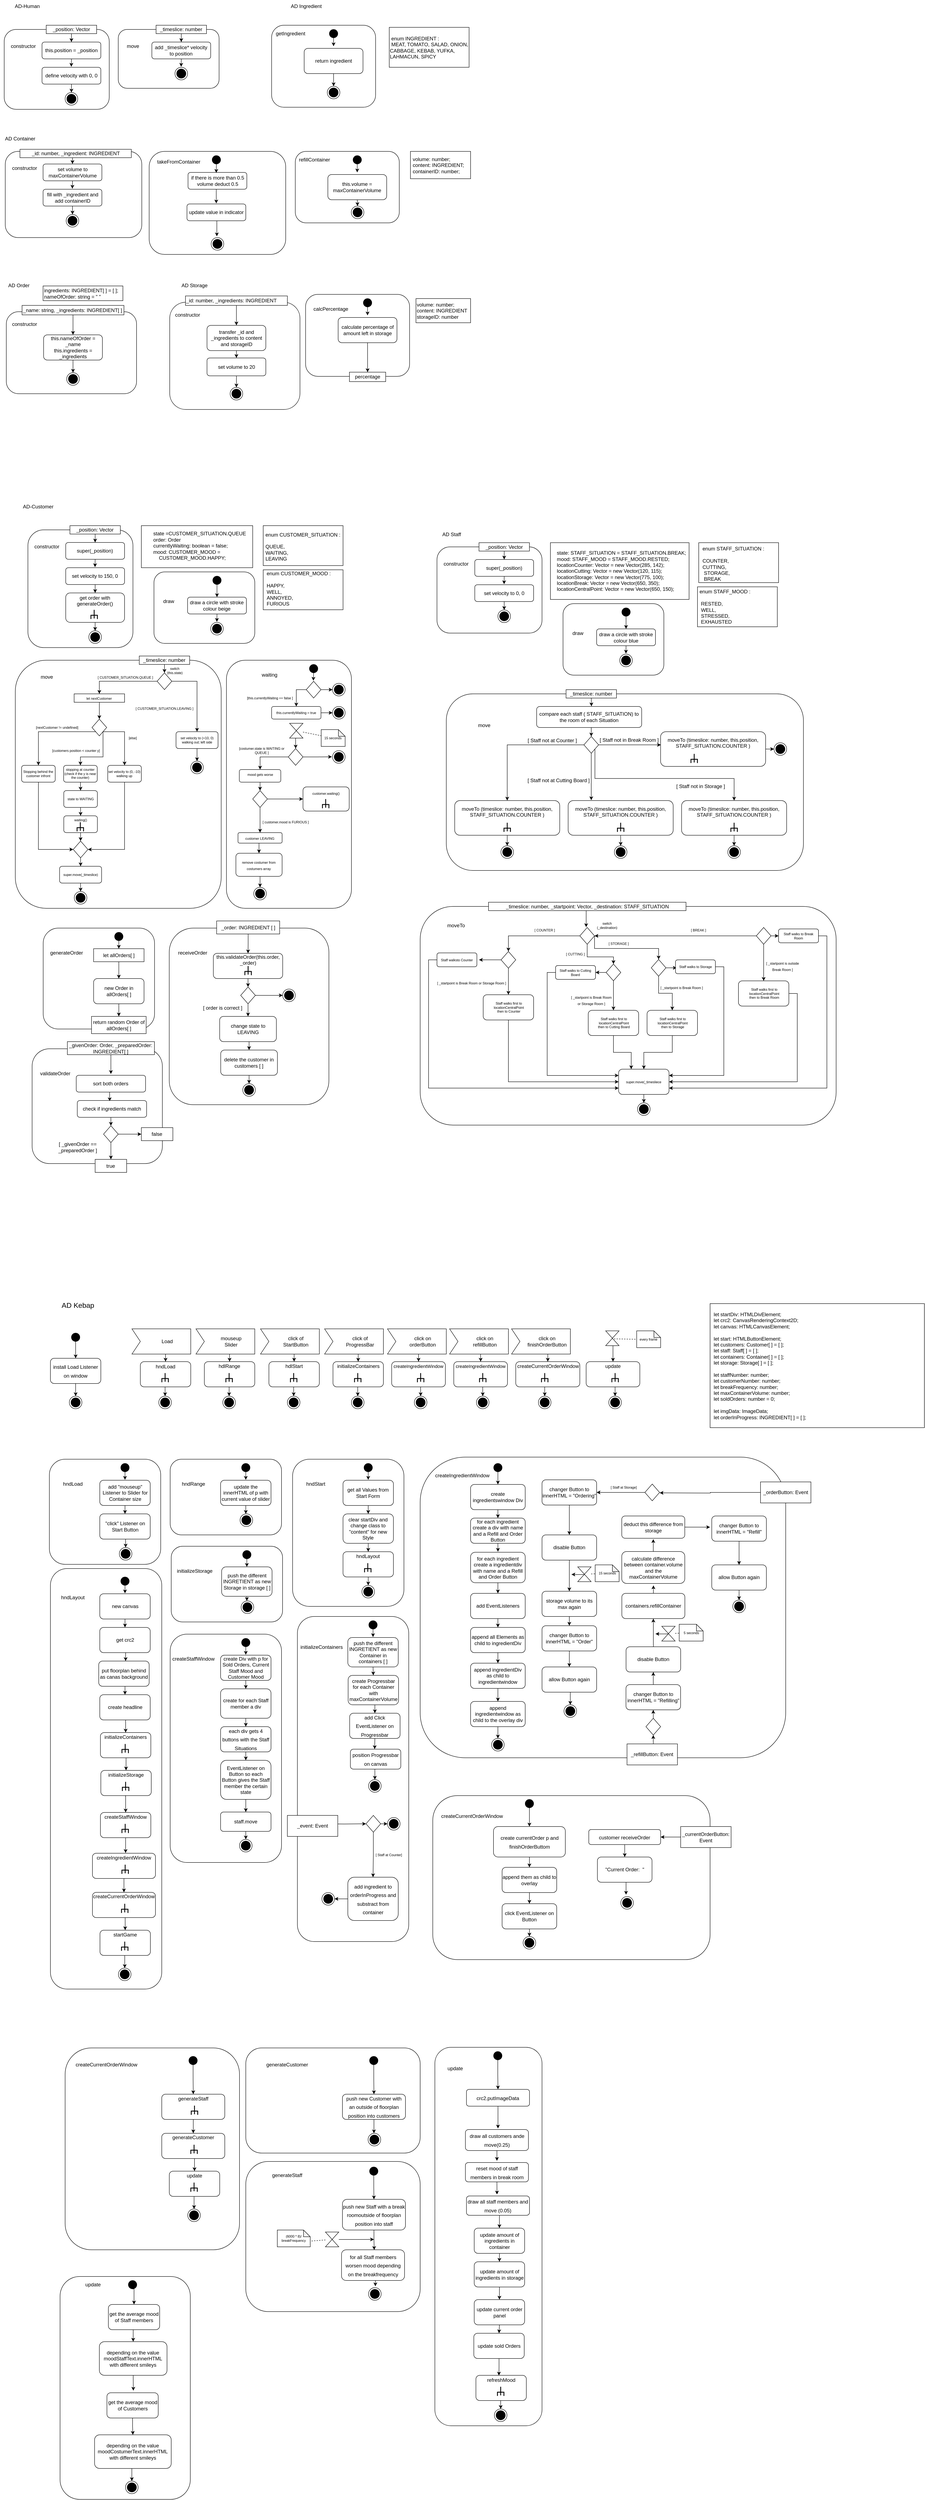 <mxfile version="15.7.3" type="device"><diagram id="0ZHa536PUp-55rAvTvAN" name="Page-1"><mxGraphModel dx="4124" dy="2280" grid="1" gridSize="10" guides="1" tooltips="1" connect="1" arrows="1" fold="1" page="1" pageScale="1" pageWidth="827" pageHeight="1169" math="0" shadow="0"><root><mxCell id="0"/><mxCell id="1" parent="0"/><mxCell id="IdT-DeOkXBcULA213vCK-292" value="" style="rounded=1;whiteSpace=wrap;html=1;fontSize=12;" vertex="1" parent="1"><mxGeometry x="742.8" y="380" width="247.5" height="170" as="geometry"/></mxCell><mxCell id="IdT-DeOkXBcULA213vCK-262" value="" style="rounded=1;whiteSpace=wrap;html=1;fontSize=12;" vertex="1" parent="1"><mxGeometry x="182.94" y="5433.5" width="310" height="530" as="geometry"/></mxCell><mxCell id="IdT-DeOkXBcULA213vCK-249" value="" style="rounded=1;whiteSpace=wrap;html=1;fontSize=12;" vertex="1" parent="1"><mxGeometry x="1075" y="4888.5" width="255" height="900" as="geometry"/></mxCell><mxCell id="IdT-DeOkXBcULA213vCK-168" value="" style="rounded=1;whiteSpace=wrap;html=1;fontSize=12;" vertex="1" parent="1"><mxGeometry x="195" y="4890" width="415" height="480" as="geometry"/></mxCell><mxCell id="IdT-DeOkXBcULA213vCK-148" value="" style="rounded=1;whiteSpace=wrap;html=1;fontSize=12;" vertex="1" parent="1"><mxGeometry x="1070" y="4290" width="660" height="390" as="geometry"/></mxCell><mxCell id="IdT-DeOkXBcULA213vCK-118" value="" style="rounded=1;whiteSpace=wrap;html=1;" vertex="1" parent="1"><mxGeometry x="1040" y="3485" width="870" height="715" as="geometry"/></mxCell><mxCell id="p89rTBUkGNSC9X9-72oY-453" value="" style="rounded=1;whiteSpace=wrap;html=1;" parent="1" vertex="1"><mxGeometry x="160" y="3750" width="265" height="1000" as="geometry"/></mxCell><mxCell id="p89rTBUkGNSC9X9-72oY-317" value="" style="rounded=1;whiteSpace=wrap;html=1;" parent="1" vertex="1"><mxGeometry x="1040" y="2175.5" width="990" height="520" as="geometry"/></mxCell><mxCell id="p89rTBUkGNSC9X9-72oY-244" value="" style="rounded=1;whiteSpace=wrap;html=1;" parent="1" vertex="1"><mxGeometry x="1102.19" y="1670" width="850" height="420" as="geometry"/></mxCell><mxCell id="p89rTBUkGNSC9X9-72oY-86" value="" style="rounded=1;whiteSpace=wrap;html=1;" parent="1" vertex="1"><mxGeometry x="578.93" y="1590" width="297.5" height="590" as="geometry"/></mxCell><mxCell id="p89rTBUkGNSC9X9-72oY-44" value="" style="rounded=1;whiteSpace=wrap;html=1;" parent="1" vertex="1"><mxGeometry x="76.43" y="1590" width="490" height="590" as="geometry"/></mxCell><mxCell id="WnnkOeBUIQ5Q1bkmxAOg-100" value="" style="rounded=0;whiteSpace=wrap;html=1;align=left;" parent="1" vertex="1"><mxGeometry x="666.43" y="1270" width="190" height="95" as="geometry"/></mxCell><mxCell id="WnnkOeBUIQ5Q1bkmxAOg-98" value="" style="rounded=0;whiteSpace=wrap;html=1;align=left;" parent="1" vertex="1"><mxGeometry x="376.43" y="1270" width="265" height="100" as="geometry"/></mxCell><mxCell id="WnnkOeBUIQ5Q1bkmxAOg-9" value="" style="rounded=1;whiteSpace=wrap;html=1;" parent="1" vertex="1"><mxGeometry x="50" y="90" width="250" height="190" as="geometry"/></mxCell><mxCell id="WnnkOeBUIQ5Q1bkmxAOg-1" value="constructor" style="text;html=1;align=center;verticalAlign=middle;resizable=0;points=[];autosize=1;strokeColor=none;fillColor=none;" parent="1" vertex="1"><mxGeometry x="60" y="120" width="70" height="20" as="geometry"/></mxCell><mxCell id="WnnkOeBUIQ5Q1bkmxAOg-6" style="edgeStyle=orthogonalEdgeStyle;rounded=0;orthogonalLoop=1;jettySize=auto;html=1;exitX=0.5;exitY=1;exitDx=0;exitDy=0;entryX=0.5;entryY=0;entryDx=0;entryDy=0;" parent="1" source="WnnkOeBUIQ5Q1bkmxAOg-2" target="WnnkOeBUIQ5Q1bkmxAOg-3" edge="1"><mxGeometry relative="1" as="geometry"/></mxCell><mxCell id="WnnkOeBUIQ5Q1bkmxAOg-2" value="_position: Vector" style="rounded=0;whiteSpace=wrap;html=1;" parent="1" vertex="1"><mxGeometry x="150" y="80" width="120" height="20" as="geometry"/></mxCell><mxCell id="WnnkOeBUIQ5Q1bkmxAOg-7" style="edgeStyle=orthogonalEdgeStyle;rounded=0;orthogonalLoop=1;jettySize=auto;html=1;exitX=0.5;exitY=1;exitDx=0;exitDy=0;entryX=0.498;entryY=-0.032;entryDx=0;entryDy=0;entryPerimeter=0;" parent="1" source="WnnkOeBUIQ5Q1bkmxAOg-3" target="WnnkOeBUIQ5Q1bkmxAOg-4" edge="1"><mxGeometry relative="1" as="geometry"/></mxCell><mxCell id="WnnkOeBUIQ5Q1bkmxAOg-3" value="this.position = _position" style="rounded=1;whiteSpace=wrap;html=1;" parent="1" vertex="1"><mxGeometry x="140" y="120" width="140" height="40" as="geometry"/></mxCell><mxCell id="WnnkOeBUIQ5Q1bkmxAOg-8" style="edgeStyle=orthogonalEdgeStyle;rounded=0;orthogonalLoop=1;jettySize=auto;html=1;exitX=0.5;exitY=1;exitDx=0;exitDy=0;entryX=0.5;entryY=0;entryDx=0;entryDy=0;" parent="1" source="WnnkOeBUIQ5Q1bkmxAOg-4" target="WnnkOeBUIQ5Q1bkmxAOg-5" edge="1"><mxGeometry relative="1" as="geometry"/></mxCell><mxCell id="WnnkOeBUIQ5Q1bkmxAOg-4" value="define velocity with 0, 0" style="rounded=1;whiteSpace=wrap;html=1;" parent="1" vertex="1"><mxGeometry x="140" y="180" width="140" height="40" as="geometry"/></mxCell><mxCell id="WnnkOeBUIQ5Q1bkmxAOg-5" value="" style="ellipse;html=1;shape=endState;fillColor=#000000;strokeColor=#000000;" parent="1" vertex="1"><mxGeometry x="195" y="240" width="30" height="30" as="geometry"/></mxCell><mxCell id="WnnkOeBUIQ5Q1bkmxAOg-11" value="&lt;div&gt;AD-Customer&lt;/div&gt;" style="text;html=1;strokeColor=none;fillColor=none;align=center;verticalAlign=middle;whiteSpace=wrap;rounded=0;" parent="1" vertex="1"><mxGeometry x="86.43" y="1210" width="90" height="30" as="geometry"/></mxCell><mxCell id="WnnkOeBUIQ5Q1bkmxAOg-12" value="" style="rounded=1;whiteSpace=wrap;html=1;" parent="1" vertex="1"><mxGeometry x="321.43" y="90" width="240" height="140" as="geometry"/></mxCell><mxCell id="WnnkOeBUIQ5Q1bkmxAOg-13" value="move" style="text;html=1;align=center;verticalAlign=middle;resizable=0;points=[];autosize=1;strokeColor=none;fillColor=none;" parent="1" vertex="1"><mxGeometry x="336.43" y="120" width="40" height="20" as="geometry"/></mxCell><mxCell id="WnnkOeBUIQ5Q1bkmxAOg-14" style="edgeStyle=orthogonalEdgeStyle;rounded=0;orthogonalLoop=1;jettySize=auto;html=1;exitX=0.5;exitY=1;exitDx=0;exitDy=0;entryX=0.5;entryY=0;entryDx=0;entryDy=0;" parent="1" source="WnnkOeBUIQ5Q1bkmxAOg-15" target="WnnkOeBUIQ5Q1bkmxAOg-17" edge="1"><mxGeometry relative="1" as="geometry"/></mxCell><mxCell id="WnnkOeBUIQ5Q1bkmxAOg-15" value="_timeslice: number" style="rounded=0;whiteSpace=wrap;html=1;" parent="1" vertex="1"><mxGeometry x="411.43" y="80" width="120" height="20" as="geometry"/></mxCell><mxCell id="WnnkOeBUIQ5Q1bkmxAOg-16" style="edgeStyle=orthogonalEdgeStyle;rounded=0;orthogonalLoop=1;jettySize=auto;html=1;exitX=0.5;exitY=1;exitDx=0;exitDy=0;entryX=0.498;entryY=-0.032;entryDx=0;entryDy=0;entryPerimeter=0;" parent="1" source="WnnkOeBUIQ5Q1bkmxAOg-17" edge="1"><mxGeometry relative="1" as="geometry"><mxPoint x="471.15" y="178.72" as="targetPoint"/></mxGeometry></mxCell><mxCell id="WnnkOeBUIQ5Q1bkmxAOg-17" value="add _timeslice* velocity to position" style="rounded=1;whiteSpace=wrap;html=1;" parent="1" vertex="1"><mxGeometry x="401.43" y="120" width="140" height="40" as="geometry"/></mxCell><mxCell id="WnnkOeBUIQ5Q1bkmxAOg-20" value="" style="ellipse;html=1;shape=endState;fillColor=#000000;strokeColor=#000000;" parent="1" vertex="1"><mxGeometry x="456.43" y="180" width="30" height="30" as="geometry"/></mxCell><mxCell id="WnnkOeBUIQ5Q1bkmxAOg-21" value="&lt;div&gt;AD-Human&lt;/div&gt;" style="text;html=1;strokeColor=none;fillColor=none;align=center;verticalAlign=middle;whiteSpace=wrap;rounded=0;" parent="1" vertex="1"><mxGeometry x="60" y="20" width="90" height="30" as="geometry"/></mxCell><mxCell id="WnnkOeBUIQ5Q1bkmxAOg-22" value="" style="rounded=1;whiteSpace=wrap;html=1;" parent="1" vertex="1"><mxGeometry x="106.43" y="1280" width="250" height="280" as="geometry"/></mxCell><mxCell id="WnnkOeBUIQ5Q1bkmxAOg-23" value="constructor" style="text;html=1;align=center;verticalAlign=middle;resizable=0;points=[];autosize=1;strokeColor=none;fillColor=none;" parent="1" vertex="1"><mxGeometry x="116.43" y="1310" width="70" height="20" as="geometry"/></mxCell><mxCell id="WnnkOeBUIQ5Q1bkmxAOg-24" style="edgeStyle=orthogonalEdgeStyle;rounded=0;orthogonalLoop=1;jettySize=auto;html=1;exitX=0.5;exitY=1;exitDx=0;exitDy=0;entryX=0.5;entryY=0;entryDx=0;entryDy=0;" parent="1" source="WnnkOeBUIQ5Q1bkmxAOg-25" target="WnnkOeBUIQ5Q1bkmxAOg-27" edge="1"><mxGeometry relative="1" as="geometry"/></mxCell><mxCell id="WnnkOeBUIQ5Q1bkmxAOg-25" value="_position: Vector" style="rounded=0;whiteSpace=wrap;html=1;" parent="1" vertex="1"><mxGeometry x="206.43" y="1270" width="120" height="20" as="geometry"/></mxCell><mxCell id="WnnkOeBUIQ5Q1bkmxAOg-26" style="edgeStyle=orthogonalEdgeStyle;rounded=0;orthogonalLoop=1;jettySize=auto;html=1;exitX=0.5;exitY=1;exitDx=0;exitDy=0;entryX=0.498;entryY=-0.032;entryDx=0;entryDy=0;entryPerimeter=0;" parent="1" source="WnnkOeBUIQ5Q1bkmxAOg-27" target="WnnkOeBUIQ5Q1bkmxAOg-29" edge="1"><mxGeometry relative="1" as="geometry"/></mxCell><mxCell id="WnnkOeBUIQ5Q1bkmxAOg-27" value="super(_position)" style="rounded=1;whiteSpace=wrap;html=1;" parent="1" vertex="1"><mxGeometry x="196.43" y="1310" width="140" height="40" as="geometry"/></mxCell><mxCell id="WnnkOeBUIQ5Q1bkmxAOg-39" style="edgeStyle=orthogonalEdgeStyle;rounded=0;orthogonalLoop=1;jettySize=auto;html=1;exitX=0.5;exitY=1;exitDx=0;exitDy=0;entryX=0.5;entryY=0;entryDx=0;entryDy=0;" parent="1" source="WnnkOeBUIQ5Q1bkmxAOg-29" target="WnnkOeBUIQ5Q1bkmxAOg-31" edge="1"><mxGeometry relative="1" as="geometry"/></mxCell><mxCell id="WnnkOeBUIQ5Q1bkmxAOg-29" value="set velocity to 150, 0" style="rounded=1;whiteSpace=wrap;html=1;" parent="1" vertex="1"><mxGeometry x="196.43" y="1370" width="140" height="40" as="geometry"/></mxCell><mxCell id="WnnkOeBUIQ5Q1bkmxAOg-30" value="" style="ellipse;html=1;shape=endState;fillColor=#000000;strokeColor=#000000;" parent="1" vertex="1"><mxGeometry x="251.43" y="1520" width="30" height="30" as="geometry"/></mxCell><mxCell id="WnnkOeBUIQ5Q1bkmxAOg-40" style="edgeStyle=orthogonalEdgeStyle;rounded=0;orthogonalLoop=1;jettySize=auto;html=1;entryX=0.5;entryY=0;entryDx=0;entryDy=0;" parent="1" source="WnnkOeBUIQ5Q1bkmxAOg-31" target="WnnkOeBUIQ5Q1bkmxAOg-30" edge="1"><mxGeometry relative="1" as="geometry"/></mxCell><mxCell id="WnnkOeBUIQ5Q1bkmxAOg-31" value="" style="rounded=1;whiteSpace=wrap;html=1;align=center;" parent="1" vertex="1"><mxGeometry x="196.43" y="1430" width="140" height="70" as="geometry"/></mxCell><mxCell id="WnnkOeBUIQ5Q1bkmxAOg-35" value="&lt;div&gt;get order with generateOrder()&lt;/div&gt;&lt;p&gt;&lt;br&gt;&lt;/p&gt;" style="text;html=1;strokeColor=none;fillColor=none;align=center;verticalAlign=middle;whiteSpace=wrap;rounded=0;" parent="1" vertex="1"><mxGeometry x="236.43" y="1465" width="60" height="5" as="geometry"/></mxCell><mxCell id="WnnkOeBUIQ5Q1bkmxAOg-36" value="" style="group;align=left;" parent="1" vertex="1" connectable="0"><mxGeometry x="256.43" y="1470" width="15.37" height="21" as="geometry"/></mxCell><mxCell id="WnnkOeBUIQ5Q1bkmxAOg-37" value="" style="shape=partialRectangle;whiteSpace=wrap;html=1;bottom=1;right=1;left=1;top=0;fillColor=none;routingCenterX=-0.5;rotation=-180;strokeWidth=2;align=left;" parent="WnnkOeBUIQ5Q1bkmxAOg-36" vertex="1"><mxGeometry y="13.174" width="15.37" height="7.826" as="geometry"/></mxCell><mxCell id="WnnkOeBUIQ5Q1bkmxAOg-38" value="" style="line;strokeWidth=2;html=1;fillColor=#FFFFFF;rotation=90;align=left;" parent="WnnkOeBUIQ5Q1bkmxAOg-36" vertex="1"><mxGeometry x="-2.562" y="9.783" width="20.493" height="1.304" as="geometry"/></mxCell><mxCell id="WnnkOeBUIQ5Q1bkmxAOg-41" value="" style="rounded=1;whiteSpace=wrap;html=1;" parent="1" vertex="1"><mxGeometry x="406.43" y="1380" width="240" height="170" as="geometry"/></mxCell><mxCell id="WnnkOeBUIQ5Q1bkmxAOg-42" value="draw" style="text;html=1;align=center;verticalAlign=middle;resizable=0;points=[];autosize=1;strokeColor=none;fillColor=none;" parent="1" vertex="1"><mxGeometry x="421.43" y="1440" width="40" height="20" as="geometry"/></mxCell><mxCell id="WnnkOeBUIQ5Q1bkmxAOg-45" style="edgeStyle=orthogonalEdgeStyle;rounded=0;orthogonalLoop=1;jettySize=auto;html=1;exitX=0.5;exitY=1;exitDx=0;exitDy=0;entryX=0.498;entryY=-0.032;entryDx=0;entryDy=0;entryPerimeter=0;" parent="1" source="WnnkOeBUIQ5Q1bkmxAOg-46" edge="1"><mxGeometry relative="1" as="geometry"><mxPoint x="556.15" y="1498.72" as="targetPoint"/></mxGeometry></mxCell><mxCell id="WnnkOeBUIQ5Q1bkmxAOg-46" value="draw a circle with stroke colour beige" style="rounded=1;whiteSpace=wrap;html=1;" parent="1" vertex="1"><mxGeometry x="486.43" y="1440" width="140" height="40" as="geometry"/></mxCell><mxCell id="WnnkOeBUIQ5Q1bkmxAOg-47" value="" style="ellipse;html=1;shape=endState;fillColor=#000000;strokeColor=#000000;" parent="1" vertex="1"><mxGeometry x="541.43" y="1500" width="30" height="30" as="geometry"/></mxCell><mxCell id="WnnkOeBUIQ5Q1bkmxAOg-49" style="edgeStyle=orthogonalEdgeStyle;rounded=0;orthogonalLoop=1;jettySize=auto;html=1;exitX=0.5;exitY=1;exitDx=0;exitDy=0;entryX=0.5;entryY=0;entryDx=0;entryDy=0;" parent="1" source="WnnkOeBUIQ5Q1bkmxAOg-48" target="WnnkOeBUIQ5Q1bkmxAOg-46" edge="1"><mxGeometry relative="1" as="geometry"/></mxCell><mxCell id="WnnkOeBUIQ5Q1bkmxAOg-48" value="" style="ellipse;whiteSpace=wrap;html=1;aspect=fixed;fillColor=#000000;align=left;" parent="1" vertex="1"><mxGeometry x="546.43" y="1390" width="20" height="20" as="geometry"/></mxCell><mxCell id="WnnkOeBUIQ5Q1bkmxAOg-51" value="move" style="text;html=1;align=center;verticalAlign=middle;resizable=0;points=[];autosize=1;strokeColor=none;fillColor=none;" parent="1" vertex="1"><mxGeometry x="131.43" y="1620" width="40" height="20" as="geometry"/></mxCell><mxCell id="p89rTBUkGNSC9X9-72oY-5" style="edgeStyle=orthogonalEdgeStyle;rounded=0;orthogonalLoop=1;jettySize=auto;html=1;exitX=0.5;exitY=1;exitDx=0;exitDy=0;entryX=0.5;entryY=0;entryDx=0;entryDy=0;" parent="1" source="WnnkOeBUIQ5Q1bkmxAOg-53" target="WnnkOeBUIQ5Q1bkmxAOg-65" edge="1"><mxGeometry relative="1" as="geometry"/></mxCell><mxCell id="WnnkOeBUIQ5Q1bkmxAOg-53" value="_timeslice: number" style="rounded=0;whiteSpace=wrap;html=1;" parent="1" vertex="1"><mxGeometry x="371.43" y="1580" width="120" height="20" as="geometry"/></mxCell><mxCell id="p89rTBUkGNSC9X9-72oY-4" style="edgeStyle=orthogonalEdgeStyle;rounded=0;orthogonalLoop=1;jettySize=auto;html=1;exitX=0;exitY=0.5;exitDx=0;exitDy=0;entryX=0.5;entryY=0;entryDx=0;entryDy=0;" parent="1" source="WnnkOeBUIQ5Q1bkmxAOg-65" target="p89rTBUkGNSC9X9-72oY-3" edge="1"><mxGeometry relative="1" as="geometry"/></mxCell><mxCell id="p89rTBUkGNSC9X9-72oY-39" style="edgeStyle=orthogonalEdgeStyle;rounded=0;orthogonalLoop=1;jettySize=auto;html=1;exitX=1;exitY=0.5;exitDx=0;exitDy=0;entryX=0.5;entryY=0;entryDx=0;entryDy=0;fontSize=8;" parent="1" source="WnnkOeBUIQ5Q1bkmxAOg-65" target="p89rTBUkGNSC9X9-72oY-38" edge="1"><mxGeometry relative="1" as="geometry"/></mxCell><mxCell id="WnnkOeBUIQ5Q1bkmxAOg-65" value="" style="rhombus;whiteSpace=wrap;html=1;align=left;" parent="1" vertex="1"><mxGeometry x="413.93" y="1620" width="35" height="40" as="geometry"/></mxCell><mxCell id="WnnkOeBUIQ5Q1bkmxAOg-67" value="" style="rounded=1;whiteSpace=wrap;html=1;" parent="1" vertex="1"><mxGeometry x="142.8" y="2227" width="265" height="240" as="geometry"/></mxCell><mxCell id="WnnkOeBUIQ5Q1bkmxAOg-68" value="generateOrder" style="text;html=1;align=center;verticalAlign=middle;resizable=0;points=[];autosize=1;strokeColor=none;fillColor=none;" parent="1" vertex="1"><mxGeometry x="152.8" y="2276" width="90" height="20" as="geometry"/></mxCell><mxCell id="WnnkOeBUIQ5Q1bkmxAOg-81" style="edgeStyle=orthogonalEdgeStyle;rounded=0;orthogonalLoop=1;jettySize=auto;html=1;exitX=0.5;exitY=1;exitDx=0;exitDy=0;entryX=0.5;entryY=0;entryDx=0;entryDy=0;" parent="1" source="WnnkOeBUIQ5Q1bkmxAOg-73" target="WnnkOeBUIQ5Q1bkmxAOg-74" edge="1"><mxGeometry relative="1" as="geometry"/></mxCell><mxCell id="WnnkOeBUIQ5Q1bkmxAOg-73" value="" style="ellipse;whiteSpace=wrap;html=1;aspect=fixed;fillColor=#000000;align=left;" parent="1" vertex="1"><mxGeometry x="312.8" y="2237" width="20" height="20" as="geometry"/></mxCell><mxCell id="WnnkOeBUIQ5Q1bkmxAOg-79" style="edgeStyle=orthogonalEdgeStyle;rounded=0;orthogonalLoop=1;jettySize=auto;html=1;exitX=0.5;exitY=1;exitDx=0;exitDy=0;entryX=0.5;entryY=0;entryDx=0;entryDy=0;" parent="1" source="WnnkOeBUIQ5Q1bkmxAOg-74" target="WnnkOeBUIQ5Q1bkmxAOg-75" edge="1"><mxGeometry relative="1" as="geometry"/></mxCell><mxCell id="WnnkOeBUIQ5Q1bkmxAOg-74" value="&lt;div&gt;let allOrders[ ]&lt;/div&gt;" style="rounded=0;whiteSpace=wrap;html=1;align=center;" parent="1" vertex="1"><mxGeometry x="262.8" y="2276" width="120" height="31" as="geometry"/></mxCell><mxCell id="WnnkOeBUIQ5Q1bkmxAOg-80" style="edgeStyle=orthogonalEdgeStyle;rounded=0;orthogonalLoop=1;jettySize=auto;html=1;exitX=0.5;exitY=1;exitDx=0;exitDy=0;entryX=0.5;entryY=0;entryDx=0;entryDy=0;" parent="1" source="WnnkOeBUIQ5Q1bkmxAOg-75" target="WnnkOeBUIQ5Q1bkmxAOg-77" edge="1"><mxGeometry relative="1" as="geometry"/></mxCell><mxCell id="WnnkOeBUIQ5Q1bkmxAOg-75" value="new Order in allOrders[ ]" style="rounded=1;whiteSpace=wrap;html=1;align=center;" parent="1" vertex="1"><mxGeometry x="262.8" y="2347" width="120" height="60" as="geometry"/></mxCell><mxCell id="WnnkOeBUIQ5Q1bkmxAOg-77" value="return random Order of allOrders[ ]" style="rounded=0;whiteSpace=wrap;html=1;align=center;" parent="1" vertex="1"><mxGeometry x="257.8" y="2437" width="130" height="41" as="geometry"/></mxCell><mxCell id="WnnkOeBUIQ5Q1bkmxAOg-82" value="" style="rounded=1;whiteSpace=wrap;html=1;" parent="1" vertex="1"><mxGeometry x="442.8" y="2227" width="380" height="420" as="geometry"/></mxCell><mxCell id="WnnkOeBUIQ5Q1bkmxAOg-83" value="receiveOrder" style="text;html=1;align=center;verticalAlign=middle;resizable=0;points=[];autosize=1;strokeColor=none;fillColor=none;" parent="1" vertex="1"><mxGeometry x="457.8" y="2276" width="80" height="20" as="geometry"/></mxCell><mxCell id="WnnkOeBUIQ5Q1bkmxAOg-94" style="edgeStyle=orthogonalEdgeStyle;rounded=0;orthogonalLoop=1;jettySize=auto;html=1;exitX=0.5;exitY=1;exitDx=0;exitDy=0;entryX=0.5;entryY=0;entryDx=0;entryDy=0;" parent="1" source="WnnkOeBUIQ5Q1bkmxAOg-89" target="WnnkOeBUIQ5Q1bkmxAOg-91" edge="1"><mxGeometry relative="1" as="geometry"/></mxCell><mxCell id="WnnkOeBUIQ5Q1bkmxAOg-89" value="&lt;div&gt;change state to&lt;/div&gt;&lt;div&gt;LEAVING&lt;br&gt;&lt;/div&gt;" style="rounded=1;whiteSpace=wrap;html=1;align=center;" parent="1" vertex="1"><mxGeometry x="562.8" y="2437" width="135" height="60" as="geometry"/></mxCell><mxCell id="WnnkOeBUIQ5Q1bkmxAOg-95" style="edgeStyle=orthogonalEdgeStyle;rounded=0;orthogonalLoop=1;jettySize=auto;html=1;exitX=0.5;exitY=1;exitDx=0;exitDy=0;entryX=0.5;entryY=0;entryDx=0;entryDy=0;" parent="1" source="WnnkOeBUIQ5Q1bkmxAOg-91" target="WnnkOeBUIQ5Q1bkmxAOg-92" edge="1"><mxGeometry relative="1" as="geometry"/></mxCell><mxCell id="WnnkOeBUIQ5Q1bkmxAOg-91" value="delete the customer in customers [ ]" style="rounded=1;whiteSpace=wrap;html=1;align=center;" parent="1" vertex="1"><mxGeometry x="565.3" y="2517" width="135" height="60" as="geometry"/></mxCell><mxCell id="WnnkOeBUIQ5Q1bkmxAOg-92" value="" style="ellipse;html=1;shape=endState;fillColor=#000000;strokeColor=#000000;" parent="1" vertex="1"><mxGeometry x="617.8" y="2597" width="30" height="30" as="geometry"/></mxCell><mxCell id="WnnkOeBUIQ5Q1bkmxAOg-96" value="&lt;div&gt;&amp;nbsp;&amp;nbsp;&amp;nbsp; state =CUSTOMER_SITUATION.QUEUE&lt;/div&gt;&lt;div align=&quot;left&quot;&gt;&amp;nbsp;&amp;nbsp;&amp;nbsp; order: Order&lt;/div&gt;&lt;div align=&quot;left&quot;&gt;&amp;nbsp;&amp;nbsp;&amp;nbsp; currentlyWaiting: boolean = false;&lt;/div&gt;&lt;div align=&quot;left&quot;&gt;&amp;nbsp;&amp;nbsp;&amp;nbsp; mood: CUSTOMER_MOOD = &lt;br&gt;&lt;/div&gt;&lt;div align=&quot;left&quot;&gt;&lt;span style=&quot;white-space: pre&quot;&gt;&#9;&lt;/span&gt;CUSTOMER_MOOD.HAPPY;&lt;br&gt;&lt;/div&gt;&lt;div align=&quot;left&quot;&gt;&lt;br&gt;&lt;/div&gt;" style="text;html=1;strokeColor=none;fillColor=none;align=center;verticalAlign=middle;whiteSpace=wrap;rounded=0;" parent="1" vertex="1"><mxGeometry x="306.43" y="1310" width="405" height="30" as="geometry"/></mxCell><mxCell id="WnnkOeBUIQ5Q1bkmxAOg-97" value="&lt;div align=&quot;left&quot;&gt;enum CUSTOMER_SITUATION : &lt;br&gt;&lt;/div&gt;&lt;div align=&quot;left&quot;&gt;&lt;br&gt;&lt;/div&gt;&lt;div align=&quot;left&quot;&gt;QUEUE, &lt;br&gt;&lt;/div&gt;&lt;div align=&quot;left&quot;&gt;WAITING, &lt;br&gt;&lt;/div&gt;&lt;div align=&quot;left&quot;&gt;LEAVING&lt;/div&gt;" style="text;html=1;strokeColor=none;fillColor=none;align=center;verticalAlign=middle;whiteSpace=wrap;rounded=0;" parent="1" vertex="1"><mxGeometry x="666.43" y="1290" width="190" height="60" as="geometry"/></mxCell><mxCell id="p89rTBUkGNSC9X9-72oY-1" value="" style="rounded=0;whiteSpace=wrap;html=1;align=left;" parent="1" vertex="1"><mxGeometry x="666.43" y="1375" width="190" height="95" as="geometry"/></mxCell><mxCell id="p89rTBUkGNSC9X9-72oY-2" value="&lt;div align=&quot;left&quot;&gt;enum CUSTOMER_MOOD : &lt;br&gt;&lt;/div&gt;&lt;div align=&quot;left&quot;&gt;&lt;br&gt;&lt;/div&gt;&lt;div align=&quot;left&quot;&gt;HAPPY, &lt;br&gt;&lt;/div&gt;&lt;div align=&quot;left&quot;&gt;WELL, &lt;br&gt;&lt;/div&gt;&lt;div align=&quot;left&quot;&gt;ANNOYED,&lt;/div&gt;&lt;div align=&quot;left&quot;&gt;FURIOUS&lt;br&gt;&lt;/div&gt;" style="text;html=1;strokeColor=none;fillColor=none;align=center;verticalAlign=middle;whiteSpace=wrap;rounded=0;" parent="1" vertex="1"><mxGeometry x="656.43" y="1390" width="190" height="60" as="geometry"/></mxCell><mxCell id="p89rTBUkGNSC9X9-72oY-8" style="edgeStyle=orthogonalEdgeStyle;rounded=0;orthogonalLoop=1;jettySize=auto;html=1;exitX=0.5;exitY=1;exitDx=0;exitDy=0;entryX=0.5;entryY=0;entryDx=0;entryDy=0;fontSize=8;" parent="1" source="p89rTBUkGNSC9X9-72oY-3" target="p89rTBUkGNSC9X9-72oY-7" edge="1"><mxGeometry relative="1" as="geometry"/></mxCell><mxCell id="p89rTBUkGNSC9X9-72oY-3" value="&lt;font style=&quot;font-size: 8px&quot;&gt;let nextCustomer&lt;/font&gt;" style="rounded=0;whiteSpace=wrap;html=1;" parent="1" vertex="1"><mxGeometry x="216.43" y="1670" width="120" height="20" as="geometry"/></mxCell><mxCell id="p89rTBUkGNSC9X9-72oY-6" value="&lt;font style=&quot;font-size: 8px&quot;&gt;[ CUSTOMER_SITUATION.QUEUE ]&lt;br&gt;&lt;/font&gt;" style="text;html=1;strokeColor=none;fillColor=none;align=center;verticalAlign=middle;whiteSpace=wrap;rounded=0;" parent="1" vertex="1"><mxGeometry x="266.43" y="1615" width="145" height="30" as="geometry"/></mxCell><mxCell id="p89rTBUkGNSC9X9-72oY-15" style="edgeStyle=orthogonalEdgeStyle;rounded=0;orthogonalLoop=1;jettySize=auto;html=1;exitX=0;exitY=1;exitDx=0;exitDy=0;entryX=0.5;entryY=0;entryDx=0;entryDy=0;fontSize=8;" parent="1" source="p89rTBUkGNSC9X9-72oY-7" target="p89rTBUkGNSC9X9-72oY-9" edge="1"><mxGeometry relative="1" as="geometry"/></mxCell><mxCell id="p89rTBUkGNSC9X9-72oY-16" style="edgeStyle=orthogonalEdgeStyle;rounded=0;orthogonalLoop=1;jettySize=auto;html=1;exitX=1;exitY=1;exitDx=0;exitDy=0;entryX=0.5;entryY=0;entryDx=0;entryDy=0;fontSize=8;" parent="1" source="p89rTBUkGNSC9X9-72oY-7" target="p89rTBUkGNSC9X9-72oY-10" edge="1"><mxGeometry relative="1" as="geometry"><Array as="points"><mxPoint x="285.43" y="1820"/><mxPoint x="231.43" y="1820"/></Array></mxGeometry></mxCell><mxCell id="p89rTBUkGNSC9X9-72oY-17" style="edgeStyle=orthogonalEdgeStyle;rounded=0;orthogonalLoop=1;jettySize=auto;html=1;exitX=1;exitY=1;exitDx=0;exitDy=0;entryX=0.5;entryY=0;entryDx=0;entryDy=0;fontSize=8;" parent="1" source="p89rTBUkGNSC9X9-72oY-7" target="p89rTBUkGNSC9X9-72oY-14" edge="1"><mxGeometry relative="1" as="geometry"/></mxCell><mxCell id="p89rTBUkGNSC9X9-72oY-7" value="" style="rhombus;whiteSpace=wrap;html=1;align=left;" parent="1" vertex="1"><mxGeometry x="258.93" y="1730" width="35" height="40" as="geometry"/></mxCell><mxCell id="p89rTBUkGNSC9X9-72oY-26" style="edgeStyle=orthogonalEdgeStyle;rounded=0;orthogonalLoop=1;jettySize=auto;html=1;exitX=0.5;exitY=1;exitDx=0;exitDy=0;entryX=0;entryY=0.5;entryDx=0;entryDy=0;fontSize=8;" parent="1" source="p89rTBUkGNSC9X9-72oY-9" target="p89rTBUkGNSC9X9-72oY-24" edge="1"><mxGeometry relative="1" as="geometry"/></mxCell><mxCell id="p89rTBUkGNSC9X9-72oY-9" value="Stopping behind the customer infront" style="rounded=1;whiteSpace=wrap;html=1;fontSize=8;" parent="1" vertex="1"><mxGeometry x="91.43" y="1840" width="80" height="40" as="geometry"/></mxCell><mxCell id="p89rTBUkGNSC9X9-72oY-18" style="edgeStyle=orthogonalEdgeStyle;rounded=0;orthogonalLoop=1;jettySize=auto;html=1;exitX=0.5;exitY=1;exitDx=0;exitDy=0;entryX=0.5;entryY=0;entryDx=0;entryDy=0;fontSize=8;" parent="1" source="p89rTBUkGNSC9X9-72oY-10" target="p89rTBUkGNSC9X9-72oY-11" edge="1"><mxGeometry relative="1" as="geometry"/></mxCell><mxCell id="p89rTBUkGNSC9X9-72oY-10" value="&lt;div&gt;stopping at counter&lt;/div&gt;&lt;div&gt;(check if the y is near the counter)&lt;br&gt;&lt;/div&gt;" style="rounded=1;whiteSpace=wrap;html=1;fontSize=8;" parent="1" vertex="1"><mxGeometry x="191.43" y="1840" width="80" height="40" as="geometry"/></mxCell><mxCell id="p89rTBUkGNSC9X9-72oY-19" style="edgeStyle=orthogonalEdgeStyle;rounded=0;orthogonalLoop=1;jettySize=auto;html=1;exitX=0.5;exitY=1;exitDx=0;exitDy=0;entryX=0.5;entryY=0;entryDx=0;entryDy=0;fontSize=8;" parent="1" source="p89rTBUkGNSC9X9-72oY-11" target="p89rTBUkGNSC9X9-72oY-12" edge="1"><mxGeometry relative="1" as="geometry"/></mxCell><mxCell id="p89rTBUkGNSC9X9-72oY-11" value="state to WAITING" style="rounded=1;whiteSpace=wrap;html=1;fontSize=8;" parent="1" vertex="1"><mxGeometry x="191.8" y="1900" width="80" height="40" as="geometry"/></mxCell><mxCell id="p89rTBUkGNSC9X9-72oY-27" style="edgeStyle=orthogonalEdgeStyle;rounded=0;orthogonalLoop=1;jettySize=auto;html=1;exitX=0.5;exitY=1;exitDx=0;exitDy=0;entryX=0.5;entryY=0;entryDx=0;entryDy=0;fontSize=8;" parent="1" source="p89rTBUkGNSC9X9-72oY-12" target="p89rTBUkGNSC9X9-72oY-24" edge="1"><mxGeometry relative="1" as="geometry"/></mxCell><mxCell id="p89rTBUkGNSC9X9-72oY-12" value="&lt;div&gt;waiting()&lt;/div&gt;&lt;div&gt;&lt;br&gt;&lt;/div&gt;&lt;div&gt;&lt;br&gt;&lt;/div&gt;" style="rounded=1;whiteSpace=wrap;html=1;fontSize=8;" parent="1" vertex="1"><mxGeometry x="191.8" y="1960" width="80" height="40" as="geometry"/></mxCell><mxCell id="p89rTBUkGNSC9X9-72oY-28" style="edgeStyle=orthogonalEdgeStyle;rounded=0;orthogonalLoop=1;jettySize=auto;html=1;exitX=0.5;exitY=1;exitDx=0;exitDy=0;entryX=1;entryY=0.5;entryDx=0;entryDy=0;fontSize=8;" parent="1" source="p89rTBUkGNSC9X9-72oY-14" target="p89rTBUkGNSC9X9-72oY-24" edge="1"><mxGeometry relative="1" as="geometry"/></mxCell><mxCell id="p89rTBUkGNSC9X9-72oY-14" value="&lt;div&gt;set velocity to (0, -10)&lt;/div&gt;&lt;div&gt;walking up&lt;br&gt;&lt;/div&gt;" style="rounded=1;whiteSpace=wrap;html=1;fontSize=8;" parent="1" vertex="1"><mxGeometry x="296.43" y="1840" width="80" height="40" as="geometry"/></mxCell><mxCell id="p89rTBUkGNSC9X9-72oY-20" value="[nextCustomer != undefined]" style="text;html=1;strokeColor=none;fillColor=none;align=center;verticalAlign=middle;whiteSpace=wrap;rounded=0;fontSize=8;" parent="1" vertex="1"><mxGeometry x="116.43" y="1735" width="120" height="30" as="geometry"/></mxCell><mxCell id="p89rTBUkGNSC9X9-72oY-21" value="[customers position &amp;lt; counter y]" style="text;html=1;strokeColor=none;fillColor=none;align=center;verticalAlign=middle;whiteSpace=wrap;rounded=0;fontSize=8;rotation=0;" parent="1" vertex="1"><mxGeometry x="156.43" y="1790" width="130" height="30" as="geometry"/></mxCell><mxCell id="p89rTBUkGNSC9X9-72oY-22" value="switch (this.state)" style="text;html=1;strokeColor=none;fillColor=none;align=center;verticalAlign=middle;whiteSpace=wrap;rounded=0;fontSize=8;" parent="1" vertex="1"><mxGeometry x="426.43" y="1600" width="60" height="30" as="geometry"/></mxCell><mxCell id="p89rTBUkGNSC9X9-72oY-23" value="[else]" style="text;html=1;strokeColor=none;fillColor=none;align=center;verticalAlign=middle;whiteSpace=wrap;rounded=0;fontSize=8;" parent="1" vertex="1"><mxGeometry x="326.43" y="1760" width="60" height="30" as="geometry"/></mxCell><mxCell id="p89rTBUkGNSC9X9-72oY-30" style="edgeStyle=orthogonalEdgeStyle;rounded=0;orthogonalLoop=1;jettySize=auto;html=1;exitX=0.5;exitY=1;exitDx=0;exitDy=0;entryX=0.5;entryY=0;entryDx=0;entryDy=0;fontSize=8;" parent="1" source="p89rTBUkGNSC9X9-72oY-24" target="p89rTBUkGNSC9X9-72oY-29" edge="1"><mxGeometry relative="1" as="geometry"/></mxCell><mxCell id="p89rTBUkGNSC9X9-72oY-24" value="" style="rhombus;whiteSpace=wrap;html=1;align=left;" parent="1" vertex="1"><mxGeometry x="214.3" y="2020" width="35" height="40" as="geometry"/></mxCell><mxCell id="p89rTBUkGNSC9X9-72oY-41" style="edgeStyle=orthogonalEdgeStyle;rounded=0;orthogonalLoop=1;jettySize=auto;html=1;exitX=0.5;exitY=1;exitDx=0;exitDy=0;entryX=0.5;entryY=0;entryDx=0;entryDy=0;fontSize=8;" parent="1" source="p89rTBUkGNSC9X9-72oY-29" target="p89rTBUkGNSC9X9-72oY-40" edge="1"><mxGeometry relative="1" as="geometry"/></mxCell><mxCell id="p89rTBUkGNSC9X9-72oY-29" value="super.move(_timeslice)" style="rounded=1;whiteSpace=wrap;html=1;fontSize=8;" parent="1" vertex="1"><mxGeometry x="181.8" y="2080" width="100" height="40" as="geometry"/></mxCell><mxCell id="p89rTBUkGNSC9X9-72oY-35" value="" style="group;align=left;" parent="1" vertex="1" connectable="0"><mxGeometry x="223.43" y="1975" width="15.37" height="21" as="geometry"/></mxCell><mxCell id="p89rTBUkGNSC9X9-72oY-36" value="" style="shape=partialRectangle;whiteSpace=wrap;html=1;bottom=1;right=1;left=1;top=0;fillColor=none;routingCenterX=-0.5;rotation=-180;strokeWidth=2;align=left;" parent="p89rTBUkGNSC9X9-72oY-35" vertex="1"><mxGeometry y="13.174" width="15.37" height="7.826" as="geometry"/></mxCell><mxCell id="p89rTBUkGNSC9X9-72oY-37" value="" style="line;strokeWidth=2;html=1;fillColor=#FFFFFF;rotation=90;align=left;" parent="p89rTBUkGNSC9X9-72oY-35" vertex="1"><mxGeometry x="-2.562" y="9.783" width="20.493" height="1.304" as="geometry"/></mxCell><mxCell id="p89rTBUkGNSC9X9-72oY-43" style="edgeStyle=orthogonalEdgeStyle;rounded=0;orthogonalLoop=1;jettySize=auto;html=1;exitX=0.5;exitY=1;exitDx=0;exitDy=0;entryX=0.5;entryY=0;entryDx=0;entryDy=0;fontSize=8;" parent="1" source="p89rTBUkGNSC9X9-72oY-38" target="p89rTBUkGNSC9X9-72oY-42" edge="1"><mxGeometry relative="1" as="geometry"/></mxCell><mxCell id="p89rTBUkGNSC9X9-72oY-38" value="&lt;div&gt;set velocity to (+10, 0)&lt;/div&gt;&lt;div&gt;walking out; left side&lt;br&gt;&lt;/div&gt;" style="rounded=1;whiteSpace=wrap;html=1;fontSize=8;" parent="1" vertex="1"><mxGeometry x="458.93" y="1760" width="100" height="40" as="geometry"/></mxCell><mxCell id="p89rTBUkGNSC9X9-72oY-40" value="" style="ellipse;html=1;shape=endState;fillColor=#000000;strokeColor=#000000;" parent="1" vertex="1"><mxGeometry x="216.8" y="2140" width="30" height="30" as="geometry"/></mxCell><mxCell id="p89rTBUkGNSC9X9-72oY-42" value="" style="ellipse;html=1;shape=endState;fillColor=#000000;strokeColor=#000000;" parent="1" vertex="1"><mxGeometry x="493.93" y="1830" width="30" height="30" as="geometry"/></mxCell><mxCell id="p89rTBUkGNSC9X9-72oY-47" value="[ CUSTOMER_SITUATION.LEAVING ]" style="text;html=1;strokeColor=none;fillColor=none;align=center;verticalAlign=middle;whiteSpace=wrap;rounded=0;fontSize=8;" parent="1" vertex="1"><mxGeometry x="345.18" y="1690" width="172.5" height="30" as="geometry"/></mxCell><mxCell id="p89rTBUkGNSC9X9-72oY-71" style="edgeStyle=orthogonalEdgeStyle;rounded=0;orthogonalLoop=1;jettySize=auto;html=1;exitX=0.5;exitY=1;exitDx=0;exitDy=0;entryX=0.48;entryY=-0.032;entryDx=0;entryDy=0;entryPerimeter=0;fontSize=8;" parent="1" source="p89rTBUkGNSC9X9-72oY-48" target="p89rTBUkGNSC9X9-72oY-49" edge="1"><mxGeometry relative="1" as="geometry"/></mxCell><mxCell id="p89rTBUkGNSC9X9-72oY-48" value="" style="ellipse;whiteSpace=wrap;html=1;aspect=fixed;fillColor=#000000;align=left;" parent="1" vertex="1"><mxGeometry x="776.43" y="1600" width="20" height="20" as="geometry"/></mxCell><mxCell id="p89rTBUkGNSC9X9-72oY-54" style="edgeStyle=orthogonalEdgeStyle;rounded=0;orthogonalLoop=1;jettySize=auto;html=1;exitX=0;exitY=0.5;exitDx=0;exitDy=0;entryX=0.5;entryY=0;entryDx=0;entryDy=0;fontSize=12;" parent="1" source="p89rTBUkGNSC9X9-72oY-49" target="p89rTBUkGNSC9X9-72oY-50" edge="1"><mxGeometry relative="1" as="geometry"/></mxCell><mxCell id="p89rTBUkGNSC9X9-72oY-88" style="edgeStyle=orthogonalEdgeStyle;rounded=0;orthogonalLoop=1;jettySize=auto;html=1;exitX=1;exitY=0.5;exitDx=0;exitDy=0;entryX=0;entryY=0.5;entryDx=0;entryDy=0;fontSize=8;" parent="1" source="p89rTBUkGNSC9X9-72oY-49" target="p89rTBUkGNSC9X9-72oY-87" edge="1"><mxGeometry relative="1" as="geometry"/></mxCell><mxCell id="p89rTBUkGNSC9X9-72oY-49" value="" style="rhombus;whiteSpace=wrap;html=1;align=left;" parent="1" vertex="1"><mxGeometry x="768.93" y="1640" width="35" height="40" as="geometry"/></mxCell><mxCell id="p89rTBUkGNSC9X9-72oY-73" style="edgeStyle=orthogonalEdgeStyle;rounded=0;orthogonalLoop=1;jettySize=auto;html=1;exitX=1;exitY=0.5;exitDx=0;exitDy=0;entryX=0;entryY=0.5;entryDx=0;entryDy=0;fontSize=8;" parent="1" source="p89rTBUkGNSC9X9-72oY-50" target="p89rTBUkGNSC9X9-72oY-72" edge="1"><mxGeometry relative="1" as="geometry"/></mxCell><mxCell id="p89rTBUkGNSC9X9-72oY-50" value="&lt;font style=&quot;font-size: 8px&quot;&gt;this.currentlyWaiting = true&lt;/font&gt;" style="rounded=1;whiteSpace=wrap;html=1;fontSize=8;" parent="1" vertex="1"><mxGeometry x="686.43" y="1700" width="117.5" height="30" as="geometry"/></mxCell><mxCell id="p89rTBUkGNSC9X9-72oY-61" style="edgeStyle=orthogonalEdgeStyle;rounded=0;orthogonalLoop=1;jettySize=auto;html=1;exitX=0.5;exitY=1;exitDx=0;exitDy=0;entryX=0.5;entryY=0;entryDx=0;entryDy=0;fontSize=8;" parent="1" source="p89rTBUkGNSC9X9-72oY-51" target="p89rTBUkGNSC9X9-72oY-60" edge="1"><mxGeometry relative="1" as="geometry"/></mxCell><mxCell id="p89rTBUkGNSC9X9-72oY-51" value="&lt;div style=&quot;font-size: 8px&quot;&gt;&lt;font style=&quot;font-size: 8px&quot;&gt;&lt;br&gt;&lt;/font&gt;&lt;/div&gt;&lt;div style=&quot;font-size: 8px&quot;&gt;&lt;font style=&quot;font-size: 8px&quot;&gt;&lt;font style=&quot;font-size: 8px&quot;&gt;mood gets worse&lt;/font&gt;&lt;br&gt;&lt;/font&gt;&lt;/div&gt;&lt;div&gt;&lt;font style=&quot;font-size: 12px&quot;&gt;&lt;br&gt;&lt;/font&gt;&lt;/div&gt;" style="rounded=1;whiteSpace=wrap;html=1;fontSize=12;" parent="1" vertex="1"><mxGeometry x="609.56" y="1850" width="98.75" height="30" as="geometry"/></mxCell><mxCell id="p89rTBUkGNSC9X9-72oY-80" style="edgeStyle=orthogonalEdgeStyle;rounded=0;orthogonalLoop=1;jettySize=auto;html=1;exitX=0.5;exitY=1;exitDx=0;exitDy=0;entryX=0.5;entryY=0;entryDx=0;entryDy=0;fontSize=8;" parent="1" source="p89rTBUkGNSC9X9-72oY-52" target="p89rTBUkGNSC9X9-72oY-53" edge="1"><mxGeometry relative="1" as="geometry"/></mxCell><mxCell id="p89rTBUkGNSC9X9-72oY-52" value="&lt;font style=&quot;font-size: 8px&quot;&gt;customer LEAVING&lt;/font&gt;" style="rounded=1;whiteSpace=wrap;html=1;fontSize=12;" parent="1" vertex="1"><mxGeometry x="606.43" y="2000" width="105" height="25" as="geometry"/></mxCell><mxCell id="p89rTBUkGNSC9X9-72oY-81" style="edgeStyle=orthogonalEdgeStyle;rounded=0;orthogonalLoop=1;jettySize=auto;html=1;exitX=0.5;exitY=1;exitDx=0;exitDy=0;entryX=0.5;entryY=0;entryDx=0;entryDy=0;fontSize=8;" parent="1" source="p89rTBUkGNSC9X9-72oY-53" target="p89rTBUkGNSC9X9-72oY-79" edge="1"><mxGeometry relative="1" as="geometry"/></mxCell><mxCell id="p89rTBUkGNSC9X9-72oY-53" value="&lt;font style=&quot;font-size: 8px&quot;&gt;remove costumer from costumers array&lt;/font&gt;" style="rounded=1;whiteSpace=wrap;html=1;fontSize=12;" parent="1" vertex="1"><mxGeometry x="601.43" y="2049" width="110" height="55" as="geometry"/></mxCell><mxCell id="p89rTBUkGNSC9X9-72oY-55" value="[this.currentlyWaiting == false ]" style="text;html=1;strokeColor=none;fillColor=none;align=center;verticalAlign=middle;whiteSpace=wrap;rounded=0;fontSize=8;" parent="1" vertex="1"><mxGeometry x="596.43" y="1665" width="172.5" height="30" as="geometry"/></mxCell><mxCell id="p89rTBUkGNSC9X9-72oY-76" style="edgeStyle=orthogonalEdgeStyle;rounded=0;orthogonalLoop=1;jettySize=auto;html=1;exitX=0;exitY=0.5;exitDx=0;exitDy=0;fontSize=8;" parent="1" source="p89rTBUkGNSC9X9-72oY-56" target="p89rTBUkGNSC9X9-72oY-51" edge="1"><mxGeometry relative="1" as="geometry"/></mxCell><mxCell id="p89rTBUkGNSC9X9-72oY-78" style="edgeStyle=orthogonalEdgeStyle;rounded=0;orthogonalLoop=1;jettySize=auto;html=1;exitX=1;exitY=0.5;exitDx=0;exitDy=0;entryX=-0.048;entryY=0.488;entryDx=0;entryDy=0;entryPerimeter=0;fontSize=8;" parent="1" source="p89rTBUkGNSC9X9-72oY-56" target="p89rTBUkGNSC9X9-72oY-77" edge="1"><mxGeometry relative="1" as="geometry"/></mxCell><mxCell id="p89rTBUkGNSC9X9-72oY-56" value="" style="rhombus;whiteSpace=wrap;html=1;align=left;" parent="1" vertex="1"><mxGeometry x="726.12" y="1800" width="35" height="40" as="geometry"/></mxCell><mxCell id="p89rTBUkGNSC9X9-72oY-58" value="[costumer.state is WAITING or QUEUE ]" style="text;html=1;strokeColor=none;fillColor=none;align=center;verticalAlign=middle;whiteSpace=wrap;rounded=0;fontSize=8;" parent="1" vertex="1"><mxGeometry x="593.93" y="1790" width="137.5" height="30" as="geometry"/></mxCell><mxCell id="p89rTBUkGNSC9X9-72oY-62" style="edgeStyle=orthogonalEdgeStyle;rounded=0;orthogonalLoop=1;jettySize=auto;html=1;exitX=0.5;exitY=1;exitDx=0;exitDy=0;entryX=0.5;entryY=0;entryDx=0;entryDy=0;fontSize=8;" parent="1" source="p89rTBUkGNSC9X9-72oY-60" target="p89rTBUkGNSC9X9-72oY-52" edge="1"><mxGeometry relative="1" as="geometry"/></mxCell><mxCell id="p89rTBUkGNSC9X9-72oY-65" style="edgeStyle=orthogonalEdgeStyle;rounded=0;orthogonalLoop=1;jettySize=auto;html=1;exitX=1;exitY=0.5;exitDx=0;exitDy=0;entryX=0;entryY=0.5;entryDx=0;entryDy=0;fontSize=8;" parent="1" source="p89rTBUkGNSC9X9-72oY-60" target="p89rTBUkGNSC9X9-72oY-64" edge="1"><mxGeometry relative="1" as="geometry"/></mxCell><mxCell id="p89rTBUkGNSC9X9-72oY-60" value="" style="rhombus;whiteSpace=wrap;html=1;align=left;" parent="1" vertex="1"><mxGeometry x="641.43" y="1900" width="35" height="40" as="geometry"/></mxCell><mxCell id="p89rTBUkGNSC9X9-72oY-63" value="[ customer.mood is FURIOUS ]" style="text;html=1;strokeColor=none;fillColor=none;align=center;verticalAlign=middle;whiteSpace=wrap;rounded=0;fontSize=8;" parent="1" vertex="1"><mxGeometry x="651.43" y="1960" width="137.5" height="30" as="geometry"/></mxCell><mxCell id="p89rTBUkGNSC9X9-72oY-64" value="&lt;div&gt;&lt;font style=&quot;font-size: 8px&quot;&gt;customer.waiting()&lt;/font&gt;&lt;/div&gt;&lt;div&gt;&lt;font style=&quot;font-size: 8px&quot;&gt;&lt;br&gt;&lt;/font&gt;&lt;/div&gt;&lt;div&gt;&lt;font style=&quot;font-size: 8px&quot;&gt;&lt;br&gt;&lt;/font&gt;&lt;/div&gt;" style="rounded=1;whiteSpace=wrap;html=1;fontSize=12;" parent="1" vertex="1"><mxGeometry x="761.12" y="1891.25" width="110" height="57.5" as="geometry"/></mxCell><mxCell id="p89rTBUkGNSC9X9-72oY-70" style="edgeStyle=orthogonalEdgeStyle;rounded=0;orthogonalLoop=1;jettySize=auto;html=1;exitX=0.5;exitY=1;exitDx=0;exitDy=0;entryX=0.5;entryY=0;entryDx=0;entryDy=0;fontSize=8;" parent="1" source="p89rTBUkGNSC9X9-72oY-67" target="p89rTBUkGNSC9X9-72oY-56" edge="1"><mxGeometry relative="1" as="geometry"/></mxCell><mxCell id="p89rTBUkGNSC9X9-72oY-67" value="" style="shape=collate;whiteSpace=wrap;html=1;fontSize=8;" parent="1" vertex="1"><mxGeometry x="729.24" y="1740" width="31.88" height="35.25" as="geometry"/></mxCell><mxCell id="p89rTBUkGNSC9X9-72oY-72" value="" style="ellipse;html=1;shape=endState;fillColor=#000000;strokeColor=#000000;" parent="1" vertex="1"><mxGeometry x="831.43" y="1700" width="30" height="30" as="geometry"/></mxCell><mxCell id="p89rTBUkGNSC9X9-72oY-74" value="" style="endArrow=none;dashed=1;html=1;rounded=0;fontSize=8;" parent="1" source="p89rTBUkGNSC9X9-72oY-67" edge="1"><mxGeometry width="50" height="50" relative="1" as="geometry"><mxPoint x="776.43" y="1800" as="sourcePoint"/><mxPoint x="806.43" y="1770" as="targetPoint"/></mxGeometry></mxCell><mxCell id="p89rTBUkGNSC9X9-72oY-75" value="15 seconds" style="shape=note;whiteSpace=wrap;html=1;backgroundOutline=1;darkOpacity=0.05;fontSize=8;size=16;" parent="1" vertex="1"><mxGeometry x="804.43" y="1755" width="57" height="40" as="geometry"/></mxCell><mxCell id="p89rTBUkGNSC9X9-72oY-77" value="" style="ellipse;html=1;shape=endState;fillColor=#000000;strokeColor=#000000;" parent="1" vertex="1"><mxGeometry x="831.43" y="1805" width="30" height="30" as="geometry"/></mxCell><mxCell id="p89rTBUkGNSC9X9-72oY-79" value="" style="ellipse;html=1;shape=endState;fillColor=#000000;strokeColor=#000000;" parent="1" vertex="1"><mxGeometry x="643.93" y="2130" width="30" height="30" as="geometry"/></mxCell><mxCell id="p89rTBUkGNSC9X9-72oY-82" value="" style="group;align=left;" parent="1" vertex="1" connectable="0"><mxGeometry x="807.43" y="1920" width="15.37" height="21" as="geometry"/></mxCell><mxCell id="p89rTBUkGNSC9X9-72oY-83" value="" style="shape=partialRectangle;whiteSpace=wrap;html=1;bottom=1;right=1;left=1;top=0;fillColor=none;routingCenterX=-0.5;rotation=-180;strokeWidth=2;align=left;" parent="p89rTBUkGNSC9X9-72oY-82" vertex="1"><mxGeometry y="13.174" width="15.37" height="7.826" as="geometry"/></mxCell><mxCell id="p89rTBUkGNSC9X9-72oY-84" value="" style="line;strokeWidth=2;html=1;fillColor=#FFFFFF;rotation=90;align=left;" parent="p89rTBUkGNSC9X9-72oY-82" vertex="1"><mxGeometry x="-2.562" y="9.783" width="20.493" height="1.304" as="geometry"/></mxCell><mxCell id="p89rTBUkGNSC9X9-72oY-85" value="waiting" style="text;html=1;align=center;verticalAlign=middle;resizable=0;points=[];autosize=1;strokeColor=none;fillColor=none;" parent="1" vertex="1"><mxGeometry x="656.43" y="1615" width="50" height="20" as="geometry"/></mxCell><mxCell id="p89rTBUkGNSC9X9-72oY-87" value="" style="ellipse;html=1;shape=endState;fillColor=#000000;strokeColor=#000000;" parent="1" vertex="1"><mxGeometry x="831.43" y="1645" width="30" height="30" as="geometry"/></mxCell><mxCell id="p89rTBUkGNSC9X9-72oY-96" style="edgeStyle=orthogonalEdgeStyle;rounded=0;orthogonalLoop=1;jettySize=auto;html=1;exitX=0.5;exitY=1;exitDx=0;exitDy=0;entryX=0.5;entryY=0;entryDx=0;entryDy=0;fontSize=8;" parent="1" source="p89rTBUkGNSC9X9-72oY-89" target="p89rTBUkGNSC9X9-72oY-91" edge="1"><mxGeometry relative="1" as="geometry"/></mxCell><mxCell id="p89rTBUkGNSC9X9-72oY-89" value="_order: INGREDIENT [ ]" style="rounded=0;whiteSpace=wrap;html=1;align=center;" parent="1" vertex="1"><mxGeometry x="555.61" y="2210" width="150" height="31" as="geometry"/></mxCell><mxCell id="p89rTBUkGNSC9X9-72oY-97" style="edgeStyle=orthogonalEdgeStyle;rounded=0;orthogonalLoop=1;jettySize=auto;html=1;exitX=0.5;exitY=1;exitDx=0;exitDy=0;entryX=0.5;entryY=0;entryDx=0;entryDy=0;fontSize=8;" parent="1" source="p89rTBUkGNSC9X9-72oY-91" target="p89rTBUkGNSC9X9-72oY-95" edge="1"><mxGeometry relative="1" as="geometry"/></mxCell><mxCell id="p89rTBUkGNSC9X9-72oY-91" value="&lt;div&gt;this.validateOrder(this.order, _order)&lt;/div&gt;&lt;div&gt;&lt;br&gt;&lt;/div&gt;&lt;div&gt;&lt;br&gt;&lt;/div&gt;" style="rounded=1;whiteSpace=wrap;html=1;align=center;" parent="1" vertex="1"><mxGeometry x="547.8" y="2287" width="165" height="60" as="geometry"/></mxCell><mxCell id="p89rTBUkGNSC9X9-72oY-92" value="" style="group;align=left;" parent="1" vertex="1" connectable="0"><mxGeometry x="622.8" y="2317" width="15.37" height="21" as="geometry"/></mxCell><mxCell id="p89rTBUkGNSC9X9-72oY-93" value="" style="shape=partialRectangle;whiteSpace=wrap;html=1;bottom=1;right=1;left=1;top=0;fillColor=none;routingCenterX=-0.5;rotation=-180;strokeWidth=2;align=left;" parent="p89rTBUkGNSC9X9-72oY-92" vertex="1"><mxGeometry y="13.174" width="15.37" height="7.826" as="geometry"/></mxCell><mxCell id="p89rTBUkGNSC9X9-72oY-94" value="" style="line;strokeWidth=2;html=1;fillColor=#FFFFFF;rotation=90;align=left;" parent="p89rTBUkGNSC9X9-72oY-92" vertex="1"><mxGeometry x="-2.562" y="9.783" width="20.493" height="1.304" as="geometry"/></mxCell><mxCell id="p89rTBUkGNSC9X9-72oY-99" style="edgeStyle=orthogonalEdgeStyle;rounded=0;orthogonalLoop=1;jettySize=auto;html=1;exitX=0.5;exitY=1;exitDx=0;exitDy=0;entryX=0.5;entryY=0;entryDx=0;entryDy=0;fontSize=8;" parent="1" source="p89rTBUkGNSC9X9-72oY-95" target="WnnkOeBUIQ5Q1bkmxAOg-89" edge="1"><mxGeometry relative="1" as="geometry"/></mxCell><mxCell id="p89rTBUkGNSC9X9-72oY-101" style="edgeStyle=orthogonalEdgeStyle;rounded=0;orthogonalLoop=1;jettySize=auto;html=1;exitX=1;exitY=0.5;exitDx=0;exitDy=0;entryX=0;entryY=0.5;entryDx=0;entryDy=0;fontSize=8;" parent="1" source="p89rTBUkGNSC9X9-72oY-95" target="p89rTBUkGNSC9X9-72oY-100" edge="1"><mxGeometry relative="1" as="geometry"/></mxCell><mxCell id="p89rTBUkGNSC9X9-72oY-95" value="" style="rhombus;whiteSpace=wrap;html=1;align=left;" parent="1" vertex="1"><mxGeometry x="612.8" y="2367" width="35" height="40" as="geometry"/></mxCell><mxCell id="p89rTBUkGNSC9X9-72oY-100" value="" style="ellipse;html=1;shape=endState;fillColor=#000000;strokeColor=#000000;" parent="1" vertex="1"><mxGeometry x="712.8" y="2372" width="30" height="30" as="geometry"/></mxCell><mxCell id="p89rTBUkGNSC9X9-72oY-102" value="&lt;font style=&quot;font-size: 12px&quot;&gt;[ order is correct ]&lt;/font&gt;" style="text;html=1;strokeColor=none;fillColor=none;align=center;verticalAlign=middle;whiteSpace=wrap;rounded=0;fontSize=8;" parent="1" vertex="1"><mxGeometry x="500.67" y="2402" width="137.5" height="30" as="geometry"/></mxCell><mxCell id="p89rTBUkGNSC9X9-72oY-103" value="" style="rounded=1;whiteSpace=wrap;html=1;" parent="1" vertex="1"><mxGeometry x="116.43" y="2514" width="310" height="273" as="geometry"/></mxCell><mxCell id="p89rTBUkGNSC9X9-72oY-104" value="validateOrder" style="text;html=1;align=center;verticalAlign=middle;resizable=0;points=[];autosize=1;strokeColor=none;fillColor=none;" parent="1" vertex="1"><mxGeometry x="126.43" y="2563" width="90" height="20" as="geometry"/></mxCell><mxCell id="p89rTBUkGNSC9X9-72oY-110" style="edgeStyle=orthogonalEdgeStyle;rounded=0;orthogonalLoop=1;jettySize=auto;html=1;exitX=0.5;exitY=1;exitDx=0;exitDy=0;entryX=0.5;entryY=0;entryDx=0;entryDy=0;fontSize=8;" parent="1" source="p89rTBUkGNSC9X9-72oY-111" edge="1"><mxGeometry relative="1" as="geometry"><mxPoint x="303.93" y="2574" as="targetPoint"/></mxGeometry></mxCell><mxCell id="p89rTBUkGNSC9X9-72oY-111" value="_givenOrder: Order, _preparedOrder: INGREDIENT[ ]" style="rounded=0;whiteSpace=wrap;html=1;align=center;" parent="1" vertex="1"><mxGeometry x="200.34" y="2497" width="207.19" height="31" as="geometry"/></mxCell><mxCell id="p89rTBUkGNSC9X9-72oY-129" style="edgeStyle=orthogonalEdgeStyle;rounded=0;orthogonalLoop=1;jettySize=auto;html=1;exitX=1;exitY=0.5;exitDx=0;exitDy=0;entryX=0;entryY=0.5;entryDx=0;entryDy=0;fontSize=12;" parent="1" source="p89rTBUkGNSC9X9-72oY-119" target="p89rTBUkGNSC9X9-72oY-124" edge="1"><mxGeometry relative="1" as="geometry"/></mxCell><mxCell id="p89rTBUkGNSC9X9-72oY-130" style="edgeStyle=orthogonalEdgeStyle;rounded=0;orthogonalLoop=1;jettySize=auto;html=1;exitX=0.5;exitY=1;exitDx=0;exitDy=0;entryX=0.5;entryY=0;entryDx=0;entryDy=0;fontSize=12;" parent="1" source="p89rTBUkGNSC9X9-72oY-119" target="p89rTBUkGNSC9X9-72oY-125" edge="1"><mxGeometry relative="1" as="geometry"/></mxCell><mxCell id="p89rTBUkGNSC9X9-72oY-119" value="" style="rhombus;whiteSpace=wrap;html=1;align=left;" parent="1" vertex="1"><mxGeometry x="286.43" y="2697" width="35" height="40" as="geometry"/></mxCell><mxCell id="p89rTBUkGNSC9X9-72oY-127" style="edgeStyle=orthogonalEdgeStyle;rounded=0;orthogonalLoop=1;jettySize=auto;html=1;exitX=0.5;exitY=1;exitDx=0;exitDy=0;entryX=0.467;entryY=0.042;entryDx=0;entryDy=0;entryPerimeter=0;fontSize=12;" parent="1" source="p89rTBUkGNSC9X9-72oY-122" target="p89rTBUkGNSC9X9-72oY-123" edge="1"><mxGeometry relative="1" as="geometry"/></mxCell><mxCell id="p89rTBUkGNSC9X9-72oY-122" value="sort both orders" style="rounded=1;whiteSpace=wrap;html=1;align=center;" parent="1" vertex="1"><mxGeometry x="221.43" y="2577" width="165" height="40" as="geometry"/></mxCell><mxCell id="p89rTBUkGNSC9X9-72oY-128" style="edgeStyle=orthogonalEdgeStyle;rounded=0;orthogonalLoop=1;jettySize=auto;html=1;exitX=0.5;exitY=1;exitDx=0;exitDy=0;entryX=0.5;entryY=0;entryDx=0;entryDy=0;fontSize=12;" parent="1" source="p89rTBUkGNSC9X9-72oY-123" target="p89rTBUkGNSC9X9-72oY-119" edge="1"><mxGeometry relative="1" as="geometry"/></mxCell><mxCell id="p89rTBUkGNSC9X9-72oY-123" value="check if ingredients match" style="rounded=1;whiteSpace=wrap;html=1;align=center;" parent="1" vertex="1"><mxGeometry x="223.93" y="2637" width="165" height="40" as="geometry"/></mxCell><mxCell id="p89rTBUkGNSC9X9-72oY-124" value="false" style="rounded=0;whiteSpace=wrap;html=1;align=center;" parent="1" vertex="1"><mxGeometry x="376.43" y="2701.5" width="75" height="31" as="geometry"/></mxCell><mxCell id="p89rTBUkGNSC9X9-72oY-125" value="true" style="rounded=0;whiteSpace=wrap;html=1;align=center;" parent="1" vertex="1"><mxGeometry x="266.43" y="2777" width="75" height="31" as="geometry"/></mxCell><mxCell id="p89rTBUkGNSC9X9-72oY-131" value="&lt;font style=&quot;font-size: 12px&quot;&gt;[ _givenOrder == _preparedOrder ]&lt;/font&gt;" style="text;html=1;strokeColor=none;fillColor=none;align=center;verticalAlign=middle;whiteSpace=wrap;rounded=0;fontSize=8;" parent="1" vertex="1"><mxGeometry x="156.43" y="2732.5" width="137.5" height="30" as="geometry"/></mxCell><mxCell id="p89rTBUkGNSC9X9-72oY-132" value="AD Staff" style="text;html=1;strokeColor=none;fillColor=none;align=center;verticalAlign=middle;whiteSpace=wrap;rounded=0;" parent="1" vertex="1"><mxGeometry x="1070" y="1275.5" width="90" height="30" as="geometry"/></mxCell><mxCell id="p89rTBUkGNSC9X9-72oY-133" value="" style="rounded=0;whiteSpace=wrap;html=1;align=left;" parent="1" vertex="1"><mxGeometry x="1703" y="1310.5" width="190" height="95" as="geometry"/></mxCell><mxCell id="p89rTBUkGNSC9X9-72oY-134" value="&amp;nbsp;&amp;nbsp;&amp;nbsp; state: STAFF_SITUATION = STAFF_SITUATION.BREAK;&lt;br&gt;&amp;nbsp;&amp;nbsp;&amp;nbsp; mood: STAFF_MOOD = STAFF_MOOD.RESTED;&lt;br&gt;&amp;nbsp;&amp;nbsp;&amp;nbsp; locationCounter: Vector = new Vector(285, 142);&lt;br&gt;&amp;nbsp;&amp;nbsp;&amp;nbsp; locationCutting: Vector = new Vector(120, 115);&lt;br&gt;&amp;nbsp;&amp;nbsp;&amp;nbsp; locationStorage: Vector = new Vector(775, 100);&lt;br&gt;&amp;nbsp;&amp;nbsp;&amp;nbsp; locationBreak: Vector = new Vector(650, 350);&lt;br&gt;&amp;nbsp;&amp;nbsp;&amp;nbsp; locationCentralPoint: Vector = new Vector(650, 150);" style="rounded=0;whiteSpace=wrap;html=1;align=left;" parent="1" vertex="1"><mxGeometry x="1350" y="1310.5" width="330" height="135" as="geometry"/></mxCell><mxCell id="p89rTBUkGNSC9X9-72oY-135" value="" style="rounded=1;whiteSpace=wrap;html=1;" parent="1" vertex="1"><mxGeometry x="1080" y="1320.5" width="250" height="205" as="geometry"/></mxCell><mxCell id="p89rTBUkGNSC9X9-72oY-136" value="constructor" style="text;html=1;align=center;verticalAlign=middle;resizable=0;points=[];autosize=1;strokeColor=none;fillColor=none;" parent="1" vertex="1"><mxGeometry x="1090" y="1350.5" width="70" height="20" as="geometry"/></mxCell><mxCell id="p89rTBUkGNSC9X9-72oY-137" style="edgeStyle=orthogonalEdgeStyle;rounded=0;orthogonalLoop=1;jettySize=auto;html=1;exitX=0.5;exitY=1;exitDx=0;exitDy=0;entryX=0.5;entryY=0;entryDx=0;entryDy=0;" parent="1" source="p89rTBUkGNSC9X9-72oY-138" target="p89rTBUkGNSC9X9-72oY-140" edge="1"><mxGeometry relative="1" as="geometry"/></mxCell><mxCell id="p89rTBUkGNSC9X9-72oY-138" value="_position: Vector" style="rounded=0;whiteSpace=wrap;html=1;" parent="1" vertex="1"><mxGeometry x="1180" y="1310.5" width="120" height="20" as="geometry"/></mxCell><mxCell id="p89rTBUkGNSC9X9-72oY-139" style="edgeStyle=orthogonalEdgeStyle;rounded=0;orthogonalLoop=1;jettySize=auto;html=1;exitX=0.5;exitY=1;exitDx=0;exitDy=0;entryX=0.498;entryY=-0.032;entryDx=0;entryDy=0;entryPerimeter=0;" parent="1" source="p89rTBUkGNSC9X9-72oY-140" target="p89rTBUkGNSC9X9-72oY-142" edge="1"><mxGeometry relative="1" as="geometry"/></mxCell><mxCell id="p89rTBUkGNSC9X9-72oY-140" value="super(_position)" style="rounded=1;whiteSpace=wrap;html=1;" parent="1" vertex="1"><mxGeometry x="1170" y="1350.5" width="140" height="40" as="geometry"/></mxCell><mxCell id="p89rTBUkGNSC9X9-72oY-141" style="edgeStyle=orthogonalEdgeStyle;rounded=0;orthogonalLoop=1;jettySize=auto;html=1;exitX=0.5;exitY=1;exitDx=0;exitDy=0;entryX=0.5;entryY=0;entryDx=0;entryDy=0;" parent="1" source="p89rTBUkGNSC9X9-72oY-142" edge="1"><mxGeometry relative="1" as="geometry"><mxPoint x="1240" y="1470.5" as="targetPoint"/></mxGeometry></mxCell><mxCell id="p89rTBUkGNSC9X9-72oY-142" value="set velocity to 0, 0" style="rounded=1;whiteSpace=wrap;html=1;" parent="1" vertex="1"><mxGeometry x="1170" y="1410.5" width="140" height="40" as="geometry"/></mxCell><mxCell id="p89rTBUkGNSC9X9-72oY-143" value="" style="ellipse;html=1;shape=endState;fillColor=#000000;strokeColor=#000000;" parent="1" vertex="1"><mxGeometry x="1225" y="1470.5" width="30" height="30" as="geometry"/></mxCell><mxCell id="p89rTBUkGNSC9X9-72oY-150" value="" style="rounded=1;whiteSpace=wrap;html=1;" parent="1" vertex="1"><mxGeometry x="1380" y="1455.5" width="240" height="170" as="geometry"/></mxCell><mxCell id="p89rTBUkGNSC9X9-72oY-151" value="draw" style="text;html=1;align=center;verticalAlign=middle;resizable=0;points=[];autosize=1;strokeColor=none;fillColor=none;" parent="1" vertex="1"><mxGeometry x="1395" y="1515.5" width="40" height="20" as="geometry"/></mxCell><mxCell id="p89rTBUkGNSC9X9-72oY-152" style="edgeStyle=orthogonalEdgeStyle;rounded=0;orthogonalLoop=1;jettySize=auto;html=1;exitX=0.5;exitY=1;exitDx=0;exitDy=0;entryX=0.498;entryY=-0.032;entryDx=0;entryDy=0;entryPerimeter=0;" parent="1" source="p89rTBUkGNSC9X9-72oY-153" edge="1"><mxGeometry relative="1" as="geometry"><mxPoint x="1529.72" y="1574.22" as="targetPoint"/></mxGeometry></mxCell><mxCell id="p89rTBUkGNSC9X9-72oY-153" value="draw a circle with stroke colour blue" style="rounded=1;whiteSpace=wrap;html=1;" parent="1" vertex="1"><mxGeometry x="1460" y="1515.5" width="140" height="40" as="geometry"/></mxCell><mxCell id="p89rTBUkGNSC9X9-72oY-154" value="" style="ellipse;html=1;shape=endState;fillColor=#000000;strokeColor=#000000;" parent="1" vertex="1"><mxGeometry x="1515" y="1575.5" width="30" height="30" as="geometry"/></mxCell><mxCell id="p89rTBUkGNSC9X9-72oY-155" style="edgeStyle=orthogonalEdgeStyle;rounded=0;orthogonalLoop=1;jettySize=auto;html=1;exitX=0.5;exitY=1;exitDx=0;exitDy=0;entryX=0.5;entryY=0;entryDx=0;entryDy=0;" parent="1" source="p89rTBUkGNSC9X9-72oY-156" target="p89rTBUkGNSC9X9-72oY-153" edge="1"><mxGeometry relative="1" as="geometry"/></mxCell><mxCell id="p89rTBUkGNSC9X9-72oY-156" value="" style="ellipse;whiteSpace=wrap;html=1;aspect=fixed;fillColor=#000000;align=left;" parent="1" vertex="1"><mxGeometry x="1520" y="1465.5" width="20" height="20" as="geometry"/></mxCell><mxCell id="p89rTBUkGNSC9X9-72oY-158" value="&lt;div align=&quot;left&quot;&gt;enum STAFF_SITUATION : &lt;br&gt;&lt;/div&gt;&lt;div align=&quot;left&quot;&gt;&lt;br&gt;&lt;/div&gt;&lt;div align=&quot;left&quot;&gt;COUNTER,&lt;br&gt;CUTTING,&lt;br&gt;&amp;nbsp;STORAGE,&lt;br&gt;&amp;nbsp;BREAK&lt;/div&gt;" style="text;html=1;strokeColor=none;fillColor=none;align=left;verticalAlign=middle;whiteSpace=wrap;rounded=0;" parent="1" vertex="1"><mxGeometry x="1710" y="1330.5" width="190" height="60" as="geometry"/></mxCell><mxCell id="p89rTBUkGNSC9X9-72oY-159" value="" style="rounded=0;whiteSpace=wrap;html=1;align=left;" parent="1" vertex="1"><mxGeometry x="1700" y="1415.5" width="190" height="95" as="geometry"/></mxCell><mxCell id="p89rTBUkGNSC9X9-72oY-160" value="&lt;div align=&quot;left&quot;&gt;enum STAFF_MOOD : &lt;br&gt;&lt;/div&gt;&lt;div align=&quot;left&quot;&gt;&lt;br&gt;&lt;/div&gt;&lt;div align=&quot;left&quot;&gt;&amp;nbsp;RESTED,&lt;br&gt;&amp;nbsp;WELL,&lt;br&gt;&amp;nbsp;STRESSED,&lt;br&gt;&lt;/div&gt;&lt;div align=&quot;left&quot;&gt;&amp;nbsp;EXHAUSTED&lt;/div&gt;" style="text;html=1;strokeColor=none;fillColor=none;align=left;verticalAlign=middle;whiteSpace=wrap;rounded=0;" parent="1" vertex="1"><mxGeometry x="1703" y="1433" width="190" height="60" as="geometry"/></mxCell><mxCell id="p89rTBUkGNSC9X9-72oY-163" value="move" style="text;html=1;align=center;verticalAlign=middle;resizable=0;points=[];autosize=1;strokeColor=none;fillColor=none;" parent="1" vertex="1"><mxGeometry x="1172.19" y="1735" width="40" height="20" as="geometry"/></mxCell><mxCell id="p89rTBUkGNSC9X9-72oY-242" style="edgeStyle=orthogonalEdgeStyle;rounded=0;orthogonalLoop=1;jettySize=auto;html=1;exitX=0.5;exitY=1;exitDx=0;exitDy=0;entryX=0.522;entryY=-0.008;entryDx=0;entryDy=0;entryPerimeter=0;fontSize=12;" parent="1" source="p89rTBUkGNSC9X9-72oY-165" target="p89rTBUkGNSC9X9-72oY-241" edge="1"><mxGeometry relative="1" as="geometry"/></mxCell><mxCell id="p89rTBUkGNSC9X9-72oY-165" value="_timeslice: number" style="rounded=0;whiteSpace=wrap;html=1;" parent="1" vertex="1"><mxGeometry x="1387.19" y="1660" width="120" height="20" as="geometry"/></mxCell><mxCell id="p89rTBUkGNSC9X9-72oY-166" style="edgeStyle=orthogonalEdgeStyle;rounded=0;orthogonalLoop=1;jettySize=auto;html=1;exitX=0;exitY=0.5;exitDx=0;exitDy=0;entryX=0.5;entryY=0;entryDx=0;entryDy=0;" parent="1" source="p89rTBUkGNSC9X9-72oY-168" target="p89rTBUkGNSC9X9-72oY-203" edge="1"><mxGeometry relative="1" as="geometry"><mxPoint x="1292.19" y="1821.25" as="targetPoint"/></mxGeometry></mxCell><mxCell id="p89rTBUkGNSC9X9-72oY-233" style="edgeStyle=orthogonalEdgeStyle;rounded=0;orthogonalLoop=1;jettySize=auto;html=1;exitX=0.5;exitY=1;exitDx=0;exitDy=0;entryX=0.22;entryY=-0.011;entryDx=0;entryDy=0;entryPerimeter=0;fontSize=12;" parent="1" source="p89rTBUkGNSC9X9-72oY-168" target="p89rTBUkGNSC9X9-72oY-216" edge="1"><mxGeometry relative="1" as="geometry"/></mxCell><mxCell id="p89rTBUkGNSC9X9-72oY-235" style="edgeStyle=orthogonalEdgeStyle;rounded=0;orthogonalLoop=1;jettySize=auto;html=1;exitX=1;exitY=1;exitDx=0;exitDy=0;fontSize=12;" parent="1" source="p89rTBUkGNSC9X9-72oY-168" target="p89rTBUkGNSC9X9-72oY-222" edge="1"><mxGeometry relative="1" as="geometry"><Array as="points"><mxPoint x="1456.19" y="1871.25"/><mxPoint x="1787.19" y="1871.25"/></Array></mxGeometry></mxCell><mxCell id="p89rTBUkGNSC9X9-72oY-236" style="edgeStyle=orthogonalEdgeStyle;rounded=0;orthogonalLoop=1;jettySize=auto;html=1;exitX=1;exitY=0.5;exitDx=0;exitDy=0;entryX=0.003;entryY=0.379;entryDx=0;entryDy=0;entryPerimeter=0;fontSize=12;" parent="1" source="p89rTBUkGNSC9X9-72oY-168" target="p89rTBUkGNSC9X9-72oY-228" edge="1"><mxGeometry relative="1" as="geometry"/></mxCell><mxCell id="p89rTBUkGNSC9X9-72oY-168" value="" style="rhombus;whiteSpace=wrap;html=1;align=left;" parent="1" vertex="1"><mxGeometry x="1429.69" y="1771.25" width="35" height="40" as="geometry"/></mxCell><mxCell id="p89rTBUkGNSC9X9-72oY-171" value="[ Staff not at Counter ]" style="text;html=1;strokeColor=none;fillColor=none;align=center;verticalAlign=middle;whiteSpace=wrap;rounded=0;" parent="1" vertex="1"><mxGeometry x="1282.19" y="1766.25" width="145" height="30" as="geometry"/></mxCell><mxCell id="p89rTBUkGNSC9X9-72oY-199" value="" style="ellipse;html=1;shape=endState;fillColor=#000000;strokeColor=#000000;" parent="1" vertex="1"><mxGeometry x="1232.19" y="2031.25" width="30" height="30" as="geometry"/></mxCell><mxCell id="p89rTBUkGNSC9X9-72oY-207" style="edgeStyle=orthogonalEdgeStyle;rounded=0;orthogonalLoop=1;jettySize=auto;html=1;exitX=0.5;exitY=1;exitDx=0;exitDy=0;entryX=0.5;entryY=0;entryDx=0;entryDy=0;fontSize=12;" parent="1" source="p89rTBUkGNSC9X9-72oY-203" target="p89rTBUkGNSC9X9-72oY-199" edge="1"><mxGeometry relative="1" as="geometry"/></mxCell><mxCell id="p89rTBUkGNSC9X9-72oY-203" value="&lt;div&gt;moveTo (timeslice: number, this.position, STAFF_SITUATION.COUNTER )&lt;/div&gt;&lt;div&gt;&lt;br&gt;&lt;/div&gt;&lt;div&gt;&lt;br&gt; &lt;/div&gt;" style="rounded=1;whiteSpace=wrap;html=1;fontSize=12;" parent="1" vertex="1"><mxGeometry x="1122.19" y="1923.75" width="250" height="82.5" as="geometry"/></mxCell><mxCell id="p89rTBUkGNSC9X9-72oY-204" value="" style="group;align=left;" parent="1" vertex="1" connectable="0"><mxGeometry x="1239.5" y="1976.25" width="15.37" height="21" as="geometry"/></mxCell><mxCell id="p89rTBUkGNSC9X9-72oY-205" value="" style="shape=partialRectangle;whiteSpace=wrap;html=1;bottom=1;right=1;left=1;top=0;fillColor=none;routingCenterX=-0.5;rotation=-180;strokeWidth=2;align=left;" parent="p89rTBUkGNSC9X9-72oY-204" vertex="1"><mxGeometry y="13.174" width="15.37" height="7.826" as="geometry"/></mxCell><mxCell id="p89rTBUkGNSC9X9-72oY-206" value="" style="line;strokeWidth=2;html=1;fillColor=#FFFFFF;rotation=90;align=left;" parent="p89rTBUkGNSC9X9-72oY-204" vertex="1"><mxGeometry x="-2.562" y="9.783" width="20.493" height="1.304" as="geometry"/></mxCell><mxCell id="p89rTBUkGNSC9X9-72oY-214" value="" style="ellipse;html=1;shape=endState;fillColor=#000000;strokeColor=#000000;" parent="1" vertex="1"><mxGeometry x="1502.19" y="2031.25" width="30" height="30" as="geometry"/></mxCell><mxCell id="p89rTBUkGNSC9X9-72oY-215" style="edgeStyle=orthogonalEdgeStyle;rounded=0;orthogonalLoop=1;jettySize=auto;html=1;exitX=0.5;exitY=1;exitDx=0;exitDy=0;entryX=0.5;entryY=0;entryDx=0;entryDy=0;fontSize=12;" parent="1" source="p89rTBUkGNSC9X9-72oY-216" target="p89rTBUkGNSC9X9-72oY-214" edge="1"><mxGeometry relative="1" as="geometry"/></mxCell><mxCell id="p89rTBUkGNSC9X9-72oY-216" value="&lt;div&gt;moveTo (timeslice: number, this.position, STAFF_SITUATION.COUNTER )&lt;/div&gt;&lt;div&gt;&lt;br&gt;&lt;/div&gt;&lt;div&gt;&lt;br&gt; &lt;/div&gt;" style="rounded=1;whiteSpace=wrap;html=1;fontSize=12;" parent="1" vertex="1"><mxGeometry x="1392.19" y="1923.75" width="250" height="82.5" as="geometry"/></mxCell><mxCell id="p89rTBUkGNSC9X9-72oY-217" value="" style="group;align=left;" parent="1" vertex="1" connectable="0"><mxGeometry x="1509.5" y="1976.25" width="15.37" height="21" as="geometry"/></mxCell><mxCell id="p89rTBUkGNSC9X9-72oY-218" value="" style="shape=partialRectangle;whiteSpace=wrap;html=1;bottom=1;right=1;left=1;top=0;fillColor=none;routingCenterX=-0.5;rotation=-180;strokeWidth=2;align=left;" parent="p89rTBUkGNSC9X9-72oY-217" vertex="1"><mxGeometry y="13.174" width="15.37" height="7.826" as="geometry"/></mxCell><mxCell id="p89rTBUkGNSC9X9-72oY-219" value="" style="line;strokeWidth=2;html=1;fillColor=#FFFFFF;rotation=90;align=left;" parent="p89rTBUkGNSC9X9-72oY-217" vertex="1"><mxGeometry x="-2.562" y="9.783" width="20.493" height="1.304" as="geometry"/></mxCell><mxCell id="p89rTBUkGNSC9X9-72oY-220" value="" style="ellipse;html=1;shape=endState;fillColor=#000000;strokeColor=#000000;" parent="1" vertex="1"><mxGeometry x="1772.19" y="2031.25" width="30" height="30" as="geometry"/></mxCell><mxCell id="p89rTBUkGNSC9X9-72oY-221" style="edgeStyle=orthogonalEdgeStyle;rounded=0;orthogonalLoop=1;jettySize=auto;html=1;exitX=0.5;exitY=1;exitDx=0;exitDy=0;entryX=0.5;entryY=0;entryDx=0;entryDy=0;fontSize=12;" parent="1" source="p89rTBUkGNSC9X9-72oY-222" target="p89rTBUkGNSC9X9-72oY-220" edge="1"><mxGeometry relative="1" as="geometry"/></mxCell><mxCell id="p89rTBUkGNSC9X9-72oY-222" value="&lt;div&gt;moveTo (timeslice: number, this.position, STAFF_SITUATION.COUNTER )&lt;/div&gt;&lt;div&gt;&lt;br&gt;&lt;/div&gt;&lt;div&gt;&lt;br&gt; &lt;/div&gt;" style="rounded=1;whiteSpace=wrap;html=1;fontSize=12;" parent="1" vertex="1"><mxGeometry x="1662.19" y="1923.75" width="250" height="82.5" as="geometry"/></mxCell><mxCell id="p89rTBUkGNSC9X9-72oY-223" value="" style="group;align=left;" parent="1" vertex="1" connectable="0"><mxGeometry x="1779.5" y="1976.25" width="15.37" height="21" as="geometry"/></mxCell><mxCell id="p89rTBUkGNSC9X9-72oY-224" value="" style="shape=partialRectangle;whiteSpace=wrap;html=1;bottom=1;right=1;left=1;top=0;fillColor=none;routingCenterX=-0.5;rotation=-180;strokeWidth=2;align=left;" parent="p89rTBUkGNSC9X9-72oY-223" vertex="1"><mxGeometry y="13.174" width="15.37" height="7.826" as="geometry"/></mxCell><mxCell id="p89rTBUkGNSC9X9-72oY-225" value="" style="line;strokeWidth=2;html=1;fillColor=#FFFFFF;rotation=90;align=left;" parent="p89rTBUkGNSC9X9-72oY-223" vertex="1"><mxGeometry x="-2.562" y="9.783" width="20.493" height="1.304" as="geometry"/></mxCell><mxCell id="p89rTBUkGNSC9X9-72oY-226" value="" style="ellipse;html=1;shape=endState;fillColor=#000000;strokeColor=#000000;" parent="1" vertex="1"><mxGeometry x="1882.19" y="1786.25" width="30" height="30" as="geometry"/></mxCell><mxCell id="p89rTBUkGNSC9X9-72oY-232" style="edgeStyle=orthogonalEdgeStyle;rounded=0;orthogonalLoop=1;jettySize=auto;html=1;exitX=1;exitY=0.5;exitDx=0;exitDy=0;entryX=0;entryY=0.5;entryDx=0;entryDy=0;fontSize=12;" parent="1" source="p89rTBUkGNSC9X9-72oY-228" target="p89rTBUkGNSC9X9-72oY-226" edge="1"><mxGeometry relative="1" as="geometry"/></mxCell><mxCell id="p89rTBUkGNSC9X9-72oY-228" value="&lt;div&gt;moveTo (timeslice: number, this.position, STAFF_SITUATION.COUNTER )&lt;/div&gt;&lt;div&gt;&lt;br&gt;&lt;/div&gt;&lt;div&gt;&lt;br&gt; &lt;/div&gt;" style="rounded=1;whiteSpace=wrap;html=1;fontSize=12;" parent="1" vertex="1"><mxGeometry x="1612.19" y="1760" width="250" height="82.5" as="geometry"/></mxCell><mxCell id="p89rTBUkGNSC9X9-72oY-229" value="" style="group;align=left;" parent="1" vertex="1" connectable="0"><mxGeometry x="1684.5" y="1812.5" width="15.37" height="21" as="geometry"/></mxCell><mxCell id="p89rTBUkGNSC9X9-72oY-230" value="" style="shape=partialRectangle;whiteSpace=wrap;html=1;bottom=1;right=1;left=1;top=0;fillColor=none;routingCenterX=-0.5;rotation=-180;strokeWidth=2;align=left;" parent="p89rTBUkGNSC9X9-72oY-229" vertex="1"><mxGeometry y="13.174" width="15.37" height="7.826" as="geometry"/></mxCell><mxCell id="p89rTBUkGNSC9X9-72oY-231" value="" style="line;strokeWidth=2;html=1;fillColor=#FFFFFF;rotation=90;align=left;" parent="p89rTBUkGNSC9X9-72oY-229" vertex="1"><mxGeometry x="-2.562" y="9.783" width="20.493" height="1.304" as="geometry"/></mxCell><mxCell id="p89rTBUkGNSC9X9-72oY-237" value="[ Staff not at Cutting Board ]" style="text;html=1;strokeColor=none;fillColor=none;align=center;verticalAlign=middle;whiteSpace=wrap;rounded=0;" parent="1" vertex="1"><mxGeometry x="1292.19" y="1861.25" width="155" height="30" as="geometry"/></mxCell><mxCell id="p89rTBUkGNSC9X9-72oY-238" value="[ Staff not in Storage ]" style="text;html=1;strokeColor=none;fillColor=none;align=center;verticalAlign=middle;whiteSpace=wrap;rounded=0;" parent="1" vertex="1"><mxGeometry x="1634.5" y="1875" width="145" height="30" as="geometry"/></mxCell><mxCell id="p89rTBUkGNSC9X9-72oY-239" value="[ Staff not in Break Room ]" style="text;html=1;strokeColor=none;fillColor=none;align=center;verticalAlign=middle;whiteSpace=wrap;rounded=0;" parent="1" vertex="1"><mxGeometry x="1464.69" y="1765" width="145" height="30" as="geometry"/></mxCell><mxCell id="p89rTBUkGNSC9X9-72oY-243" style="edgeStyle=orthogonalEdgeStyle;rounded=0;orthogonalLoop=1;jettySize=auto;html=1;exitX=0.5;exitY=1;exitDx=0;exitDy=0;entryX=0.5;entryY=0;entryDx=0;entryDy=0;fontSize=12;" parent="1" source="p89rTBUkGNSC9X9-72oY-241" target="p89rTBUkGNSC9X9-72oY-168" edge="1"><mxGeometry relative="1" as="geometry"/></mxCell><mxCell id="p89rTBUkGNSC9X9-72oY-241" value="compare each staff ( STAFF_SITUATION) to the room of each Situation" style="rounded=1;whiteSpace=wrap;html=1;fontSize=12;" parent="1" vertex="1"><mxGeometry x="1317.19" y="1700" width="250" height="50" as="geometry"/></mxCell><mxCell id="p89rTBUkGNSC9X9-72oY-248" style="edgeStyle=orthogonalEdgeStyle;rounded=0;orthogonalLoop=1;jettySize=auto;html=1;exitX=0.5;exitY=1;exitDx=0;exitDy=0;entryX=0.431;entryY=-0.02;entryDx=0;entryDy=0;entryPerimeter=0;fontSize=12;" parent="1" source="p89rTBUkGNSC9X9-72oY-245" target="p89rTBUkGNSC9X9-72oY-246" edge="1"><mxGeometry relative="1" as="geometry"/></mxCell><mxCell id="p89rTBUkGNSC9X9-72oY-245" value="_timeslice: number, _startpoint: Vector, _destination: STAFF_SITUATION" style="rounded=0;whiteSpace=wrap;html=1;" parent="1" vertex="1"><mxGeometry x="1202.68" y="2165.5" width="470" height="20" as="geometry"/></mxCell><mxCell id="p89rTBUkGNSC9X9-72oY-251" style="edgeStyle=orthogonalEdgeStyle;rounded=0;orthogonalLoop=1;jettySize=auto;html=1;exitX=0;exitY=0.5;exitDx=0;exitDy=0;fontSize=8;" parent="1" source="p89rTBUkGNSC9X9-72oY-246" target="p89rTBUkGNSC9X9-72oY-250" edge="1"><mxGeometry relative="1" as="geometry"/></mxCell><mxCell id="p89rTBUkGNSC9X9-72oY-275" style="edgeStyle=orthogonalEdgeStyle;rounded=0;orthogonalLoop=1;jettySize=auto;html=1;exitX=0.5;exitY=1;exitDx=0;exitDy=0;entryX=0.5;entryY=0;entryDx=0;entryDy=0;fontSize=8;" parent="1" source="p89rTBUkGNSC9X9-72oY-246" target="p89rTBUkGNSC9X9-72oY-267" edge="1"><mxGeometry relative="1" as="geometry"><Array as="points"><mxPoint x="1438" y="2295.5"/><mxPoint x="1500" y="2295.5"/></Array></mxGeometry></mxCell><mxCell id="p89rTBUkGNSC9X9-72oY-279" style="edgeStyle=orthogonalEdgeStyle;rounded=0;orthogonalLoop=1;jettySize=auto;html=1;exitX=1;exitY=0.5;exitDx=0;exitDy=0;entryX=0.5;entryY=0;entryDx=0;entryDy=0;fontSize=8;" parent="1" source="p89rTBUkGNSC9X9-72oY-246" target="p89rTBUkGNSC9X9-72oY-278" edge="1"><mxGeometry relative="1" as="geometry"><Array as="points"><mxPoint x="1455" y="2275.5"/><mxPoint x="1607" y="2275.5"/></Array></mxGeometry></mxCell><mxCell id="p89rTBUkGNSC9X9-72oY-246" value="" style="rhombus;whiteSpace=wrap;html=1;align=left;" parent="1" vertex="1"><mxGeometry x="1420" y="2225.5" width="35" height="40" as="geometry"/></mxCell><mxCell id="p89rTBUkGNSC9X9-72oY-247" value="switch (_destination)" style="text;html=1;strokeColor=none;fillColor=none;align=center;verticalAlign=middle;whiteSpace=wrap;rounded=0;fontSize=8;" parent="1" vertex="1"><mxGeometry x="1455" y="2205.5" width="60" height="30" as="geometry"/></mxCell><mxCell id="p89rTBUkGNSC9X9-72oY-257" style="edgeStyle=orthogonalEdgeStyle;rounded=0;orthogonalLoop=1;jettySize=auto;html=1;exitX=0.5;exitY=1;exitDx=0;exitDy=0;entryX=0.5;entryY=0;entryDx=0;entryDy=0;fontSize=8;" parent="1" source="p89rTBUkGNSC9X9-72oY-250" target="p89rTBUkGNSC9X9-72oY-253" edge="1"><mxGeometry relative="1" as="geometry"/></mxCell><mxCell id="p89rTBUkGNSC9X9-72oY-259" style="edgeStyle=orthogonalEdgeStyle;rounded=0;orthogonalLoop=1;jettySize=auto;html=1;exitX=0;exitY=0.5;exitDx=0;exitDy=0;fontSize=8;" parent="1" source="p89rTBUkGNSC9X9-72oY-250" edge="1"><mxGeometry relative="1" as="geometry"><mxPoint x="1180" y="2302.5" as="targetPoint"/></mxGeometry></mxCell><mxCell id="p89rTBUkGNSC9X9-72oY-250" value="" style="rhombus;whiteSpace=wrap;html=1;align=left;" parent="1" vertex="1"><mxGeometry x="1232.5" y="2282.5" width="35" height="40" as="geometry"/></mxCell><mxCell id="p89rTBUkGNSC9X9-72oY-252" value="&lt;font style=&quot;font-size: 8px&quot;&gt;[ COUNTER ]&lt;/font&gt;" style="text;html=1;strokeColor=none;fillColor=none;align=center;verticalAlign=middle;whiteSpace=wrap;rounded=0;" parent="1" vertex="1"><mxGeometry x="1259" y="2215.5" width="155" height="30" as="geometry"/></mxCell><mxCell id="p89rTBUkGNSC9X9-72oY-306" style="edgeStyle=orthogonalEdgeStyle;rounded=0;orthogonalLoop=1;jettySize=auto;html=1;exitX=0.5;exitY=1;exitDx=0;exitDy=0;entryX=0;entryY=0.5;entryDx=0;entryDy=0;fontSize=8;" parent="1" source="p89rTBUkGNSC9X9-72oY-253" target="p89rTBUkGNSC9X9-72oY-304" edge="1"><mxGeometry relative="1" as="geometry"/></mxCell><mxCell id="p89rTBUkGNSC9X9-72oY-253" value="&lt;div align=&quot;center&quot;&gt;Staff walks first to locationCentralPoint&lt;/div&gt;&lt;div align=&quot;center&quot;&gt;then to Counter&lt;br&gt;&lt;/div&gt;" style="rounded=1;whiteSpace=wrap;html=1;fontSize=8;align=left;" parent="1" vertex="1"><mxGeometry x="1190" y="2385.5" width="120" height="60" as="geometry"/></mxCell><mxCell id="p89rTBUkGNSC9X9-72oY-255" value="&lt;font style=&quot;font-size: 8px&quot;&gt;[ _startpoint is Break Room or Storage Room ]&lt;/font&gt;" style="text;html=1;strokeColor=none;fillColor=none;align=center;verticalAlign=middle;whiteSpace=wrap;rounded=0;" parent="1" vertex="1"><mxGeometry x="1070" y="2342" width="185" height="30" as="geometry"/></mxCell><mxCell id="p89rTBUkGNSC9X9-72oY-305" style="edgeStyle=orthogonalEdgeStyle;rounded=0;orthogonalLoop=1;jettySize=auto;html=1;exitX=0;exitY=0.5;exitDx=0;exitDy=0;entryX=0;entryY=0.75;entryDx=0;entryDy=0;fontSize=8;" parent="1" source="p89rTBUkGNSC9X9-72oY-260" target="p89rTBUkGNSC9X9-72oY-304" edge="1"><mxGeometry relative="1" as="geometry"/></mxCell><mxCell id="p89rTBUkGNSC9X9-72oY-260" value="&lt;div align=&quot;center&quot;&gt;Staff walksto Counter&lt;br&gt;&lt;/div&gt;" style="rounded=1;whiteSpace=wrap;html=1;fontSize=8;align=center;" parent="1" vertex="1"><mxGeometry x="1080" y="2286" width="95" height="33" as="geometry"/></mxCell><mxCell id="p89rTBUkGNSC9X9-72oY-265" style="edgeStyle=orthogonalEdgeStyle;rounded=0;orthogonalLoop=1;jettySize=auto;html=1;exitX=0.5;exitY=1;exitDx=0;exitDy=0;entryX=0.5;entryY=0;entryDx=0;entryDy=0;fontSize=8;" parent="1" source="p89rTBUkGNSC9X9-72oY-267" target="p89rTBUkGNSC9X9-72oY-269" edge="1"><mxGeometry relative="1" as="geometry"/></mxCell><mxCell id="p89rTBUkGNSC9X9-72oY-276" style="edgeStyle=orthogonalEdgeStyle;rounded=0;orthogonalLoop=1;jettySize=auto;html=1;exitX=0;exitY=0.5;exitDx=0;exitDy=0;entryX=1;entryY=0.5;entryDx=0;entryDy=0;fontSize=8;" parent="1" source="p89rTBUkGNSC9X9-72oY-267" target="p89rTBUkGNSC9X9-72oY-272" edge="1"><mxGeometry relative="1" as="geometry"/></mxCell><mxCell id="p89rTBUkGNSC9X9-72oY-267" value="" style="rhombus;whiteSpace=wrap;html=1;align=left;" parent="1" vertex="1"><mxGeometry x="1482.5" y="2312.5" width="35" height="40" as="geometry"/></mxCell><mxCell id="p89rTBUkGNSC9X9-72oY-308" style="edgeStyle=orthogonalEdgeStyle;rounded=0;orthogonalLoop=1;jettySize=auto;html=1;exitX=0.5;exitY=1;exitDx=0;exitDy=0;entryX=0.25;entryY=0;entryDx=0;entryDy=0;fontSize=8;" parent="1" source="p89rTBUkGNSC9X9-72oY-269" target="p89rTBUkGNSC9X9-72oY-304" edge="1"><mxGeometry relative="1" as="geometry"/></mxCell><mxCell id="p89rTBUkGNSC9X9-72oY-269" value="&lt;div align=&quot;center&quot;&gt;Staff walks first to locationCentralPoint&lt;/div&gt;&lt;div align=&quot;center&quot;&gt;then to Cutting Board&lt;br&gt;&lt;/div&gt;" style="rounded=1;whiteSpace=wrap;html=1;fontSize=8;align=left;" parent="1" vertex="1"><mxGeometry x="1440" y="2422.5" width="120" height="60" as="geometry"/></mxCell><mxCell id="p89rTBUkGNSC9X9-72oY-270" value="&lt;div&gt;&lt;font style=&quot;font-size: 8px&quot;&gt;[ _startpoint is Break Room ]&lt;br&gt;&lt;/font&gt;&lt;/div&gt;" style="text;html=1;strokeColor=none;fillColor=none;align=center;verticalAlign=middle;whiteSpace=wrap;rounded=0;" parent="1" vertex="1"><mxGeometry x="1570" y="2352.5" width="185" height="30" as="geometry"/></mxCell><mxCell id="p89rTBUkGNSC9X9-72oY-307" style="edgeStyle=orthogonalEdgeStyle;rounded=0;orthogonalLoop=1;jettySize=auto;html=1;exitX=0;exitY=0.5;exitDx=0;exitDy=0;entryX=0;entryY=0.25;entryDx=0;entryDy=0;fontSize=8;" parent="1" source="p89rTBUkGNSC9X9-72oY-272" target="p89rTBUkGNSC9X9-72oY-304" edge="1"><mxGeometry relative="1" as="geometry"/></mxCell><mxCell id="p89rTBUkGNSC9X9-72oY-272" value="&lt;div align=&quot;center&quot;&gt;Staff walks to Cutting Board&lt;br&gt;&lt;/div&gt;" style="rounded=1;whiteSpace=wrap;html=1;fontSize=8;align=center;" parent="1" vertex="1"><mxGeometry x="1362.31" y="2316" width="95" height="33" as="geometry"/></mxCell><mxCell id="p89rTBUkGNSC9X9-72oY-277" value="&lt;font style=&quot;font-size: 8px&quot;&gt;[ CUTTING ]&lt;/font&gt;" style="text;html=1;strokeColor=none;fillColor=none;align=center;verticalAlign=middle;whiteSpace=wrap;rounded=0;" parent="1" vertex="1"><mxGeometry x="1332.31" y="2272.5" width="155" height="30" as="geometry"/></mxCell><mxCell id="p89rTBUkGNSC9X9-72oY-283" style="edgeStyle=orthogonalEdgeStyle;rounded=0;orthogonalLoop=1;jettySize=auto;html=1;exitX=0.5;exitY=1;exitDx=0;exitDy=0;entryX=0.5;entryY=0;entryDx=0;entryDy=0;fontSize=8;" parent="1" source="p89rTBUkGNSC9X9-72oY-278" target="p89rTBUkGNSC9X9-72oY-281" edge="1"><mxGeometry relative="1" as="geometry"/></mxCell><mxCell id="p89rTBUkGNSC9X9-72oY-288" style="edgeStyle=orthogonalEdgeStyle;rounded=0;orthogonalLoop=1;jettySize=auto;html=1;exitX=1;exitY=0.5;exitDx=0;exitDy=0;entryX=0.031;entryY=0.564;entryDx=0;entryDy=0;entryPerimeter=0;fontSize=8;" parent="1" source="p89rTBUkGNSC9X9-72oY-278" target="p89rTBUkGNSC9X9-72oY-284" edge="1"><mxGeometry relative="1" as="geometry"/></mxCell><mxCell id="p89rTBUkGNSC9X9-72oY-278" value="" style="rhombus;whiteSpace=wrap;html=1;align=left;" parent="1" vertex="1"><mxGeometry x="1590" y="2301.5" width="35" height="40" as="geometry"/></mxCell><mxCell id="p89rTBUkGNSC9X9-72oY-280" value="&lt;font style=&quot;font-size: 8px&quot;&gt;[ STORAGE ]&lt;/font&gt;" style="text;html=1;strokeColor=none;fillColor=none;align=center;verticalAlign=middle;whiteSpace=wrap;rounded=0;" parent="1" vertex="1"><mxGeometry x="1435" y="2247.5" width="155" height="30" as="geometry"/></mxCell><mxCell id="p89rTBUkGNSC9X9-72oY-309" style="edgeStyle=orthogonalEdgeStyle;rounded=0;orthogonalLoop=1;jettySize=auto;html=1;exitX=0.5;exitY=1;exitDx=0;exitDy=0;entryX=0.5;entryY=0;entryDx=0;entryDy=0;fontSize=8;" parent="1" source="p89rTBUkGNSC9X9-72oY-281" target="p89rTBUkGNSC9X9-72oY-304" edge="1"><mxGeometry relative="1" as="geometry"/></mxCell><mxCell id="p89rTBUkGNSC9X9-72oY-281" value="&lt;div align=&quot;center&quot;&gt;Staff walks first to locationCentralPoint&lt;/div&gt;&lt;div align=&quot;center&quot;&gt;then to Storage&lt;br&gt;&lt;/div&gt;" style="rounded=1;whiteSpace=wrap;html=1;fontSize=8;align=left;" parent="1" vertex="1"><mxGeometry x="1580" y="2422.5" width="120" height="60" as="geometry"/></mxCell><mxCell id="p89rTBUkGNSC9X9-72oY-282" value="&lt;div&gt;&lt;font style=&quot;font-size: 8px&quot;&gt;[ _startpoint is Break Room &lt;br&gt;&lt;/font&gt;&lt;/div&gt;&lt;div&gt;&lt;font style=&quot;font-size: 8px&quot;&gt;or Storage Room ]&lt;/font&gt;&lt;/div&gt;" style="text;html=1;strokeColor=none;fillColor=none;align=center;verticalAlign=middle;whiteSpace=wrap;rounded=0;" parent="1" vertex="1"><mxGeometry x="1355" y="2382.5" width="185" height="30" as="geometry"/></mxCell><mxCell id="p89rTBUkGNSC9X9-72oY-311" style="edgeStyle=orthogonalEdgeStyle;rounded=0;orthogonalLoop=1;jettySize=auto;html=1;exitX=1;exitY=0.5;exitDx=0;exitDy=0;entryX=1;entryY=0.25;entryDx=0;entryDy=0;fontSize=8;" parent="1" source="p89rTBUkGNSC9X9-72oY-284" target="p89rTBUkGNSC9X9-72oY-304" edge="1"><mxGeometry relative="1" as="geometry"/></mxCell><mxCell id="p89rTBUkGNSC9X9-72oY-284" value="&lt;div align=&quot;center&quot;&gt;Staff walks to Storage&lt;br&gt;&lt;/div&gt;" style="rounded=1;whiteSpace=wrap;html=1;fontSize=8;align=center;" parent="1" vertex="1"><mxGeometry x="1647.68" y="2302.5" width="95" height="33" as="geometry"/></mxCell><mxCell id="p89rTBUkGNSC9X9-72oY-290" style="edgeStyle=orthogonalEdgeStyle;rounded=0;orthogonalLoop=1;jettySize=auto;html=1;exitX=0.5;exitY=1;exitDx=0;exitDy=0;entryX=0.5;entryY=0;entryDx=0;entryDy=0;fontSize=8;" parent="1" source="p89rTBUkGNSC9X9-72oY-292" target="p89rTBUkGNSC9X9-72oY-294" edge="1"><mxGeometry relative="1" as="geometry"/></mxCell><mxCell id="p89rTBUkGNSC9X9-72oY-300" style="edgeStyle=orthogonalEdgeStyle;rounded=0;orthogonalLoop=1;jettySize=auto;html=1;exitX=1;exitY=0.5;exitDx=0;exitDy=0;entryX=0;entryY=0.5;entryDx=0;entryDy=0;fontSize=8;" parent="1" source="p89rTBUkGNSC9X9-72oY-292" target="p89rTBUkGNSC9X9-72oY-296" edge="1"><mxGeometry relative="1" as="geometry"/></mxCell><mxCell id="p89rTBUkGNSC9X9-72oY-302" style="edgeStyle=orthogonalEdgeStyle;rounded=0;orthogonalLoop=1;jettySize=auto;html=1;exitX=0;exitY=0.5;exitDx=0;exitDy=0;entryX=1;entryY=0.5;entryDx=0;entryDy=0;fontSize=8;" parent="1" source="p89rTBUkGNSC9X9-72oY-292" target="p89rTBUkGNSC9X9-72oY-246" edge="1"><mxGeometry relative="1" as="geometry"><Array as="points"><mxPoint x="1883" y="2245.5"/></Array></mxGeometry></mxCell><mxCell id="p89rTBUkGNSC9X9-72oY-292" value="" style="rhombus;whiteSpace=wrap;html=1;align=left;" parent="1" vertex="1"><mxGeometry x="1840" y="2225.5" width="35" height="40" as="geometry"/></mxCell><mxCell id="p89rTBUkGNSC9X9-72oY-312" style="edgeStyle=orthogonalEdgeStyle;rounded=0;orthogonalLoop=1;jettySize=auto;html=1;exitX=1;exitY=0.5;exitDx=0;exitDy=0;entryX=1;entryY=0.5;entryDx=0;entryDy=0;fontSize=8;" parent="1" source="p89rTBUkGNSC9X9-72oY-294" target="p89rTBUkGNSC9X9-72oY-304" edge="1"><mxGeometry relative="1" as="geometry"/></mxCell><mxCell id="p89rTBUkGNSC9X9-72oY-294" value="&lt;div align=&quot;center&quot;&gt;Staff walks first to locationCentralPoint&lt;/div&gt;&lt;div align=&quot;center&quot;&gt;then to Break Room&lt;br&gt;&lt;/div&gt;" style="rounded=1;whiteSpace=wrap;html=1;fontSize=8;align=left;" parent="1" vertex="1"><mxGeometry x="1797.5" y="2352.5" width="120" height="60" as="geometry"/></mxCell><mxCell id="p89rTBUkGNSC9X9-72oY-313" style="edgeStyle=orthogonalEdgeStyle;rounded=0;orthogonalLoop=1;jettySize=auto;html=1;exitX=1;exitY=0.5;exitDx=0;exitDy=0;entryX=1;entryY=0.75;entryDx=0;entryDy=0;fontSize=8;" parent="1" source="p89rTBUkGNSC9X9-72oY-296" target="p89rTBUkGNSC9X9-72oY-304" edge="1"><mxGeometry relative="1" as="geometry"/></mxCell><mxCell id="p89rTBUkGNSC9X9-72oY-296" value="&lt;div align=&quot;center&quot;&gt;Staff walks to Break Room&lt;br&gt;&lt;/div&gt;" style="rounded=1;whiteSpace=wrap;html=1;fontSize=8;align=center;" parent="1" vertex="1"><mxGeometry x="1893" y="2229" width="95" height="33" as="geometry"/></mxCell><mxCell id="p89rTBUkGNSC9X9-72oY-299" value="&lt;div&gt;&lt;font style=&quot;font-size: 8px&quot;&gt;[ _startpoint is outside &lt;br&gt;&lt;/font&gt;&lt;/div&gt;&lt;div&gt;&lt;font style=&quot;font-size: 8px&quot;&gt;Break Room ]&lt;/font&gt;&lt;/div&gt;" style="text;html=1;strokeColor=none;fillColor=none;align=center;verticalAlign=middle;whiteSpace=wrap;rounded=0;" parent="1" vertex="1"><mxGeometry x="1810" y="2301.5" width="185" height="30" as="geometry"/></mxCell><mxCell id="p89rTBUkGNSC9X9-72oY-303" value="&lt;font style=&quot;font-size: 8px&quot;&gt;[ BREAK ]&lt;/font&gt;" style="text;html=1;strokeColor=none;fillColor=none;align=center;verticalAlign=middle;whiteSpace=wrap;rounded=0;" parent="1" vertex="1"><mxGeometry x="1625" y="2215.5" width="155" height="30" as="geometry"/></mxCell><mxCell id="p89rTBUkGNSC9X9-72oY-315" style="edgeStyle=orthogonalEdgeStyle;rounded=0;orthogonalLoop=1;jettySize=auto;html=1;exitX=0.5;exitY=1;exitDx=0;exitDy=0;entryX=0.5;entryY=0;entryDx=0;entryDy=0;fontSize=8;" parent="1" source="p89rTBUkGNSC9X9-72oY-304" target="p89rTBUkGNSC9X9-72oY-314" edge="1"><mxGeometry relative="1" as="geometry"/></mxCell><mxCell id="p89rTBUkGNSC9X9-72oY-304" value="&lt;div align=&quot;center&quot;&gt;super.move(_timesliece&lt;/div&gt;" style="rounded=1;whiteSpace=wrap;html=1;fontSize=8;align=center;" parent="1" vertex="1"><mxGeometry x="1512.31" y="2562.5" width="120" height="60" as="geometry"/></mxCell><mxCell id="p89rTBUkGNSC9X9-72oY-314" value="" style="ellipse;html=1;shape=endState;fillColor=#000000;strokeColor=#000000;" parent="1" vertex="1"><mxGeometry x="1557.31" y="2642.5" width="30" height="30" as="geometry"/></mxCell><mxCell id="p89rTBUkGNSC9X9-72oY-316" value="moveTo" style="text;html=1;align=center;verticalAlign=middle;resizable=0;points=[];autosize=1;strokeColor=none;fillColor=none;" parent="1" vertex="1"><mxGeometry x="1095" y="2210.5" width="60" height="20" as="geometry"/></mxCell><mxCell id="p89rTBUkGNSC9X9-72oY-318" value="&lt;font style=&quot;font-size: 17px&quot;&gt;AD Kebap&lt;/font&gt;" style="text;html=1;strokeColor=none;fillColor=none;align=center;verticalAlign=middle;whiteSpace=wrap;rounded=0;fontSize=8;" parent="1" vertex="1"><mxGeometry x="150" y="3110" width="151" height="30" as="geometry"/></mxCell><mxCell id="p89rTBUkGNSC9X9-72oY-319" value="&amp;nbsp; let startDiv: HTMLDivElement;&lt;br&gt;&amp;nbsp; let crc2: CanvasRenderingContext2D;&lt;br&gt;&amp;nbsp; let canvas: HTMLCanvasElement;&lt;br&gt;&lt;br&gt;&amp;nbsp; let start: HTMLButtonElement;&lt;br&gt;&amp;nbsp; let customers: Customer[ ] = [ ];&lt;br&gt;&amp;nbsp; let staff: Staff[ ] = [ ];&lt;br&gt;&amp;nbsp; let containers: Container[ ] = [ ];&lt;br&gt;&amp;nbsp; let storage: Storage[ ] = [ ];&lt;br&gt;&lt;br&gt;&amp;nbsp; let staffNumber: number;&lt;br&gt;&amp;nbsp; let customerNumber: number;&lt;br&gt;&amp;nbsp; let breakFrequency: number;&lt;br&gt;&amp;nbsp; let maxContainerVolume: number;&lt;br&gt;&amp;nbsp; let soldOrders: number = 0;&lt;br&gt;&lt;br&gt;&amp;nbsp; let imgData: ImageData;&lt;br&gt;&amp;nbsp; let orderInProgress: INGREDIENT[ ] = [ ];" style="rounded=0;whiteSpace=wrap;html=1;align=left;" parent="1" vertex="1"><mxGeometry x="1730" y="3120" width="510" height="295" as="geometry"/></mxCell><mxCell id="p89rTBUkGNSC9X9-72oY-324" style="edgeStyle=orthogonalEdgeStyle;rounded=0;orthogonalLoop=1;jettySize=auto;html=1;exitX=0.5;exitY=1;exitDx=0;exitDy=0;entryX=0.5;entryY=0;entryDx=0;entryDy=0;fontSize=12;" parent="1" source="p89rTBUkGNSC9X9-72oY-321" target="p89rTBUkGNSC9X9-72oY-322" edge="1"><mxGeometry relative="1" as="geometry"/></mxCell><mxCell id="p89rTBUkGNSC9X9-72oY-321" value="" style="ellipse;whiteSpace=wrap;html=1;aspect=fixed;fillColor=#000000;align=left;" parent="1" vertex="1"><mxGeometry x="210" y="3190" width="20" height="20" as="geometry"/></mxCell><mxCell id="p89rTBUkGNSC9X9-72oY-325" style="edgeStyle=orthogonalEdgeStyle;rounded=0;orthogonalLoop=1;jettySize=auto;html=1;exitX=0.5;exitY=1;exitDx=0;exitDy=0;entryX=0.5;entryY=0;entryDx=0;entryDy=0;fontSize=12;" parent="1" source="p89rTBUkGNSC9X9-72oY-322" target="p89rTBUkGNSC9X9-72oY-323" edge="1"><mxGeometry relative="1" as="geometry"/></mxCell><mxCell id="p89rTBUkGNSC9X9-72oY-322" value="&lt;font style=&quot;font-size: 12px&quot;&gt;install Load Listener on window&lt;br&gt;&lt;/font&gt;" style="rounded=1;whiteSpace=wrap;html=1;fontSize=17;align=center;" parent="1" vertex="1"><mxGeometry x="160" y="3250" width="120" height="60" as="geometry"/></mxCell><mxCell id="p89rTBUkGNSC9X9-72oY-323" value="" style="ellipse;html=1;shape=endState;fillColor=#000000;strokeColor=#000000;" parent="1" vertex="1"><mxGeometry x="205" y="3340" width="30" height="30" as="geometry"/></mxCell><mxCell id="p89rTBUkGNSC9X9-72oY-331" value="" style="group;fontSize=12;align=center;" parent="1" vertex="1" connectable="0"><mxGeometry x="354" y="3180" width="140" height="60" as="geometry"/></mxCell><mxCell id="p89rTBUkGNSC9X9-72oY-332" value="" style="shape=step;perimeter=stepPerimeter;whiteSpace=wrap;html=1;fixedSize=1;fillColor=#FFFFFF;fontSize=12;align=center;" parent="p89rTBUkGNSC9X9-72oY-331" vertex="1"><mxGeometry y="3.553e-15" width="120" height="60" as="geometry"/></mxCell><mxCell id="p89rTBUkGNSC9X9-72oY-333" value="" style="shape=partialRectangle;whiteSpace=wrap;html=1;bottom=1;right=1;left=1;top=0;fillColor=#FFFFFF;routingCenterX=-0.5;rotation=-90;fontSize=12;align=center;" parent="p89rTBUkGNSC9X9-72oY-331" vertex="1"><mxGeometry x="80" y="3.553e-15" width="60" height="60" as="geometry"/></mxCell><mxCell id="p89rTBUkGNSC9X9-72oY-334" value="Load" style="text;html=1;strokeColor=none;fillColor=none;align=center;verticalAlign=middle;whiteSpace=wrap;rounded=0;fontSize=12;" parent="p89rTBUkGNSC9X9-72oY-331" vertex="1"><mxGeometry x="54" y="15.0" width="60" height="30" as="geometry"/></mxCell><mxCell id="p89rTBUkGNSC9X9-72oY-341" style="edgeStyle=orthogonalEdgeStyle;rounded=0;orthogonalLoop=1;jettySize=auto;html=1;exitX=0.5;exitY=1;exitDx=0;exitDy=0;entryX=0.5;entryY=0;entryDx=0;entryDy=0;fontSize=12;" parent="1" source="p89rTBUkGNSC9X9-72oY-335" target="p89rTBUkGNSC9X9-72oY-339" edge="1"><mxGeometry relative="1" as="geometry"/></mxCell><mxCell id="p89rTBUkGNSC9X9-72oY-335" value="&lt;div&gt;&lt;font style=&quot;font-size: 12px&quot;&gt;hndLoad&lt;/font&gt;&lt;/div&gt;&lt;div&gt;&lt;font style=&quot;font-size: 12px&quot;&gt;&lt;br&gt;&lt;/font&gt;&lt;/div&gt;&lt;div style=&quot;font-size: 16px&quot;&gt;&lt;br&gt;&lt;/div&gt;" style="rounded=1;whiteSpace=wrap;html=1;fontSize=17;align=center;" parent="1" vertex="1"><mxGeometry x="374" y="3258" width="120" height="60" as="geometry"/></mxCell><mxCell id="p89rTBUkGNSC9X9-72oY-336" value="" style="group;align=left;" parent="1" vertex="1" connectable="0"><mxGeometry x="425.25" y="3285" width="15.37" height="21" as="geometry"/></mxCell><mxCell id="p89rTBUkGNSC9X9-72oY-337" value="" style="shape=partialRectangle;whiteSpace=wrap;html=1;bottom=1;right=1;left=1;top=0;fillColor=none;routingCenterX=-0.5;rotation=-180;strokeWidth=2;align=left;" parent="p89rTBUkGNSC9X9-72oY-336" vertex="1"><mxGeometry y="13.174" width="15.37" height="7.826" as="geometry"/></mxCell><mxCell id="p89rTBUkGNSC9X9-72oY-338" value="" style="line;strokeWidth=2;html=1;fillColor=#FFFFFF;rotation=90;align=left;" parent="p89rTBUkGNSC9X9-72oY-336" vertex="1"><mxGeometry x="-2.562" y="9.783" width="20.493" height="1.304" as="geometry"/></mxCell><mxCell id="p89rTBUkGNSC9X9-72oY-339" value="" style="ellipse;html=1;shape=endState;fillColor=#000000;strokeColor=#000000;" parent="1" vertex="1"><mxGeometry x="417.93" y="3340" width="30" height="30" as="geometry"/></mxCell><mxCell id="p89rTBUkGNSC9X9-72oY-340" style="edgeStyle=orthogonalEdgeStyle;rounded=0;orthogonalLoop=1;jettySize=auto;html=1;exitX=0;exitY=0;exitDx=0;exitDy=0;entryX=0.5;entryY=0;entryDx=0;entryDy=0;fontSize=12;" parent="1" source="p89rTBUkGNSC9X9-72oY-333" target="p89rTBUkGNSC9X9-72oY-335" edge="1"><mxGeometry relative="1" as="geometry"/></mxCell><mxCell id="p89rTBUkGNSC9X9-72oY-342" value="" style="rounded=1;whiteSpace=wrap;html=1;" parent="1" vertex="1"><mxGeometry x="157.5" y="3490" width="265" height="250" as="geometry"/></mxCell><mxCell id="p89rTBUkGNSC9X9-72oY-343" value="hndLoad" style="text;html=1;align=center;verticalAlign=middle;resizable=0;points=[];autosize=1;strokeColor=none;fillColor=none;" parent="1" vertex="1"><mxGeometry x="182.5" y="3539" width="60" height="20" as="geometry"/></mxCell><mxCell id="p89rTBUkGNSC9X9-72oY-344" style="edgeStyle=orthogonalEdgeStyle;rounded=0;orthogonalLoop=1;jettySize=auto;html=1;exitX=0.5;exitY=1;exitDx=0;exitDy=0;entryX=0.5;entryY=0;entryDx=0;entryDy=0;" parent="1" source="p89rTBUkGNSC9X9-72oY-345" edge="1"><mxGeometry relative="1" as="geometry"><mxPoint x="337.5" y="3539" as="targetPoint"/></mxGeometry></mxCell><mxCell id="p89rTBUkGNSC9X9-72oY-345" value="" style="ellipse;whiteSpace=wrap;html=1;aspect=fixed;fillColor=#000000;align=left;" parent="1" vertex="1"><mxGeometry x="327.5" y="3500" width="20" height="20" as="geometry"/></mxCell><mxCell id="p89rTBUkGNSC9X9-72oY-354" style="edgeStyle=orthogonalEdgeStyle;rounded=0;orthogonalLoop=1;jettySize=auto;html=1;exitX=0.5;exitY=1;exitDx=0;exitDy=0;entryX=0.5;entryY=0;entryDx=0;entryDy=0;fontSize=12;" parent="1" source="p89rTBUkGNSC9X9-72oY-349" target="p89rTBUkGNSC9X9-72oY-352" edge="1"><mxGeometry relative="1" as="geometry"/></mxCell><mxCell id="p89rTBUkGNSC9X9-72oY-349" value="add &quot;mouseup&quot; Listener to Slider for Container size" style="rounded=1;whiteSpace=wrap;html=1;align=center;" parent="1" vertex="1"><mxGeometry x="277.5" y="3540" width="120" height="60" as="geometry"/></mxCell><mxCell id="p89rTBUkGNSC9X9-72oY-355" style="edgeStyle=orthogonalEdgeStyle;rounded=0;orthogonalLoop=1;jettySize=auto;html=1;exitX=0.5;exitY=1;exitDx=0;exitDy=0;entryX=0.5;entryY=0;entryDx=0;entryDy=0;fontSize=12;" parent="1" source="p89rTBUkGNSC9X9-72oY-352" target="p89rTBUkGNSC9X9-72oY-353" edge="1"><mxGeometry relative="1" as="geometry"/></mxCell><mxCell id="p89rTBUkGNSC9X9-72oY-352" value="&quot;click&quot; Listener on Start Button" style="rounded=1;whiteSpace=wrap;html=1;align=center;" parent="1" vertex="1"><mxGeometry x="277.5" y="3620" width="120" height="60" as="geometry"/></mxCell><mxCell id="p89rTBUkGNSC9X9-72oY-353" value="" style="ellipse;html=1;shape=endState;fillColor=#000000;strokeColor=#000000;" parent="1" vertex="1"><mxGeometry x="324" y="3700" width="30" height="30" as="geometry"/></mxCell><mxCell id="p89rTBUkGNSC9X9-72oY-356" value="" style="group;fontSize=12;align=center;" parent="1" vertex="1" connectable="0"><mxGeometry x="506.37" y="3180" width="140" height="60" as="geometry"/></mxCell><mxCell id="p89rTBUkGNSC9X9-72oY-357" value="" style="shape=step;perimeter=stepPerimeter;whiteSpace=wrap;html=1;fixedSize=1;fillColor=#FFFFFF;fontSize=12;align=center;" parent="p89rTBUkGNSC9X9-72oY-356" vertex="1"><mxGeometry y="3.553e-15" width="120" height="60" as="geometry"/></mxCell><mxCell id="p89rTBUkGNSC9X9-72oY-358" value="" style="shape=partialRectangle;whiteSpace=wrap;html=1;bottom=1;right=1;left=1;top=0;fillColor=#FFFFFF;routingCenterX=-0.5;rotation=-90;fontSize=12;align=center;" parent="p89rTBUkGNSC9X9-72oY-356" vertex="1"><mxGeometry x="80" y="3.553e-15" width="60" height="60" as="geometry"/></mxCell><mxCell id="p89rTBUkGNSC9X9-72oY-359" value="mouseup Slider" style="text;html=1;strokeColor=none;fillColor=none;align=center;verticalAlign=middle;whiteSpace=wrap;rounded=0;fontSize=12;" parent="p89rTBUkGNSC9X9-72oY-356" vertex="1"><mxGeometry x="54" y="15.0" width="60" height="30" as="geometry"/></mxCell><mxCell id="p89rTBUkGNSC9X9-72oY-360" style="edgeStyle=orthogonalEdgeStyle;rounded=0;orthogonalLoop=1;jettySize=auto;html=1;exitX=0.5;exitY=1;exitDx=0;exitDy=0;entryX=0.5;entryY=0;entryDx=0;entryDy=0;fontSize=12;" parent="1" source="p89rTBUkGNSC9X9-72oY-361" target="p89rTBUkGNSC9X9-72oY-365" edge="1"><mxGeometry relative="1" as="geometry"/></mxCell><mxCell id="p89rTBUkGNSC9X9-72oY-361" value="&lt;div&gt;&lt;font style=&quot;font-size: 12px&quot;&gt;hdlRange&lt;/font&gt;&lt;/div&gt;&lt;div&gt;&lt;font style=&quot;font-size: 12px&quot;&gt;&lt;br&gt;&lt;/font&gt;&lt;/div&gt;&lt;div&gt;&lt;font style=&quot;font-size: 12px&quot;&gt;&lt;br&gt;&lt;/font&gt;&lt;/div&gt;" style="rounded=1;whiteSpace=wrap;html=1;fontSize=17;align=center;" parent="1" vertex="1"><mxGeometry x="526.37" y="3258" width="120" height="60" as="geometry"/></mxCell><mxCell id="p89rTBUkGNSC9X9-72oY-362" value="" style="group;align=left;" parent="1" vertex="1" connectable="0"><mxGeometry x="577.62" y="3285" width="15.37" height="21" as="geometry"/></mxCell><mxCell id="p89rTBUkGNSC9X9-72oY-363" value="" style="shape=partialRectangle;whiteSpace=wrap;html=1;bottom=1;right=1;left=1;top=0;fillColor=none;routingCenterX=-0.5;rotation=-180;strokeWidth=2;align=left;" parent="p89rTBUkGNSC9X9-72oY-362" vertex="1"><mxGeometry y="13.174" width="15.37" height="7.826" as="geometry"/></mxCell><mxCell id="p89rTBUkGNSC9X9-72oY-364" value="" style="line;strokeWidth=2;html=1;fillColor=#FFFFFF;rotation=90;align=left;" parent="p89rTBUkGNSC9X9-72oY-362" vertex="1"><mxGeometry x="-2.562" y="9.783" width="20.493" height="1.304" as="geometry"/></mxCell><mxCell id="p89rTBUkGNSC9X9-72oY-365" value="" style="ellipse;html=1;shape=endState;fillColor=#000000;strokeColor=#000000;" parent="1" vertex="1"><mxGeometry x="570.3" y="3340" width="30" height="30" as="geometry"/></mxCell><mxCell id="p89rTBUkGNSC9X9-72oY-366" style="edgeStyle=orthogonalEdgeStyle;rounded=0;orthogonalLoop=1;jettySize=auto;html=1;exitX=0;exitY=0;exitDx=0;exitDy=0;entryX=0.5;entryY=0;entryDx=0;entryDy=0;fontSize=12;" parent="1" source="p89rTBUkGNSC9X9-72oY-358" target="p89rTBUkGNSC9X9-72oY-361" edge="1"><mxGeometry relative="1" as="geometry"/></mxCell><mxCell id="p89rTBUkGNSC9X9-72oY-367" value="" style="rounded=1;whiteSpace=wrap;html=1;" parent="1" vertex="1"><mxGeometry x="445" y="3490" width="265" height="180" as="geometry"/></mxCell><mxCell id="p89rTBUkGNSC9X9-72oY-368" value="hndRange" style="text;html=1;align=center;verticalAlign=middle;resizable=0;points=[];autosize=1;strokeColor=none;fillColor=none;" parent="1" vertex="1"><mxGeometry x="465" y="3539" width="70" height="20" as="geometry"/></mxCell><mxCell id="p89rTBUkGNSC9X9-72oY-369" style="edgeStyle=orthogonalEdgeStyle;rounded=0;orthogonalLoop=1;jettySize=auto;html=1;exitX=0.5;exitY=1;exitDx=0;exitDy=0;entryX=0.5;entryY=0;entryDx=0;entryDy=0;" parent="1" source="p89rTBUkGNSC9X9-72oY-370" edge="1"><mxGeometry relative="1" as="geometry"><mxPoint x="625" y="3539" as="targetPoint"/></mxGeometry></mxCell><mxCell id="p89rTBUkGNSC9X9-72oY-370" value="" style="ellipse;whiteSpace=wrap;html=1;aspect=fixed;fillColor=#000000;align=left;" parent="1" vertex="1"><mxGeometry x="615" y="3500" width="20" height="20" as="geometry"/></mxCell><mxCell id="p89rTBUkGNSC9X9-72oY-371" style="edgeStyle=orthogonalEdgeStyle;rounded=0;orthogonalLoop=1;jettySize=auto;html=1;exitX=0.5;exitY=1;exitDx=0;exitDy=0;entryX=0.5;entryY=0;entryDx=0;entryDy=0;fontSize=12;" parent="1" source="p89rTBUkGNSC9X9-72oY-372" edge="1"><mxGeometry relative="1" as="geometry"><mxPoint x="625" y="3620" as="targetPoint"/></mxGeometry></mxCell><mxCell id="p89rTBUkGNSC9X9-72oY-372" value="update the innerHTML of p with current value of slider" style="rounded=1;whiteSpace=wrap;html=1;align=center;" parent="1" vertex="1"><mxGeometry x="565" y="3540" width="120" height="60" as="geometry"/></mxCell><mxCell id="p89rTBUkGNSC9X9-72oY-375" value="" style="ellipse;html=1;shape=endState;fillColor=#000000;strokeColor=#000000;" parent="1" vertex="1"><mxGeometry x="611.37" y="3620" width="30" height="30" as="geometry"/></mxCell><mxCell id="p89rTBUkGNSC9X9-72oY-376" value="" style="group;fontSize=12;align=center;" parent="1" vertex="1" connectable="0"><mxGeometry x="660" y="3180" width="140" height="60" as="geometry"/></mxCell><mxCell id="p89rTBUkGNSC9X9-72oY-377" value="" style="shape=step;perimeter=stepPerimeter;whiteSpace=wrap;html=1;fixedSize=1;fillColor=#FFFFFF;fontSize=12;align=center;" parent="p89rTBUkGNSC9X9-72oY-376" vertex="1"><mxGeometry y="3.553e-15" width="120" height="60" as="geometry"/></mxCell><mxCell id="p89rTBUkGNSC9X9-72oY-378" value="" style="shape=partialRectangle;whiteSpace=wrap;html=1;bottom=1;right=1;left=1;top=0;fillColor=#FFFFFF;routingCenterX=-0.5;rotation=-90;fontSize=12;align=center;" parent="p89rTBUkGNSC9X9-72oY-376" vertex="1"><mxGeometry x="80" y="3.553e-15" width="60" height="60" as="geometry"/></mxCell><mxCell id="p89rTBUkGNSC9X9-72oY-379" value="click of StartButton" style="text;html=1;strokeColor=none;fillColor=none;align=center;verticalAlign=middle;whiteSpace=wrap;rounded=0;fontSize=12;" parent="p89rTBUkGNSC9X9-72oY-376" vertex="1"><mxGeometry x="54" y="15.0" width="60" height="30" as="geometry"/></mxCell><mxCell id="p89rTBUkGNSC9X9-72oY-380" style="edgeStyle=orthogonalEdgeStyle;rounded=0;orthogonalLoop=1;jettySize=auto;html=1;exitX=0.5;exitY=1;exitDx=0;exitDy=0;entryX=0.5;entryY=0;entryDx=0;entryDy=0;fontSize=12;" parent="1" source="p89rTBUkGNSC9X9-72oY-381" target="p89rTBUkGNSC9X9-72oY-385" edge="1"><mxGeometry relative="1" as="geometry"/></mxCell><mxCell id="p89rTBUkGNSC9X9-72oY-381" value="&lt;div&gt;&lt;font style=&quot;font-size: 12px&quot;&gt;hdlStart&lt;/font&gt;&lt;/div&gt;&lt;div&gt;&lt;font style=&quot;font-size: 12px&quot;&gt;&lt;br&gt;&lt;/font&gt;&lt;/div&gt;&lt;div&gt;&lt;font style=&quot;font-size: 12px&quot;&gt;&lt;br&gt;&lt;/font&gt;&lt;/div&gt;" style="rounded=1;whiteSpace=wrap;html=1;fontSize=17;align=center;" parent="1" vertex="1"><mxGeometry x="680" y="3258" width="120" height="60" as="geometry"/></mxCell><mxCell id="p89rTBUkGNSC9X9-72oY-382" value="" style="group;align=left;" parent="1" vertex="1" connectable="0"><mxGeometry x="731.25" y="3285" width="15.37" height="21" as="geometry"/></mxCell><mxCell id="p89rTBUkGNSC9X9-72oY-383" value="" style="shape=partialRectangle;whiteSpace=wrap;html=1;bottom=1;right=1;left=1;top=0;fillColor=none;routingCenterX=-0.5;rotation=-180;strokeWidth=2;align=left;" parent="p89rTBUkGNSC9X9-72oY-382" vertex="1"><mxGeometry y="13.174" width="15.37" height="7.826" as="geometry"/></mxCell><mxCell id="p89rTBUkGNSC9X9-72oY-384" value="" style="line;strokeWidth=2;html=1;fillColor=#FFFFFF;rotation=90;align=left;" parent="p89rTBUkGNSC9X9-72oY-382" vertex="1"><mxGeometry x="-2.562" y="9.783" width="20.493" height="1.304" as="geometry"/></mxCell><mxCell id="p89rTBUkGNSC9X9-72oY-385" value="" style="ellipse;html=1;shape=endState;fillColor=#000000;strokeColor=#000000;" parent="1" vertex="1"><mxGeometry x="723.93" y="3340" width="30" height="30" as="geometry"/></mxCell><mxCell id="p89rTBUkGNSC9X9-72oY-386" style="edgeStyle=orthogonalEdgeStyle;rounded=0;orthogonalLoop=1;jettySize=auto;html=1;exitX=0;exitY=0;exitDx=0;exitDy=0;entryX=0.5;entryY=0;entryDx=0;entryDy=0;fontSize=12;" parent="1" source="p89rTBUkGNSC9X9-72oY-378" target="p89rTBUkGNSC9X9-72oY-381" edge="1"><mxGeometry relative="1" as="geometry"/></mxCell><mxCell id="p89rTBUkGNSC9X9-72oY-387" value="" style="rounded=1;whiteSpace=wrap;html=1;" parent="1" vertex="1"><mxGeometry x="736.37" y="3490" width="265" height="350" as="geometry"/></mxCell><mxCell id="p89rTBUkGNSC9X9-72oY-388" value="hndStart" style="text;html=1;align=center;verticalAlign=middle;resizable=0;points=[];autosize=1;strokeColor=none;fillColor=none;" parent="1" vertex="1"><mxGeometry x="761.37" y="3539" width="60" height="20" as="geometry"/></mxCell><mxCell id="p89rTBUkGNSC9X9-72oY-389" style="edgeStyle=orthogonalEdgeStyle;rounded=0;orthogonalLoop=1;jettySize=auto;html=1;exitX=0.5;exitY=1;exitDx=0;exitDy=0;entryX=0.5;entryY=0;entryDx=0;entryDy=0;" parent="1" source="p89rTBUkGNSC9X9-72oY-390" edge="1"><mxGeometry relative="1" as="geometry"><mxPoint x="916.37" y="3539" as="targetPoint"/></mxGeometry></mxCell><mxCell id="p89rTBUkGNSC9X9-72oY-390" value="" style="ellipse;whiteSpace=wrap;html=1;aspect=fixed;fillColor=#000000;align=left;" parent="1" vertex="1"><mxGeometry x="906.37" y="3500" width="20" height="20" as="geometry"/></mxCell><mxCell id="p89rTBUkGNSC9X9-72oY-400" style="edgeStyle=orthogonalEdgeStyle;rounded=0;orthogonalLoop=1;jettySize=auto;html=1;exitX=0.5;exitY=1;exitDx=0;exitDy=0;entryX=0.5;entryY=0;entryDx=0;entryDy=0;fontSize=12;" parent="1" source="p89rTBUkGNSC9X9-72oY-392" target="p89rTBUkGNSC9X9-72oY-394" edge="1"><mxGeometry relative="1" as="geometry"/></mxCell><mxCell id="p89rTBUkGNSC9X9-72oY-392" value="get all Values from Start Form" style="rounded=1;whiteSpace=wrap;html=1;align=center;" parent="1" vertex="1"><mxGeometry x="856.37" y="3540" width="120" height="60" as="geometry"/></mxCell><mxCell id="p89rTBUkGNSC9X9-72oY-401" style="edgeStyle=orthogonalEdgeStyle;rounded=0;orthogonalLoop=1;jettySize=auto;html=1;exitX=0.5;exitY=1;exitDx=0;exitDy=0;entryX=0.5;entryY=0;entryDx=0;entryDy=0;fontSize=12;" parent="1" source="p89rTBUkGNSC9X9-72oY-394" target="p89rTBUkGNSC9X9-72oY-395" edge="1"><mxGeometry relative="1" as="geometry"/></mxCell><mxCell id="p89rTBUkGNSC9X9-72oY-394" value="clear startDiv and change class to &quot;content&quot; for new Style" style="rounded=1;whiteSpace=wrap;html=1;align=center;" parent="1" vertex="1"><mxGeometry x="856.37" y="3620" width="120" height="70" as="geometry"/></mxCell><mxCell id="p89rTBUkGNSC9X9-72oY-402" style="edgeStyle=orthogonalEdgeStyle;rounded=0;orthogonalLoop=1;jettySize=auto;html=1;exitX=0.5;exitY=1;exitDx=0;exitDy=0;entryX=0.5;entryY=0;entryDx=0;entryDy=0;fontSize=12;" parent="1" source="p89rTBUkGNSC9X9-72oY-395" target="p89rTBUkGNSC9X9-72oY-399" edge="1"><mxGeometry relative="1" as="geometry"/></mxCell><mxCell id="p89rTBUkGNSC9X9-72oY-395" value="&lt;div&gt;&lt;font style=&quot;font-size: 12px&quot;&gt;hndLayout&lt;/font&gt;&lt;/div&gt;&lt;div&gt;&lt;font style=&quot;font-size: 12px&quot;&gt;&lt;br&gt;&lt;/font&gt;&lt;/div&gt;&lt;div&gt;&lt;font style=&quot;font-size: 12px&quot;&gt;&lt;br&gt;&lt;/font&gt;&lt;/div&gt;" style="rounded=1;whiteSpace=wrap;html=1;fontSize=17;align=center;" parent="1" vertex="1"><mxGeometry x="856.37" y="3710" width="120" height="60" as="geometry"/></mxCell><mxCell id="p89rTBUkGNSC9X9-72oY-396" value="" style="group;align=left;" parent="1" vertex="1" connectable="0"><mxGeometry x="907.62" y="3737" width="15.37" height="21" as="geometry"/></mxCell><mxCell id="p89rTBUkGNSC9X9-72oY-397" value="" style="shape=partialRectangle;whiteSpace=wrap;html=1;bottom=1;right=1;left=1;top=0;fillColor=none;routingCenterX=-0.5;rotation=-180;strokeWidth=2;align=left;" parent="p89rTBUkGNSC9X9-72oY-396" vertex="1"><mxGeometry y="13.174" width="15.37" height="7.826" as="geometry"/></mxCell><mxCell id="p89rTBUkGNSC9X9-72oY-398" value="" style="line;strokeWidth=2;html=1;fillColor=#FFFFFF;rotation=90;align=left;" parent="p89rTBUkGNSC9X9-72oY-396" vertex="1"><mxGeometry x="-2.562" y="9.783" width="20.493" height="1.304" as="geometry"/></mxCell><mxCell id="p89rTBUkGNSC9X9-72oY-399" value="" style="ellipse;html=1;shape=endState;fillColor=#000000;strokeColor=#000000;" parent="1" vertex="1"><mxGeometry x="901.37" y="3790" width="30" height="30" as="geometry"/></mxCell><mxCell id="p89rTBUkGNSC9X9-72oY-404" value="hndLayout" style="text;html=1;align=center;verticalAlign=middle;resizable=0;points=[];autosize=1;strokeColor=none;fillColor=none;" parent="1" vertex="1"><mxGeometry x="177.5" y="3809" width="70" height="20" as="geometry"/></mxCell><mxCell id="p89rTBUkGNSC9X9-72oY-405" style="edgeStyle=orthogonalEdgeStyle;rounded=0;orthogonalLoop=1;jettySize=auto;html=1;exitX=0.5;exitY=1;exitDx=0;exitDy=0;entryX=0.5;entryY=0;entryDx=0;entryDy=0;" parent="1" source="p89rTBUkGNSC9X9-72oY-406" edge="1"><mxGeometry relative="1" as="geometry"><mxPoint x="337.5" y="3809" as="targetPoint"/></mxGeometry></mxCell><mxCell id="p89rTBUkGNSC9X9-72oY-406" value="" style="ellipse;whiteSpace=wrap;html=1;aspect=fixed;fillColor=#000000;align=left;" parent="1" vertex="1"><mxGeometry x="327.5" y="3770" width="20" height="20" as="geometry"/></mxCell><mxCell id="p89rTBUkGNSC9X9-72oY-407" style="edgeStyle=orthogonalEdgeStyle;rounded=0;orthogonalLoop=1;jettySize=auto;html=1;exitX=0.5;exitY=1;exitDx=0;exitDy=0;entryX=0.5;entryY=0;entryDx=0;entryDy=0;fontSize=12;" parent="1" source="p89rTBUkGNSC9X9-72oY-408" target="p89rTBUkGNSC9X9-72oY-410" edge="1"><mxGeometry relative="1" as="geometry"/></mxCell><mxCell id="p89rTBUkGNSC9X9-72oY-408" value="new canvas" style="rounded=1;whiteSpace=wrap;html=1;align=center;" parent="1" vertex="1"><mxGeometry x="277.5" y="3810" width="120" height="60" as="geometry"/></mxCell><mxCell id="p89rTBUkGNSC9X9-72oY-409" style="edgeStyle=orthogonalEdgeStyle;rounded=0;orthogonalLoop=1;jettySize=auto;html=1;exitX=0.5;exitY=1;exitDx=0;exitDy=0;entryX=0.5;entryY=0;entryDx=0;entryDy=0;fontSize=12;" parent="1" source="p89rTBUkGNSC9X9-72oY-410" edge="1"><mxGeometry relative="1" as="geometry"><mxPoint x="339" y="3970" as="targetPoint"/></mxGeometry></mxCell><mxCell id="p89rTBUkGNSC9X9-72oY-410" value="get crc2" style="rounded=1;whiteSpace=wrap;html=1;align=center;" parent="1" vertex="1"><mxGeometry x="277.5" y="3890" width="120" height="60" as="geometry"/></mxCell><mxCell id="p89rTBUkGNSC9X9-72oY-445" style="edgeStyle=orthogonalEdgeStyle;rounded=0;orthogonalLoop=1;jettySize=auto;html=1;exitX=0.5;exitY=1;exitDx=0;exitDy=0;entryX=0.5;entryY=0;entryDx=0;entryDy=0;fontSize=12;" parent="1" source="p89rTBUkGNSC9X9-72oY-412" target="p89rTBUkGNSC9X9-72oY-413" edge="1"><mxGeometry relative="1" as="geometry"/></mxCell><mxCell id="p89rTBUkGNSC9X9-72oY-412" value="put floorplan behind as canas background" style="rounded=1;whiteSpace=wrap;html=1;align=center;" parent="1" vertex="1"><mxGeometry x="275" y="3970" width="120" height="60" as="geometry"/></mxCell><mxCell id="p89rTBUkGNSC9X9-72oY-446" style="edgeStyle=orthogonalEdgeStyle;rounded=0;orthogonalLoop=1;jettySize=auto;html=1;exitX=0.5;exitY=1;exitDx=0;exitDy=0;entryX=0.5;entryY=0;entryDx=0;entryDy=0;fontSize=12;" parent="1" source="p89rTBUkGNSC9X9-72oY-413" target="p89rTBUkGNSC9X9-72oY-414" edge="1"><mxGeometry relative="1" as="geometry"/></mxCell><mxCell id="p89rTBUkGNSC9X9-72oY-413" value="create headline" style="rounded=1;whiteSpace=wrap;html=1;align=center;" parent="1" vertex="1"><mxGeometry x="277.5" y="4050" width="120" height="60" as="geometry"/></mxCell><mxCell id="p89rTBUkGNSC9X9-72oY-447" style="edgeStyle=orthogonalEdgeStyle;rounded=0;orthogonalLoop=1;jettySize=auto;html=1;exitX=0.5;exitY=1;exitDx=0;exitDy=0;entryX=0.5;entryY=0;entryDx=0;entryDy=0;fontSize=12;" parent="1" source="p89rTBUkGNSC9X9-72oY-414" target="p89rTBUkGNSC9X9-72oY-418" edge="1"><mxGeometry relative="1" as="geometry"/></mxCell><mxCell id="p89rTBUkGNSC9X9-72oY-414" value="&lt;div&gt;&lt;font style=&quot;font-size: 12px&quot;&gt;initializeContainers&lt;/font&gt;&lt;/div&gt;&lt;div&gt;&lt;font style=&quot;font-size: 12px&quot;&gt;&lt;br&gt;&lt;/font&gt;&lt;/div&gt;&lt;div&gt;&lt;font style=&quot;font-size: 12px&quot;&gt;&lt;br&gt;&lt;/font&gt;&lt;/div&gt;" style="rounded=1;whiteSpace=wrap;html=1;fontSize=17;align=center;" parent="1" vertex="1"><mxGeometry x="279" y="4140" width="120" height="60" as="geometry"/></mxCell><mxCell id="p89rTBUkGNSC9X9-72oY-415" value="" style="group;align=left;" parent="1" vertex="1" connectable="0"><mxGeometry x="330.25" y="4167" width="15.37" height="21" as="geometry"/></mxCell><mxCell id="p89rTBUkGNSC9X9-72oY-416" value="" style="shape=partialRectangle;whiteSpace=wrap;html=1;bottom=1;right=1;left=1;top=0;fillColor=none;routingCenterX=-0.5;rotation=-180;strokeWidth=2;align=left;" parent="p89rTBUkGNSC9X9-72oY-415" vertex="1"><mxGeometry y="13.174" width="15.37" height="7.826" as="geometry"/></mxCell><mxCell id="p89rTBUkGNSC9X9-72oY-417" value="" style="line;strokeWidth=2;html=1;fillColor=#FFFFFF;rotation=90;align=left;" parent="p89rTBUkGNSC9X9-72oY-415" vertex="1"><mxGeometry x="-2.562" y="9.783" width="20.493" height="1.304" as="geometry"/></mxCell><mxCell id="p89rTBUkGNSC9X9-72oY-448" style="edgeStyle=orthogonalEdgeStyle;rounded=0;orthogonalLoop=1;jettySize=auto;html=1;exitX=0.48;exitY=1.004;exitDx=0;exitDy=0;entryX=0.5;entryY=0;entryDx=0;entryDy=0;fontSize=12;exitPerimeter=0;" parent="1" source="p89rTBUkGNSC9X9-72oY-418" target="p89rTBUkGNSC9X9-72oY-422" edge="1"><mxGeometry relative="1" as="geometry"/></mxCell><mxCell id="p89rTBUkGNSC9X9-72oY-418" value="&lt;div&gt;&lt;font style=&quot;font-size: 12px&quot;&gt;initializeStorage&lt;/font&gt;&lt;/div&gt;&lt;div&gt;&lt;font style=&quot;font-size: 12px&quot;&gt;&lt;br&gt;&lt;/font&gt;&lt;/div&gt;&lt;div&gt;&lt;font style=&quot;font-size: 12px&quot;&gt;&lt;br&gt;&lt;/font&gt;&lt;/div&gt;" style="rounded=1;whiteSpace=wrap;html=1;fontSize=17;align=center;" parent="1" vertex="1"><mxGeometry x="280" y="4230" width="120" height="60" as="geometry"/></mxCell><mxCell id="p89rTBUkGNSC9X9-72oY-419" value="" style="group;align=left;" parent="1" vertex="1" connectable="0"><mxGeometry x="331.25" y="4257" width="15.37" height="21" as="geometry"/></mxCell><mxCell id="p89rTBUkGNSC9X9-72oY-420" value="" style="shape=partialRectangle;whiteSpace=wrap;html=1;bottom=1;right=1;left=1;top=0;fillColor=none;routingCenterX=-0.5;rotation=-180;strokeWidth=2;align=left;" parent="p89rTBUkGNSC9X9-72oY-419" vertex="1"><mxGeometry y="13.174" width="15.37" height="7.826" as="geometry"/></mxCell><mxCell id="p89rTBUkGNSC9X9-72oY-421" value="" style="line;strokeWidth=2;html=1;fillColor=#FFFFFF;rotation=90;align=left;" parent="p89rTBUkGNSC9X9-72oY-419" vertex="1"><mxGeometry x="-2.562" y="9.783" width="20.493" height="1.304" as="geometry"/></mxCell><mxCell id="p89rTBUkGNSC9X9-72oY-449" style="edgeStyle=orthogonalEdgeStyle;rounded=0;orthogonalLoop=1;jettySize=auto;html=1;exitX=0.5;exitY=1;exitDx=0;exitDy=0;entryX=0.526;entryY=-0.011;entryDx=0;entryDy=0;entryPerimeter=0;fontSize=12;" parent="1" source="p89rTBUkGNSC9X9-72oY-422" target="p89rTBUkGNSC9X9-72oY-427" edge="1"><mxGeometry relative="1" as="geometry"/></mxCell><mxCell id="p89rTBUkGNSC9X9-72oY-422" value="&lt;div&gt;&lt;font style=&quot;font-size: 12px&quot;&gt;createStaffWindow&lt;/font&gt;&lt;/div&gt;&lt;div&gt;&lt;font style=&quot;font-size: 12px&quot;&gt;&lt;br&gt;&lt;/font&gt;&lt;/div&gt;&lt;div&gt;&lt;font style=&quot;font-size: 12px&quot;&gt;&lt;br&gt;&lt;/font&gt;&lt;/div&gt;" style="rounded=1;whiteSpace=wrap;html=1;fontSize=17;align=center;" parent="1" vertex="1"><mxGeometry x="279" y="4330" width="120" height="60" as="geometry"/></mxCell><mxCell id="p89rTBUkGNSC9X9-72oY-423" value="" style="group;align=left;" parent="1" vertex="1" connectable="0"><mxGeometry x="330.25" y="4357" width="15.37" height="21" as="geometry"/></mxCell><mxCell id="p89rTBUkGNSC9X9-72oY-424" value="" style="shape=partialRectangle;whiteSpace=wrap;html=1;bottom=1;right=1;left=1;top=0;fillColor=none;routingCenterX=-0.5;rotation=-180;strokeWidth=2;align=left;" parent="p89rTBUkGNSC9X9-72oY-423" vertex="1"><mxGeometry y="13.174" width="15.37" height="7.826" as="geometry"/></mxCell><mxCell id="p89rTBUkGNSC9X9-72oY-425" value="" style="line;strokeWidth=2;html=1;fillColor=#FFFFFF;rotation=90;align=left;" parent="p89rTBUkGNSC9X9-72oY-423" vertex="1"><mxGeometry x="-2.562" y="9.783" width="20.493" height="1.304" as="geometry"/></mxCell><mxCell id="p89rTBUkGNSC9X9-72oY-450" style="edgeStyle=orthogonalEdgeStyle;rounded=0;orthogonalLoop=1;jettySize=auto;html=1;exitX=0.5;exitY=1;exitDx=0;exitDy=0;entryX=0.5;entryY=0;entryDx=0;entryDy=0;fontSize=12;" parent="1" source="p89rTBUkGNSC9X9-72oY-427" target="p89rTBUkGNSC9X9-72oY-436" edge="1"><mxGeometry relative="1" as="geometry"/></mxCell><mxCell id="p89rTBUkGNSC9X9-72oY-427" value="&lt;div&gt;&lt;font style=&quot;font-size: 12px&quot;&gt;createIngredientWindow&lt;/font&gt;&lt;/div&gt;&lt;div&gt;&lt;br&gt;&lt;/div&gt;&lt;div&gt;&lt;br&gt;&lt;/div&gt;" style="rounded=1;whiteSpace=wrap;html=1;fontSize=17;align=center;" parent="1" vertex="1"><mxGeometry x="260" y="4427" width="150" height="60" as="geometry"/></mxCell><mxCell id="p89rTBUkGNSC9X9-72oY-428" value="" style="group;align=left;" parent="1" vertex="1" connectable="0"><mxGeometry x="330.18" y="4454" width="15.37" height="21" as="geometry"/></mxCell><mxCell id="p89rTBUkGNSC9X9-72oY-429" value="" style="shape=partialRectangle;whiteSpace=wrap;html=1;bottom=1;right=1;left=1;top=0;fillColor=none;routingCenterX=-0.5;rotation=-180;strokeWidth=2;align=left;" parent="p89rTBUkGNSC9X9-72oY-428" vertex="1"><mxGeometry y="13.174" width="15.37" height="7.826" as="geometry"/></mxCell><mxCell id="p89rTBUkGNSC9X9-72oY-430" value="" style="line;strokeWidth=2;html=1;fillColor=#FFFFFF;rotation=90;align=left;" parent="p89rTBUkGNSC9X9-72oY-428" vertex="1"><mxGeometry x="-2.562" y="9.783" width="20.493" height="1.304" as="geometry"/></mxCell><mxCell id="p89rTBUkGNSC9X9-72oY-451" style="edgeStyle=orthogonalEdgeStyle;rounded=0;orthogonalLoop=1;jettySize=auto;html=1;exitX=0.5;exitY=1;exitDx=0;exitDy=0;entryX=0.5;entryY=0;entryDx=0;entryDy=0;fontSize=12;" parent="1" source="p89rTBUkGNSC9X9-72oY-436" target="p89rTBUkGNSC9X9-72oY-440" edge="1"><mxGeometry relative="1" as="geometry"/></mxCell><mxCell id="p89rTBUkGNSC9X9-72oY-436" value="&lt;div style=&quot;font-size: 12px&quot;&gt;createCurrentOrderWindow&lt;/div&gt;&lt;div&gt;&lt;font style=&quot;font-size: 12px&quot;&gt;&lt;br&gt;&lt;/font&gt;&lt;/div&gt;&lt;div&gt;&lt;font style=&quot;font-size: 12px&quot;&gt;&lt;br&gt;&lt;/font&gt;&lt;/div&gt;" style="rounded=1;whiteSpace=wrap;html=1;fontSize=17;align=center;" parent="1" vertex="1"><mxGeometry x="260" y="4520" width="150" height="60" as="geometry"/></mxCell><mxCell id="p89rTBUkGNSC9X9-72oY-437" value="" style="group;align=left;" parent="1" vertex="1" connectable="0"><mxGeometry x="329.18" y="4547" width="15.37" height="21" as="geometry"/></mxCell><mxCell id="p89rTBUkGNSC9X9-72oY-438" value="" style="shape=partialRectangle;whiteSpace=wrap;html=1;bottom=1;right=1;left=1;top=0;fillColor=none;routingCenterX=-0.5;rotation=-180;strokeWidth=2;align=left;" parent="p89rTBUkGNSC9X9-72oY-437" vertex="1"><mxGeometry y="13.174" width="15.37" height="7.826" as="geometry"/></mxCell><mxCell id="p89rTBUkGNSC9X9-72oY-439" value="" style="line;strokeWidth=2;html=1;fillColor=#FFFFFF;rotation=90;align=left;" parent="p89rTBUkGNSC9X9-72oY-437" vertex="1"><mxGeometry x="-2.562" y="9.783" width="20.493" height="1.304" as="geometry"/></mxCell><mxCell id="p89rTBUkGNSC9X9-72oY-452" style="edgeStyle=orthogonalEdgeStyle;rounded=0;orthogonalLoop=1;jettySize=auto;html=1;exitX=0.5;exitY=1;exitDx=0;exitDy=0;entryX=0.5;entryY=0;entryDx=0;entryDy=0;fontSize=12;" parent="1" source="p89rTBUkGNSC9X9-72oY-440" target="p89rTBUkGNSC9X9-72oY-444" edge="1"><mxGeometry relative="1" as="geometry"/></mxCell><mxCell id="p89rTBUkGNSC9X9-72oY-440" value="&lt;div&gt;&lt;font style=&quot;font-size: 12px&quot;&gt;startGame&lt;/font&gt;&lt;/div&gt;&lt;div&gt;&lt;br&gt;&lt;/div&gt;&lt;div&gt;&lt;br&gt;&lt;/div&gt;" style="rounded=1;whiteSpace=wrap;html=1;fontSize=17;align=center;" parent="1" vertex="1"><mxGeometry x="277.93" y="4610" width="120" height="60" as="geometry"/></mxCell><mxCell id="p89rTBUkGNSC9X9-72oY-441" value="" style="group;align=left;" parent="1" vertex="1" connectable="0"><mxGeometry x="329.18" y="4637" width="15.37" height="21" as="geometry"/></mxCell><mxCell id="p89rTBUkGNSC9X9-72oY-442" value="" style="shape=partialRectangle;whiteSpace=wrap;html=1;bottom=1;right=1;left=1;top=0;fillColor=none;routingCenterX=-0.5;rotation=-180;strokeWidth=2;align=left;" parent="p89rTBUkGNSC9X9-72oY-441" vertex="1"><mxGeometry y="13.174" width="15.37" height="7.826" as="geometry"/></mxCell><mxCell id="p89rTBUkGNSC9X9-72oY-443" value="" style="line;strokeWidth=2;html=1;fillColor=#FFFFFF;rotation=90;align=left;" parent="p89rTBUkGNSC9X9-72oY-441" vertex="1"><mxGeometry x="-2.562" y="9.783" width="20.493" height="1.304" as="geometry"/></mxCell><mxCell id="p89rTBUkGNSC9X9-72oY-444" value="" style="ellipse;html=1;shape=endState;fillColor=#000000;strokeColor=#000000;" parent="1" vertex="1"><mxGeometry x="321.86" y="4700" width="30" height="30" as="geometry"/></mxCell><mxCell id="p89rTBUkGNSC9X9-72oY-454" value="" style="rounded=1;whiteSpace=wrap;html=1;" parent="1" vertex="1"><mxGeometry x="747.81" y="3864" width="265" height="773" as="geometry"/></mxCell><mxCell id="p89rTBUkGNSC9X9-72oY-455" value="initializeContainers" style="text;html=1;align=center;verticalAlign=middle;resizable=0;points=[];autosize=1;strokeColor=none;fillColor=none;" parent="1" vertex="1"><mxGeometry x="745.0" y="3927" width="120" height="20" as="geometry"/></mxCell><mxCell id="p89rTBUkGNSC9X9-72oY-456" style="edgeStyle=orthogonalEdgeStyle;rounded=0;orthogonalLoop=1;jettySize=auto;html=1;exitX=0.5;exitY=1;exitDx=0;exitDy=0;entryX=0.5;entryY=0;entryDx=0;entryDy=0;" parent="1" source="p89rTBUkGNSC9X9-72oY-457" edge="1"><mxGeometry relative="1" as="geometry"><mxPoint x="927.81" y="3913" as="targetPoint"/></mxGeometry></mxCell><mxCell id="p89rTBUkGNSC9X9-72oY-457" value="" style="ellipse;whiteSpace=wrap;html=1;aspect=fixed;fillColor=#000000;align=left;" parent="1" vertex="1"><mxGeometry x="917.81" y="3874" width="20" height="20" as="geometry"/></mxCell><mxCell id="p89rTBUkGNSC9X9-72oY-458" style="edgeStyle=orthogonalEdgeStyle;rounded=0;orthogonalLoop=1;jettySize=auto;html=1;exitX=0.5;exitY=1;exitDx=0;exitDy=0;entryX=0.5;entryY=0;entryDx=0;entryDy=0;fontSize=12;" parent="1" source="p89rTBUkGNSC9X9-72oY-459" target="p89rTBUkGNSC9X9-72oY-461" edge="1"><mxGeometry relative="1" as="geometry"/></mxCell><mxCell id="p89rTBUkGNSC9X9-72oY-459" value="push the different INGRETIENT as new Container in containers [ ]" style="rounded=1;whiteSpace=wrap;html=1;align=center;" parent="1" vertex="1"><mxGeometry x="867.81" y="3914" width="120" height="70" as="geometry"/></mxCell><mxCell id="p89rTBUkGNSC9X9-72oY-484" style="edgeStyle=orthogonalEdgeStyle;rounded=0;orthogonalLoop=1;jettySize=auto;html=1;exitX=0.5;exitY=1;exitDx=0;exitDy=0;entryX=0.5;entryY=0;entryDx=0;entryDy=0;fontSize=12;" parent="1" source="p89rTBUkGNSC9X9-72oY-461" target="p89rTBUkGNSC9X9-72oY-463" edge="1"><mxGeometry relative="1" as="geometry"/></mxCell><mxCell id="p89rTBUkGNSC9X9-72oY-461" value="create Progressbar for each Container with maxContainerVolume" style="rounded=1;whiteSpace=wrap;html=1;align=center;" parent="1" vertex="1"><mxGeometry x="868.56" y="4004" width="120" height="70" as="geometry"/></mxCell><mxCell id="p89rTBUkGNSC9X9-72oY-485" style="edgeStyle=orthogonalEdgeStyle;rounded=0;orthogonalLoop=1;jettySize=auto;html=1;exitX=0.5;exitY=1;exitDx=0;exitDy=0;entryX=0.481;entryY=-0.003;entryDx=0;entryDy=0;entryPerimeter=0;fontSize=12;" parent="1" source="p89rTBUkGNSC9X9-72oY-463" target="p89rTBUkGNSC9X9-72oY-482" edge="1"><mxGeometry relative="1" as="geometry"/></mxCell><mxCell id="p89rTBUkGNSC9X9-72oY-463" value="&lt;font style=&quot;font-size: 12px&quot;&gt;add Click EventListener on Progressbar&lt;/font&gt;" style="rounded=1;whiteSpace=wrap;html=1;fontSize=17;align=center;" parent="1" vertex="1"><mxGeometry x="872.19" y="4094" width="120" height="60" as="geometry"/></mxCell><mxCell id="p89rTBUkGNSC9X9-72oY-468" value="" style="group;fontSize=12;align=center;" parent="1" vertex="1" connectable="0"><mxGeometry x="812.5" y="3180" width="140" height="60" as="geometry"/></mxCell><mxCell id="p89rTBUkGNSC9X9-72oY-469" value="" style="shape=step;perimeter=stepPerimeter;whiteSpace=wrap;html=1;fixedSize=1;fillColor=#FFFFFF;fontSize=12;align=center;" parent="p89rTBUkGNSC9X9-72oY-468" vertex="1"><mxGeometry y="3.553e-15" width="120" height="60" as="geometry"/></mxCell><mxCell id="p89rTBUkGNSC9X9-72oY-470" value="" style="shape=partialRectangle;whiteSpace=wrap;html=1;bottom=1;right=1;left=1;top=0;fillColor=#FFFFFF;routingCenterX=-0.5;rotation=-90;fontSize=12;align=center;" parent="p89rTBUkGNSC9X9-72oY-468" vertex="1"><mxGeometry x="80" y="3.553e-15" width="60" height="60" as="geometry"/></mxCell><mxCell id="p89rTBUkGNSC9X9-72oY-471" value="click of ProgressBar" style="text;html=1;strokeColor=none;fillColor=none;align=center;verticalAlign=middle;whiteSpace=wrap;rounded=0;fontSize=12;" parent="p89rTBUkGNSC9X9-72oY-468" vertex="1"><mxGeometry x="54" y="15.0" width="60" height="30" as="geometry"/></mxCell><mxCell id="p89rTBUkGNSC9X9-72oY-472" style="edgeStyle=orthogonalEdgeStyle;rounded=0;orthogonalLoop=1;jettySize=auto;html=1;exitX=0.5;exitY=1;exitDx=0;exitDy=0;entryX=0.5;entryY=0;entryDx=0;entryDy=0;fontSize=12;" parent="1" source="p89rTBUkGNSC9X9-72oY-473" target="p89rTBUkGNSC9X9-72oY-477" edge="1"><mxGeometry relative="1" as="geometry"/></mxCell><mxCell id="p89rTBUkGNSC9X9-72oY-473" value="&lt;div&gt;&lt;font style=&quot;font-size: 12px&quot;&gt;initializeContainers&lt;/font&gt;&lt;/div&gt;&lt;div&gt;&lt;font style=&quot;font-size: 12px&quot;&gt;&lt;br&gt;&lt;/font&gt;&lt;/div&gt;&lt;div&gt;&lt;font style=&quot;font-size: 12px&quot;&gt;&lt;br&gt;&lt;/font&gt;&lt;/div&gt;" style="rounded=1;whiteSpace=wrap;html=1;fontSize=17;align=center;" parent="1" vertex="1"><mxGeometry x="832.5" y="3258" width="120" height="60" as="geometry"/></mxCell><mxCell id="p89rTBUkGNSC9X9-72oY-474" value="" style="group;align=left;" parent="1" vertex="1" connectable="0"><mxGeometry x="883.75" y="3285" width="15.37" height="21" as="geometry"/></mxCell><mxCell id="p89rTBUkGNSC9X9-72oY-475" value="" style="shape=partialRectangle;whiteSpace=wrap;html=1;bottom=1;right=1;left=1;top=0;fillColor=none;routingCenterX=-0.5;rotation=-180;strokeWidth=2;align=left;" parent="p89rTBUkGNSC9X9-72oY-474" vertex="1"><mxGeometry y="13.174" width="15.37" height="7.826" as="geometry"/></mxCell><mxCell id="p89rTBUkGNSC9X9-72oY-476" value="" style="line;strokeWidth=2;html=1;fillColor=#FFFFFF;rotation=90;align=left;" parent="p89rTBUkGNSC9X9-72oY-474" vertex="1"><mxGeometry x="-2.562" y="9.783" width="20.493" height="1.304" as="geometry"/></mxCell><mxCell id="p89rTBUkGNSC9X9-72oY-477" value="" style="ellipse;html=1;shape=endState;fillColor=#000000;strokeColor=#000000;" parent="1" vertex="1"><mxGeometry x="876.43" y="3340" width="30" height="30" as="geometry"/></mxCell><mxCell id="p89rTBUkGNSC9X9-72oY-478" style="edgeStyle=orthogonalEdgeStyle;rounded=0;orthogonalLoop=1;jettySize=auto;html=1;exitX=0;exitY=0;exitDx=0;exitDy=0;entryX=0.5;entryY=0;entryDx=0;entryDy=0;fontSize=12;" parent="1" source="p89rTBUkGNSC9X9-72oY-470" target="p89rTBUkGNSC9X9-72oY-473" edge="1"><mxGeometry relative="1" as="geometry"/></mxCell><mxCell id="p89rTBUkGNSC9X9-72oY-489" style="edgeStyle=orthogonalEdgeStyle;rounded=0;orthogonalLoop=1;jettySize=auto;html=1;exitX=1;exitY=0.5;exitDx=0;exitDy=0;entryX=0;entryY=0.5;entryDx=0;entryDy=0;fontSize=12;" parent="1" target="p89rTBUkGNSC9X9-72oY-488" edge="1"><mxGeometry relative="1" as="geometry"><mxPoint x="806.13" y="4357" as="sourcePoint"/></mxGeometry></mxCell><mxCell id="p89rTBUkGNSC9X9-72oY-479" value="_event: Event" style="rounded=0;whiteSpace=wrap;html=1;fontSize=12;align=center;" parent="1" vertex="1"><mxGeometry x="723.93" y="4337" width="120" height="50" as="geometry"/></mxCell><mxCell id="p89rTBUkGNSC9X9-72oY-499" style="edgeStyle=orthogonalEdgeStyle;rounded=0;orthogonalLoop=1;jettySize=auto;html=1;exitX=0;exitY=0.5;exitDx=0;exitDy=0;entryX=1;entryY=0.5;entryDx=0;entryDy=0;fontSize=12;" parent="1" source="p89rTBUkGNSC9X9-72oY-481" target="p89rTBUkGNSC9X9-72oY-496" edge="1"><mxGeometry relative="1" as="geometry"/></mxCell><mxCell id="p89rTBUkGNSC9X9-72oY-481" value="&lt;font style=&quot;font-size: 12px&quot;&gt;add ingredient to orderInProgress and substract from container&lt;br&gt;&lt;/font&gt;" style="rounded=1;whiteSpace=wrap;html=1;fontSize=17;align=center;" parent="1" vertex="1"><mxGeometry x="867.81" y="4484" width="120" height="103" as="geometry"/></mxCell><mxCell id="p89rTBUkGNSC9X9-72oY-497" style="edgeStyle=orthogonalEdgeStyle;rounded=0;orthogonalLoop=1;jettySize=auto;html=1;exitX=0.5;exitY=1;exitDx=0;exitDy=0;entryX=0.5;entryY=0;entryDx=0;entryDy=0;fontSize=12;" parent="1" source="p89rTBUkGNSC9X9-72oY-482" target="p89rTBUkGNSC9X9-72oY-493" edge="1"><mxGeometry relative="1" as="geometry"/></mxCell><mxCell id="p89rTBUkGNSC9X9-72oY-482" value="&lt;font style=&quot;font-size: 12px&quot;&gt;position Progressbar on canvas&lt;br&gt;&lt;/font&gt;" style="rounded=1;whiteSpace=wrap;html=1;fontSize=17;align=center;" parent="1" vertex="1"><mxGeometry x="873.93" y="4179.5" width="120" height="47.5" as="geometry"/></mxCell><mxCell id="p89rTBUkGNSC9X9-72oY-490" style="edgeStyle=orthogonalEdgeStyle;rounded=0;orthogonalLoop=1;jettySize=auto;html=1;exitX=0.5;exitY=1;exitDx=0;exitDy=0;entryX=0.5;entryY=0;entryDx=0;entryDy=0;fontSize=12;" parent="1" source="p89rTBUkGNSC9X9-72oY-488" target="p89rTBUkGNSC9X9-72oY-481" edge="1"><mxGeometry relative="1" as="geometry"/></mxCell><mxCell id="p89rTBUkGNSC9X9-72oY-498" style="edgeStyle=orthogonalEdgeStyle;rounded=0;orthogonalLoop=1;jettySize=auto;html=1;exitX=1;exitY=0.5;exitDx=0;exitDy=0;entryX=0;entryY=0.5;entryDx=0;entryDy=0;fontSize=12;" parent="1" source="p89rTBUkGNSC9X9-72oY-488" target="p89rTBUkGNSC9X9-72oY-494" edge="1"><mxGeometry relative="1" as="geometry"/></mxCell><mxCell id="p89rTBUkGNSC9X9-72oY-488" value="" style="rhombus;whiteSpace=wrap;html=1;align=left;" parent="1" vertex="1"><mxGeometry x="911.06" y="4337" width="35" height="40" as="geometry"/></mxCell><mxCell id="p89rTBUkGNSC9X9-72oY-491" value="&lt;font style=&quot;font-size: 8px&quot;&gt;[ Staff at Counter]&lt;/font&gt;" style="text;html=1;strokeColor=none;fillColor=none;align=center;verticalAlign=middle;whiteSpace=wrap;rounded=0;" parent="1" vertex="1"><mxGeometry x="911.0" y="4424" width="109" height="12" as="geometry"/></mxCell><mxCell id="p89rTBUkGNSC9X9-72oY-493" value="" style="ellipse;html=1;shape=endState;fillColor=#000000;strokeColor=#000000;" parent="1" vertex="1"><mxGeometry x="917.19" y="4252" width="30" height="30" as="geometry"/></mxCell><mxCell id="p89rTBUkGNSC9X9-72oY-494" value="" style="ellipse;html=1;shape=endState;fillColor=#000000;strokeColor=#000000;" parent="1" vertex="1"><mxGeometry x="962.19" y="4342" width="30" height="30" as="geometry"/></mxCell><mxCell id="p89rTBUkGNSC9X9-72oY-496" value="" style="ellipse;html=1;shape=endState;fillColor=#000000;strokeColor=#000000;" parent="1" vertex="1"><mxGeometry x="806.13" y="4520.5" width="30" height="30" as="geometry"/></mxCell><mxCell id="p89rTBUkGNSC9X9-72oY-514" value="" style="rounded=1;whiteSpace=wrap;html=1;" parent="1" vertex="1"><mxGeometry x="447.5" y="3697" width="265" height="180" as="geometry"/></mxCell><mxCell id="p89rTBUkGNSC9X9-72oY-515" value="initializeStorage" style="text;html=1;align=center;verticalAlign=middle;resizable=0;points=[];autosize=1;strokeColor=none;fillColor=none;" parent="1" vertex="1"><mxGeometry x="452.5" y="3746" width="100" height="20" as="geometry"/></mxCell><mxCell id="p89rTBUkGNSC9X9-72oY-516" style="edgeStyle=orthogonalEdgeStyle;rounded=0;orthogonalLoop=1;jettySize=auto;html=1;exitX=0.5;exitY=1;exitDx=0;exitDy=0;entryX=0.5;entryY=0;entryDx=0;entryDy=0;" parent="1" source="p89rTBUkGNSC9X9-72oY-517" edge="1"><mxGeometry relative="1" as="geometry"><mxPoint x="627.5" y="3746" as="targetPoint"/></mxGeometry></mxCell><mxCell id="p89rTBUkGNSC9X9-72oY-517" value="" style="ellipse;whiteSpace=wrap;html=1;aspect=fixed;fillColor=#000000;align=left;" parent="1" vertex="1"><mxGeometry x="617.5" y="3707" width="20" height="20" as="geometry"/></mxCell><mxCell id="p89rTBUkGNSC9X9-72oY-518" style="edgeStyle=orthogonalEdgeStyle;rounded=0;orthogonalLoop=1;jettySize=auto;html=1;exitX=0.5;exitY=1;exitDx=0;exitDy=0;entryX=0.5;entryY=0;entryDx=0;entryDy=0;fontSize=12;" parent="1" edge="1"><mxGeometry relative="1" as="geometry"><mxPoint x="627.5" y="3807" as="sourcePoint"/><mxPoint x="627.5" y="3827" as="targetPoint"/></mxGeometry></mxCell><mxCell id="p89rTBUkGNSC9X9-72oY-520" value="" style="ellipse;html=1;shape=endState;fillColor=#000000;strokeColor=#000000;" parent="1" vertex="1"><mxGeometry x="613.87" y="3827" width="30" height="30" as="geometry"/></mxCell><mxCell id="p89rTBUkGNSC9X9-72oY-521" value="push the different INGRETIENT as new Storage in storage [ ]" style="rounded=1;whiteSpace=wrap;html=1;align=center;" parent="1" vertex="1"><mxGeometry x="567.5" y="3746" width="120" height="70" as="geometry"/></mxCell><mxCell id="p89rTBUkGNSC9X9-72oY-522" value="" style="rounded=1;whiteSpace=wrap;html=1;" parent="1" vertex="1"><mxGeometry x="445" y="3906" width="265" height="543" as="geometry"/></mxCell><mxCell id="p89rTBUkGNSC9X9-72oY-523" value="createStaffWindow" style="text;html=1;align=center;verticalAlign=middle;resizable=0;points=[];autosize=1;strokeColor=none;fillColor=none;" parent="1" vertex="1"><mxGeometry x="440" y="3955" width="120" height="20" as="geometry"/></mxCell><mxCell id="p89rTBUkGNSC9X9-72oY-524" style="edgeStyle=orthogonalEdgeStyle;rounded=0;orthogonalLoop=1;jettySize=auto;html=1;exitX=0.5;exitY=1;exitDx=0;exitDy=0;entryX=0.5;entryY=0;entryDx=0;entryDy=0;" parent="1" source="p89rTBUkGNSC9X9-72oY-525" edge="1"><mxGeometry relative="1" as="geometry"><mxPoint x="625" y="3955" as="targetPoint"/></mxGeometry></mxCell><mxCell id="p89rTBUkGNSC9X9-72oY-525" value="" style="ellipse;whiteSpace=wrap;html=1;aspect=fixed;fillColor=#000000;align=left;" parent="1" vertex="1"><mxGeometry x="615" y="3916" width="20" height="20" as="geometry"/></mxCell><mxCell id="p89rTBUkGNSC9X9-72oY-526" style="edgeStyle=orthogonalEdgeStyle;rounded=0;orthogonalLoop=1;jettySize=auto;html=1;exitX=0.5;exitY=1;exitDx=0;exitDy=0;entryX=0.5;entryY=0;entryDx=0;entryDy=0;fontSize=12;" parent="1" source="p89rTBUkGNSC9X9-72oY-527" target="p89rTBUkGNSC9X9-72oY-529" edge="1"><mxGeometry relative="1" as="geometry"/></mxCell><mxCell id="p89rTBUkGNSC9X9-72oY-527" value="create Div with p for Sold Orders, Current Staff Mood and Customer Mood " style="rounded=1;whiteSpace=wrap;html=1;align=center;" parent="1" vertex="1"><mxGeometry x="565" y="3956" width="120" height="60" as="geometry"/></mxCell><mxCell id="p89rTBUkGNSC9X9-72oY-528" style="edgeStyle=orthogonalEdgeStyle;rounded=0;orthogonalLoop=1;jettySize=auto;html=1;exitX=0.5;exitY=1;exitDx=0;exitDy=0;entryX=0.5;entryY=0;entryDx=0;entryDy=0;fontSize=12;" parent="1" source="p89rTBUkGNSC9X9-72oY-529" target="p89rTBUkGNSC9X9-72oY-531" edge="1"><mxGeometry relative="1" as="geometry"/></mxCell><mxCell id="p89rTBUkGNSC9X9-72oY-529" value="create for each Staff member a div " style="rounded=1;whiteSpace=wrap;html=1;align=center;" parent="1" vertex="1"><mxGeometry x="565" y="4036" width="120" height="70" as="geometry"/></mxCell><mxCell id="p89rTBUkGNSC9X9-72oY-530" style="edgeStyle=orthogonalEdgeStyle;rounded=0;orthogonalLoop=1;jettySize=auto;html=1;exitX=0.5;exitY=1;exitDx=0;exitDy=0;entryX=0.5;entryY=0;entryDx=0;entryDy=0;fontSize=12;" parent="1" source="p89rTBUkGNSC9X9-72oY-531" edge="1"><mxGeometry relative="1" as="geometry"><mxPoint x="625" y="4206" as="targetPoint"/></mxGeometry></mxCell><mxCell id="p89rTBUkGNSC9X9-72oY-531" value="&lt;font style=&quot;font-size: 12px&quot;&gt;each div gets 4 buttons with the Staff Situations&lt;br&gt;&lt;/font&gt;" style="rounded=1;whiteSpace=wrap;html=1;fontSize=17;align=center;" parent="1" vertex="1"><mxGeometry x="565" y="4126" width="120" height="60" as="geometry"/></mxCell><mxCell id="p89rTBUkGNSC9X9-72oY-539" style="edgeStyle=orthogonalEdgeStyle;rounded=0;orthogonalLoop=1;jettySize=auto;html=1;exitX=0.5;exitY=1;exitDx=0;exitDy=0;entryX=0.5;entryY=0;entryDx=0;entryDy=0;fontSize=12;" parent="1" source="p89rTBUkGNSC9X9-72oY-537" target="p89rTBUkGNSC9X9-72oY-538" edge="1"><mxGeometry relative="1" as="geometry"/></mxCell><mxCell id="p89rTBUkGNSC9X9-72oY-537" value="EventListener on Button so each Button gives the Staff member the certain state " style="rounded=1;whiteSpace=wrap;html=1;align=center;" parent="1" vertex="1"><mxGeometry x="565" y="4206" width="120" height="93" as="geometry"/></mxCell><mxCell id="p89rTBUkGNSC9X9-72oY-541" style="edgeStyle=orthogonalEdgeStyle;rounded=0;orthogonalLoop=1;jettySize=auto;html=1;exitX=0.5;exitY=1;exitDx=0;exitDy=0;entryX=0.5;entryY=0;entryDx=0;entryDy=0;fontSize=12;" parent="1" source="p89rTBUkGNSC9X9-72oY-538" target="p89rTBUkGNSC9X9-72oY-540" edge="1"><mxGeometry relative="1" as="geometry"/></mxCell><mxCell id="p89rTBUkGNSC9X9-72oY-538" value="staff.move" style="rounded=1;whiteSpace=wrap;html=1;align=center;" parent="1" vertex="1"><mxGeometry x="565" y="4329" width="120" height="46" as="geometry"/></mxCell><mxCell id="p89rTBUkGNSC9X9-72oY-540" value="" style="ellipse;html=1;shape=endState;fillColor=#000000;strokeColor=#000000;" parent="1" vertex="1"><mxGeometry x="610" y="4394" width="30" height="30" as="geometry"/></mxCell><mxCell id="p89rTBUkGNSC9X9-72oY-542" value="createIngredientWindow" style="text;html=1;align=center;verticalAlign=middle;resizable=0;points=[];autosize=1;strokeColor=none;fillColor=none;" parent="1" vertex="1"><mxGeometry x="1070" y="3519" width="140" height="20" as="geometry"/></mxCell><mxCell id="IdT-DeOkXBcULA213vCK-6" style="edgeStyle=orthogonalEdgeStyle;rounded=0;orthogonalLoop=1;jettySize=auto;html=1;exitX=0.5;exitY=1;exitDx=0;exitDy=0;entryX=0.5;entryY=0;entryDx=0;entryDy=0;" edge="1" parent="1" source="p89rTBUkGNSC9X9-72oY-543" target="p89rTBUkGNSC9X9-72oY-544"><mxGeometry relative="1" as="geometry"/></mxCell><mxCell id="p89rTBUkGNSC9X9-72oY-543" value="" style="ellipse;whiteSpace=wrap;html=1;aspect=fixed;fillColor=#000000;align=left;" parent="1" vertex="1"><mxGeometry x="1215" y="3500" width="20" height="20" as="geometry"/></mxCell><mxCell id="IdT-DeOkXBcULA213vCK-7" style="edgeStyle=orthogonalEdgeStyle;rounded=0;orthogonalLoop=1;jettySize=auto;html=1;exitX=0.5;exitY=1;exitDx=0;exitDy=0;entryX=0.5;entryY=0;entryDx=0;entryDy=0;" edge="1" parent="1" source="p89rTBUkGNSC9X9-72oY-544" target="p89rTBUkGNSC9X9-72oY-545"><mxGeometry relative="1" as="geometry"/></mxCell><mxCell id="p89rTBUkGNSC9X9-72oY-544" value="&lt;div&gt;create ingredientswindow Div&lt;/div&gt;" style="rounded=1;whiteSpace=wrap;html=1;align=center;" parent="1" vertex="1"><mxGeometry x="1160" y="3550" width="130" height="60" as="geometry"/></mxCell><mxCell id="IdT-DeOkXBcULA213vCK-8" style="edgeStyle=orthogonalEdgeStyle;rounded=0;orthogonalLoop=1;jettySize=auto;html=1;exitX=0.5;exitY=1;exitDx=0;exitDy=0;" edge="1" parent="1" source="p89rTBUkGNSC9X9-72oY-545"><mxGeometry relative="1" as="geometry"><mxPoint x="1225.143" y="3710" as="targetPoint"/></mxGeometry></mxCell><mxCell id="p89rTBUkGNSC9X9-72oY-545" value="for each ingredient create a div with name and a Refill and Order Button" style="rounded=1;whiteSpace=wrap;html=1;align=center;" parent="1" vertex="1"><mxGeometry x="1160" y="3630" width="130" height="60" as="geometry"/></mxCell><mxCell id="IdT-DeOkXBcULA213vCK-9" style="edgeStyle=orthogonalEdgeStyle;rounded=0;orthogonalLoop=1;jettySize=auto;html=1;exitX=0.5;exitY=1;exitDx=0;exitDy=0;entryX=0.5;entryY=0;entryDx=0;entryDy=0;" edge="1" parent="1" source="p89rTBUkGNSC9X9-72oY-546" target="p89rTBUkGNSC9X9-72oY-547"><mxGeometry relative="1" as="geometry"/></mxCell><mxCell id="p89rTBUkGNSC9X9-72oY-546" value="for each ingredient create a ingredientdiv with name and a Refill and Order Button" style="rounded=1;whiteSpace=wrap;html=1;align=center;" parent="1" vertex="1"><mxGeometry x="1160" y="3711.25" width="130" height="72.5" as="geometry"/></mxCell><mxCell id="IdT-DeOkXBcULA213vCK-10" style="edgeStyle=orthogonalEdgeStyle;rounded=0;orthogonalLoop=1;jettySize=auto;html=1;exitX=0.5;exitY=1;exitDx=0;exitDy=0;entryX=0.5;entryY=0;entryDx=0;entryDy=0;" edge="1" parent="1" source="p89rTBUkGNSC9X9-72oY-547" target="IdT-DeOkXBcULA213vCK-2"><mxGeometry relative="1" as="geometry"/></mxCell><mxCell id="p89rTBUkGNSC9X9-72oY-547" value="add EventListeners" style="rounded=1;whiteSpace=wrap;html=1;align=center;" parent="1" vertex="1"><mxGeometry x="1160" y="3809" width="130" height="60" as="geometry"/></mxCell><mxCell id="IdT-DeOkXBcULA213vCK-101" style="edgeStyle=orthogonalEdgeStyle;rounded=0;orthogonalLoop=1;jettySize=auto;html=1;fontSize=11;" edge="1" parent="1" source="IdT-DeOkXBcULA213vCK-1"><mxGeometry relative="1" as="geometry"><mxPoint x="1610" y="3570" as="targetPoint"/></mxGeometry></mxCell><mxCell id="IdT-DeOkXBcULA213vCK-1" value="_orderButton: Event" style="rounded=0;whiteSpace=wrap;html=1;fontSize=12;align=center;" vertex="1" parent="1"><mxGeometry x="1850" y="3544" width="120" height="50" as="geometry"/></mxCell><mxCell id="IdT-DeOkXBcULA213vCK-11" style="edgeStyle=orthogonalEdgeStyle;rounded=0;orthogonalLoop=1;jettySize=auto;html=1;exitX=0.5;exitY=1;exitDx=0;exitDy=0;entryX=0.5;entryY=0;entryDx=0;entryDy=0;" edge="1" parent="1" source="IdT-DeOkXBcULA213vCK-2" target="IdT-DeOkXBcULA213vCK-3"><mxGeometry relative="1" as="geometry"/></mxCell><mxCell id="IdT-DeOkXBcULA213vCK-2" value="append all Elements as child to ingredientDiv" style="rounded=1;whiteSpace=wrap;html=1;align=center;" vertex="1" parent="1"><mxGeometry x="1160" y="3890" width="130" height="60" as="geometry"/></mxCell><mxCell id="IdT-DeOkXBcULA213vCK-12" style="edgeStyle=orthogonalEdgeStyle;rounded=0;orthogonalLoop=1;jettySize=auto;html=1;exitX=0.5;exitY=1;exitDx=0;exitDy=0;entryX=0.5;entryY=0;entryDx=0;entryDy=0;" edge="1" parent="1" source="IdT-DeOkXBcULA213vCK-3" target="IdT-DeOkXBcULA213vCK-4"><mxGeometry relative="1" as="geometry"/></mxCell><mxCell id="IdT-DeOkXBcULA213vCK-3" value="append ingredientDiv as child to ingredientwindow" style="rounded=1;whiteSpace=wrap;html=1;align=center;" vertex="1" parent="1"><mxGeometry x="1160" y="3975" width="130" height="60" as="geometry"/></mxCell><mxCell id="IdT-DeOkXBcULA213vCK-13" style="edgeStyle=orthogonalEdgeStyle;rounded=0;orthogonalLoop=1;jettySize=auto;html=1;exitX=0.5;exitY=1;exitDx=0;exitDy=0;entryX=0.5;entryY=0;entryDx=0;entryDy=0;" edge="1" parent="1" source="IdT-DeOkXBcULA213vCK-4" target="IdT-DeOkXBcULA213vCK-5"><mxGeometry relative="1" as="geometry"/></mxCell><mxCell id="IdT-DeOkXBcULA213vCK-4" value="append ingredientwindow as child to the overlay div" style="rounded=1;whiteSpace=wrap;html=1;align=center;" vertex="1" parent="1"><mxGeometry x="1160" y="4066" width="130" height="60" as="geometry"/></mxCell><mxCell id="IdT-DeOkXBcULA213vCK-5" value="" style="ellipse;html=1;shape=endState;fillColor=#000000;strokeColor=#000000;" vertex="1" parent="1"><mxGeometry x="1210" y="4154" width="30" height="30" as="geometry"/></mxCell><mxCell id="IdT-DeOkXBcULA213vCK-14" value="" style="group;fontSize=12;align=center;" vertex="1" connectable="0" parent="1"><mxGeometry x="962.19" y="3180" width="140" height="60" as="geometry"/></mxCell><mxCell id="IdT-DeOkXBcULA213vCK-15" value="" style="shape=step;perimeter=stepPerimeter;whiteSpace=wrap;html=1;fixedSize=1;fillColor=#FFFFFF;fontSize=12;align=center;" vertex="1" parent="IdT-DeOkXBcULA213vCK-14"><mxGeometry y="3.553e-15" width="120" height="60" as="geometry"/></mxCell><mxCell id="IdT-DeOkXBcULA213vCK-16" value="" style="shape=partialRectangle;whiteSpace=wrap;html=1;bottom=1;right=1;left=1;top=0;fillColor=#FFFFFF;routingCenterX=-0.5;rotation=-90;fontSize=12;align=center;" vertex="1" parent="IdT-DeOkXBcULA213vCK-14"><mxGeometry x="80" y="3.553e-15" width="60" height="60" as="geometry"/></mxCell><mxCell id="IdT-DeOkXBcULA213vCK-17" value="click on orderButton" style="text;html=1;strokeColor=none;fillColor=none;align=center;verticalAlign=middle;whiteSpace=wrap;rounded=0;fontSize=12;" vertex="1" parent="IdT-DeOkXBcULA213vCK-14"><mxGeometry x="54" y="15.0" width="60" height="30" as="geometry"/></mxCell><mxCell id="IdT-DeOkXBcULA213vCK-18" style="edgeStyle=orthogonalEdgeStyle;rounded=0;orthogonalLoop=1;jettySize=auto;html=1;exitX=0.5;exitY=1;exitDx=0;exitDy=0;entryX=0.5;entryY=0;entryDx=0;entryDy=0;fontSize=12;" edge="1" source="IdT-DeOkXBcULA213vCK-19" target="IdT-DeOkXBcULA213vCK-23" parent="1"><mxGeometry relative="1" as="geometry"/></mxCell><mxCell id="IdT-DeOkXBcULA213vCK-19" value="&lt;div&gt;&lt;font style=&quot;font-size: 11px&quot;&gt;createIngredientWindow&lt;/font&gt;&lt;/div&gt;&lt;div&gt;&lt;font style=&quot;font-size: 11px&quot;&gt;&lt;br&gt;&lt;/font&gt;&lt;/div&gt;&lt;div&gt;&lt;font style=&quot;font-size: 11px&quot;&gt;&lt;br&gt;&lt;/font&gt;&lt;/div&gt;" style="rounded=1;whiteSpace=wrap;html=1;fontSize=17;align=center;" vertex="1" parent="1"><mxGeometry x="972.19" y="3258" width="127.81" height="60" as="geometry"/></mxCell><mxCell id="IdT-DeOkXBcULA213vCK-20" value="" style="group;align=left;" vertex="1" connectable="0" parent="1"><mxGeometry x="1033.44" y="3285" width="15.37" height="21" as="geometry"/></mxCell><mxCell id="IdT-DeOkXBcULA213vCK-21" value="" style="shape=partialRectangle;whiteSpace=wrap;html=1;bottom=1;right=1;left=1;top=0;fillColor=none;routingCenterX=-0.5;rotation=-180;strokeWidth=2;align=left;" vertex="1" parent="IdT-DeOkXBcULA213vCK-20"><mxGeometry y="13.174" width="15.37" height="7.826" as="geometry"/></mxCell><mxCell id="IdT-DeOkXBcULA213vCK-22" value="" style="line;strokeWidth=2;html=1;fillColor=#FFFFFF;rotation=90;align=left;" vertex="1" parent="IdT-DeOkXBcULA213vCK-20"><mxGeometry x="-2.562" y="9.783" width="20.493" height="1.304" as="geometry"/></mxCell><mxCell id="IdT-DeOkXBcULA213vCK-23" value="" style="ellipse;html=1;shape=endState;fillColor=#000000;strokeColor=#000000;" vertex="1" parent="1"><mxGeometry x="1026.12" y="3340" width="30" height="30" as="geometry"/></mxCell><mxCell id="IdT-DeOkXBcULA213vCK-24" style="edgeStyle=orthogonalEdgeStyle;rounded=0;orthogonalLoop=1;jettySize=auto;html=1;exitX=0;exitY=0;exitDx=0;exitDy=0;entryX=0.5;entryY=0;entryDx=0;entryDy=0;fontSize=12;" edge="1" source="IdT-DeOkXBcULA213vCK-16" target="IdT-DeOkXBcULA213vCK-19" parent="1"><mxGeometry relative="1" as="geometry"/></mxCell><mxCell id="IdT-DeOkXBcULA213vCK-25" value="" style="group;fontSize=12;align=center;" vertex="1" connectable="0" parent="1"><mxGeometry x="1110" y="3180" width="140" height="60" as="geometry"/></mxCell><mxCell id="IdT-DeOkXBcULA213vCK-26" value="" style="shape=step;perimeter=stepPerimeter;whiteSpace=wrap;html=1;fixedSize=1;fillColor=#FFFFFF;fontSize=12;align=center;" vertex="1" parent="IdT-DeOkXBcULA213vCK-25"><mxGeometry y="3.553e-15" width="120" height="60" as="geometry"/></mxCell><mxCell id="IdT-DeOkXBcULA213vCK-27" value="" style="shape=partialRectangle;whiteSpace=wrap;html=1;bottom=1;right=1;left=1;top=0;fillColor=#FFFFFF;routingCenterX=-0.5;rotation=-90;fontSize=12;align=center;" vertex="1" parent="IdT-DeOkXBcULA213vCK-25"><mxGeometry x="80" y="3.553e-15" width="60" height="60" as="geometry"/></mxCell><mxCell id="IdT-DeOkXBcULA213vCK-28" value="click on refillButton" style="text;html=1;strokeColor=none;fillColor=none;align=center;verticalAlign=middle;whiteSpace=wrap;rounded=0;fontSize=12;" vertex="1" parent="IdT-DeOkXBcULA213vCK-25"><mxGeometry x="54" y="15.0" width="60" height="30" as="geometry"/></mxCell><mxCell id="IdT-DeOkXBcULA213vCK-29" style="edgeStyle=orthogonalEdgeStyle;rounded=0;orthogonalLoop=1;jettySize=auto;html=1;exitX=0.5;exitY=1;exitDx=0;exitDy=0;entryX=0.5;entryY=0;entryDx=0;entryDy=0;fontSize=12;" edge="1" source="IdT-DeOkXBcULA213vCK-30" target="IdT-DeOkXBcULA213vCK-34" parent="1"><mxGeometry relative="1" as="geometry"/></mxCell><mxCell id="IdT-DeOkXBcULA213vCK-30" value="&lt;div&gt;&lt;font style=&quot;font-size: 11px&quot;&gt;createIngredientWindow&lt;/font&gt;&lt;/div&gt;&lt;div&gt;&lt;font style=&quot;font-size: 11px&quot;&gt;&lt;br&gt;&lt;/font&gt;&lt;/div&gt;&lt;div&gt;&lt;font style=&quot;font-size: 11px&quot;&gt;&lt;br&gt;&lt;/font&gt;&lt;/div&gt;" style="rounded=1;whiteSpace=wrap;html=1;fontSize=17;align=center;" vertex="1" parent="1"><mxGeometry x="1120" y="3258" width="127.81" height="60" as="geometry"/></mxCell><mxCell id="IdT-DeOkXBcULA213vCK-31" value="" style="group;align=left;" vertex="1" connectable="0" parent="1"><mxGeometry x="1181.25" y="3285" width="15.37" height="21" as="geometry"/></mxCell><mxCell id="IdT-DeOkXBcULA213vCK-32" value="" style="shape=partialRectangle;whiteSpace=wrap;html=1;bottom=1;right=1;left=1;top=0;fillColor=none;routingCenterX=-0.5;rotation=-180;strokeWidth=2;align=left;" vertex="1" parent="IdT-DeOkXBcULA213vCK-31"><mxGeometry y="13.174" width="15.37" height="7.826" as="geometry"/></mxCell><mxCell id="IdT-DeOkXBcULA213vCK-33" value="" style="line;strokeWidth=2;html=1;fillColor=#FFFFFF;rotation=90;align=left;" vertex="1" parent="IdT-DeOkXBcULA213vCK-31"><mxGeometry x="-2.562" y="9.783" width="20.493" height="1.304" as="geometry"/></mxCell><mxCell id="IdT-DeOkXBcULA213vCK-34" value="" style="ellipse;html=1;shape=endState;fillColor=#000000;strokeColor=#000000;" vertex="1" parent="1"><mxGeometry x="1173.93" y="3340" width="30" height="30" as="geometry"/></mxCell><mxCell id="IdT-DeOkXBcULA213vCK-35" style="edgeStyle=orthogonalEdgeStyle;rounded=0;orthogonalLoop=1;jettySize=auto;html=1;exitX=0;exitY=0;exitDx=0;exitDy=0;entryX=0.5;entryY=0;entryDx=0;entryDy=0;fontSize=12;" edge="1" source="IdT-DeOkXBcULA213vCK-27" target="IdT-DeOkXBcULA213vCK-30" parent="1"><mxGeometry relative="1" as="geometry"/></mxCell><mxCell id="IdT-DeOkXBcULA213vCK-48" style="edgeStyle=orthogonalEdgeStyle;rounded=0;orthogonalLoop=1;jettySize=auto;html=1;exitX=0.5;exitY=1;exitDx=0;exitDy=0;entryX=0.5;entryY=0;entryDx=0;entryDy=0;fontSize=11;" edge="1" parent="1" source="IdT-DeOkXBcULA213vCK-36" target="IdT-DeOkXBcULA213vCK-37"><mxGeometry relative="1" as="geometry"/></mxCell><mxCell id="IdT-DeOkXBcULA213vCK-36" value="changer Button to innerHTML = &quot;Ordering&quot;" style="rounded=1;whiteSpace=wrap;html=1;align=center;" vertex="1" parent="1"><mxGeometry x="1330" y="3539" width="130" height="60" as="geometry"/></mxCell><mxCell id="IdT-DeOkXBcULA213vCK-49" style="edgeStyle=orthogonalEdgeStyle;rounded=0;orthogonalLoop=1;jettySize=auto;html=1;exitX=0.5;exitY=1;exitDx=0;exitDy=0;entryX=0.5;entryY=0;entryDx=0;entryDy=0;fontSize=11;" edge="1" parent="1" source="IdT-DeOkXBcULA213vCK-37" target="IdT-DeOkXBcULA213vCK-38"><mxGeometry relative="1" as="geometry"/></mxCell><mxCell id="IdT-DeOkXBcULA213vCK-37" value="disable Button" style="rounded=1;whiteSpace=wrap;html=1;align=center;" vertex="1" parent="1"><mxGeometry x="1330" y="3670" width="130" height="60" as="geometry"/></mxCell><mxCell id="IdT-DeOkXBcULA213vCK-50" style="edgeStyle=orthogonalEdgeStyle;rounded=0;orthogonalLoop=1;jettySize=auto;html=1;exitX=0.5;exitY=1;exitDx=0;exitDy=0;entryX=0.5;entryY=0;entryDx=0;entryDy=0;fontSize=11;" edge="1" parent="1" source="IdT-DeOkXBcULA213vCK-38" target="IdT-DeOkXBcULA213vCK-39"><mxGeometry relative="1" as="geometry"/></mxCell><mxCell id="IdT-DeOkXBcULA213vCK-38" value="storage volume to its max again" style="rounded=1;whiteSpace=wrap;html=1;align=center;" vertex="1" parent="1"><mxGeometry x="1330" y="3804" width="130" height="60" as="geometry"/></mxCell><mxCell id="IdT-DeOkXBcULA213vCK-51" style="edgeStyle=orthogonalEdgeStyle;rounded=0;orthogonalLoop=1;jettySize=auto;html=1;exitX=0.5;exitY=1;exitDx=0;exitDy=0;entryX=0.5;entryY=0;entryDx=0;entryDy=0;fontSize=11;" edge="1" parent="1" source="IdT-DeOkXBcULA213vCK-39" target="IdT-DeOkXBcULA213vCK-40"><mxGeometry relative="1" as="geometry"/></mxCell><mxCell id="IdT-DeOkXBcULA213vCK-39" value="changer Button to innerHTML = &quot;Order&quot;" style="rounded=1;whiteSpace=wrap;html=1;align=center;" vertex="1" parent="1"><mxGeometry x="1330" y="3886" width="130" height="60" as="geometry"/></mxCell><mxCell id="IdT-DeOkXBcULA213vCK-52" style="edgeStyle=orthogonalEdgeStyle;rounded=0;orthogonalLoop=1;jettySize=auto;html=1;exitX=0.5;exitY=1;exitDx=0;exitDy=0;entryX=0.5;entryY=0;entryDx=0;entryDy=0;fontSize=11;" edge="1" parent="1" source="IdT-DeOkXBcULA213vCK-40" target="IdT-DeOkXBcULA213vCK-47"><mxGeometry relative="1" as="geometry"/></mxCell><mxCell id="IdT-DeOkXBcULA213vCK-40" value="allow Button again" style="rounded=1;whiteSpace=wrap;html=1;align=center;" vertex="1" parent="1"><mxGeometry x="1330" y="3984" width="130" height="60" as="geometry"/></mxCell><mxCell id="IdT-DeOkXBcULA213vCK-45" style="edgeStyle=orthogonalEdgeStyle;rounded=0;orthogonalLoop=1;jettySize=auto;html=1;exitX=0;exitY=0.5;exitDx=0;exitDy=0;entryX=1;entryY=0.5;entryDx=0;entryDy=0;fontSize=11;" edge="1" parent="1" source="IdT-DeOkXBcULA213vCK-43" target="IdT-DeOkXBcULA213vCK-36"><mxGeometry relative="1" as="geometry"/></mxCell><mxCell id="IdT-DeOkXBcULA213vCK-43" value="" style="rhombus;whiteSpace=wrap;html=1;align=left;" vertex="1" parent="1"><mxGeometry x="1574.81" y="3549" width="35" height="40" as="geometry"/></mxCell><mxCell id="IdT-DeOkXBcULA213vCK-46" value="&lt;font style=&quot;font-size: 8px&quot;&gt;[ Staff at Storage]&lt;/font&gt;" style="text;html=1;strokeColor=none;fillColor=none;align=center;verticalAlign=middle;whiteSpace=wrap;rounded=0;" vertex="1" parent="1"><mxGeometry x="1470" y="3550" width="109" height="12" as="geometry"/></mxCell><mxCell id="IdT-DeOkXBcULA213vCK-47" value="" style="ellipse;html=1;shape=endState;fillColor=#000000;strokeColor=#000000;" vertex="1" parent="1"><mxGeometry x="1382.31" y="4074" width="30" height="30" as="geometry"/></mxCell><mxCell id="IdT-DeOkXBcULA213vCK-100" style="edgeStyle=orthogonalEdgeStyle;rounded=0;orthogonalLoop=1;jettySize=auto;html=1;fontSize=11;exitX=0.498;exitY=0.517;exitDx=0;exitDy=0;exitPerimeter=0;" edge="1" parent="1" source="IdT-DeOkXBcULA213vCK-69"><mxGeometry relative="1" as="geometry"><mxPoint x="1400" y="3764" as="targetPoint"/><Array as="points"><mxPoint x="1410" y="3764"/></Array></mxGeometry></mxCell><mxCell id="IdT-DeOkXBcULA213vCK-69" value="" style="shape=collate;whiteSpace=wrap;html=1;fontSize=8;" vertex="1" parent="1"><mxGeometry x="1415" y="3746" width="31.88" height="35.25" as="geometry"/></mxCell><mxCell id="IdT-DeOkXBcULA213vCK-70" value="" style="endArrow=none;dashed=1;html=1;rounded=0;fontSize=8;entryX=0.048;entryY=0.526;entryDx=0;entryDy=0;entryPerimeter=0;" edge="1" source="IdT-DeOkXBcULA213vCK-69" parent="1" target="IdT-DeOkXBcULA213vCK-71"><mxGeometry width="50" height="50" relative="1" as="geometry"><mxPoint x="1518.63" y="3757.63" as="sourcePoint"/><mxPoint x="1548.63" y="3727.63" as="targetPoint"/></mxGeometry></mxCell><mxCell id="IdT-DeOkXBcULA213vCK-71" value="15 seconds" style="shape=note;whiteSpace=wrap;html=1;backgroundOutline=1;darkOpacity=0.05;fontSize=8;size=16;" vertex="1" parent="1"><mxGeometry x="1456.5" y="3741.25" width="57" height="40" as="geometry"/></mxCell><mxCell id="IdT-DeOkXBcULA213vCK-105" style="edgeStyle=orthogonalEdgeStyle;rounded=0;orthogonalLoop=1;jettySize=auto;html=1;exitX=0.5;exitY=0;exitDx=0;exitDy=0;entryX=0.5;entryY=1;entryDx=0;entryDy=0;fontSize=11;" edge="1" parent="1" source="IdT-DeOkXBcULA213vCK-93" target="IdT-DeOkXBcULA213vCK-94"><mxGeometry relative="1" as="geometry"/></mxCell><mxCell id="IdT-DeOkXBcULA213vCK-93" value="_refillButton: Event" style="rounded=0;whiteSpace=wrap;html=1;fontSize=12;align=center;" vertex="1" parent="1"><mxGeometry x="1532.31" y="4167" width="120" height="50" as="geometry"/></mxCell><mxCell id="IdT-DeOkXBcULA213vCK-106" style="edgeStyle=orthogonalEdgeStyle;rounded=0;orthogonalLoop=1;jettySize=auto;html=1;exitX=0.5;exitY=0;exitDx=0;exitDy=0;entryX=0.5;entryY=1;entryDx=0;entryDy=0;fontSize=11;" edge="1" parent="1" source="IdT-DeOkXBcULA213vCK-94" target="IdT-DeOkXBcULA213vCK-95"><mxGeometry relative="1" as="geometry"/></mxCell><mxCell id="IdT-DeOkXBcULA213vCK-94" value="" style="rhombus;whiteSpace=wrap;html=1;align=left;" vertex="1" parent="1"><mxGeometry x="1577.31" y="4106" width="35" height="40" as="geometry"/></mxCell><mxCell id="IdT-DeOkXBcULA213vCK-107" style="edgeStyle=orthogonalEdgeStyle;rounded=0;orthogonalLoop=1;jettySize=auto;html=1;exitX=0.5;exitY=0;exitDx=0;exitDy=0;fontSize=11;" edge="1" parent="1" source="IdT-DeOkXBcULA213vCK-95" target="IdT-DeOkXBcULA213vCK-96"><mxGeometry relative="1" as="geometry"/></mxCell><mxCell id="IdT-DeOkXBcULA213vCK-95" value="changer Button to innerHTML = &quot;Refilling&quot;" style="rounded=1;whiteSpace=wrap;html=1;align=center;" vertex="1" parent="1"><mxGeometry x="1529.81" y="4026" width="130" height="60" as="geometry"/></mxCell><mxCell id="IdT-DeOkXBcULA213vCK-108" style="edgeStyle=orthogonalEdgeStyle;rounded=0;orthogonalLoop=1;jettySize=auto;html=1;exitX=0.5;exitY=0;exitDx=0;exitDy=0;entryX=0.5;entryY=1;entryDx=0;entryDy=0;fontSize=11;" edge="1" parent="1" source="IdT-DeOkXBcULA213vCK-96" target="IdT-DeOkXBcULA213vCK-97"><mxGeometry relative="1" as="geometry"/></mxCell><mxCell id="IdT-DeOkXBcULA213vCK-96" value="disable Button" style="rounded=1;whiteSpace=wrap;html=1;align=center;" vertex="1" parent="1"><mxGeometry x="1530" y="3936" width="130" height="60" as="geometry"/></mxCell><mxCell id="IdT-DeOkXBcULA213vCK-109" style="edgeStyle=orthogonalEdgeStyle;rounded=0;orthogonalLoop=1;jettySize=auto;html=1;exitX=0.5;exitY=0;exitDx=0;exitDy=0;fontSize=11;" edge="1" parent="1" source="IdT-DeOkXBcULA213vCK-97"><mxGeometry relative="1" as="geometry"><mxPoint x="1595.241" y="3790" as="targetPoint"/></mxGeometry></mxCell><mxCell id="IdT-DeOkXBcULA213vCK-97" value="containers.refillContainer " style="rounded=1;whiteSpace=wrap;html=1;align=center;" vertex="1" parent="1"><mxGeometry x="1520" y="3809" width="150" height="60" as="geometry"/></mxCell><mxCell id="IdT-DeOkXBcULA213vCK-110" style="edgeStyle=orthogonalEdgeStyle;rounded=0;orthogonalLoop=1;jettySize=auto;html=1;exitX=0.5;exitY=0;exitDx=0;exitDy=0;entryX=0.5;entryY=1.037;entryDx=0;entryDy=0;entryPerimeter=0;fontSize=11;" edge="1" parent="1" source="IdT-DeOkXBcULA213vCK-98" target="IdT-DeOkXBcULA213vCK-99"><mxGeometry relative="1" as="geometry"/></mxCell><mxCell id="IdT-DeOkXBcULA213vCK-98" value="calculate difference between container.volume and the maxContainerVolume" style="rounded=1;whiteSpace=wrap;html=1;align=center;" vertex="1" parent="1"><mxGeometry x="1519.81" y="3709.5" width="150" height="76" as="geometry"/></mxCell><mxCell id="IdT-DeOkXBcULA213vCK-111" style="edgeStyle=orthogonalEdgeStyle;rounded=0;orthogonalLoop=1;jettySize=auto;html=1;exitX=1;exitY=0.5;exitDx=0;exitDy=0;fontSize=11;" edge="1" parent="1" source="IdT-DeOkXBcULA213vCK-99"><mxGeometry relative="1" as="geometry"><mxPoint x="1730" y="3651.611" as="targetPoint"/></mxGeometry></mxCell><mxCell id="IdT-DeOkXBcULA213vCK-99" value="deduct this difference from storage" style="rounded=1;whiteSpace=wrap;html=1;align=center;" vertex="1" parent="1"><mxGeometry x="1519.81" y="3625" width="150" height="53" as="geometry"/></mxCell><mxCell id="IdT-DeOkXBcULA213vCK-112" style="edgeStyle=orthogonalEdgeStyle;rounded=0;orthogonalLoop=1;jettySize=auto;html=1;exitX=0.5;exitY=1;exitDx=0;exitDy=0;entryX=0.5;entryY=0;entryDx=0;entryDy=0;fontSize=11;" edge="1" parent="1" source="IdT-DeOkXBcULA213vCK-102" target="IdT-DeOkXBcULA213vCK-103"><mxGeometry relative="1" as="geometry"/></mxCell><mxCell id="IdT-DeOkXBcULA213vCK-102" value="changer Button to innerHTML = &quot;Refill&quot;" style="rounded=1;whiteSpace=wrap;html=1;align=center;" vertex="1" parent="1"><mxGeometry x="1734" y="3625" width="130" height="60" as="geometry"/></mxCell><mxCell id="IdT-DeOkXBcULA213vCK-113" style="edgeStyle=orthogonalEdgeStyle;rounded=0;orthogonalLoop=1;jettySize=auto;html=1;exitX=0.5;exitY=1;exitDx=0;exitDy=0;entryX=0.5;entryY=0;entryDx=0;entryDy=0;fontSize=11;" edge="1" parent="1" source="IdT-DeOkXBcULA213vCK-103" target="IdT-DeOkXBcULA213vCK-104"><mxGeometry relative="1" as="geometry"/></mxCell><mxCell id="IdT-DeOkXBcULA213vCK-103" value="allow Button again" style="rounded=1;whiteSpace=wrap;html=1;align=center;" vertex="1" parent="1"><mxGeometry x="1734" y="3741.25" width="130" height="60" as="geometry"/></mxCell><mxCell id="IdT-DeOkXBcULA213vCK-104" value="" style="ellipse;html=1;shape=endState;fillColor=#000000;strokeColor=#000000;" vertex="1" parent="1"><mxGeometry x="1784" y="3825" width="30" height="30" as="geometry"/></mxCell><mxCell id="IdT-DeOkXBcULA213vCK-114" style="edgeStyle=orthogonalEdgeStyle;rounded=0;orthogonalLoop=1;jettySize=auto;html=1;fontSize=11;exitX=0.498;exitY=0.517;exitDx=0;exitDy=0;exitPerimeter=0;" edge="1" source="IdT-DeOkXBcULA213vCK-115" parent="1"><mxGeometry relative="1" as="geometry"><mxPoint x="1600" y="3905.25" as="targetPoint"/><Array as="points"><mxPoint x="1610" y="3905.25"/></Array></mxGeometry></mxCell><mxCell id="IdT-DeOkXBcULA213vCK-115" value="" style="shape=collate;whiteSpace=wrap;html=1;fontSize=8;" vertex="1" parent="1"><mxGeometry x="1615" y="3887.25" width="31.88" height="35.25" as="geometry"/></mxCell><mxCell id="IdT-DeOkXBcULA213vCK-116" value="" style="endArrow=none;dashed=1;html=1;rounded=0;fontSize=8;entryX=0.048;entryY=0.526;entryDx=0;entryDy=0;entryPerimeter=0;" edge="1" source="IdT-DeOkXBcULA213vCK-115" target="IdT-DeOkXBcULA213vCK-117" parent="1"><mxGeometry width="50" height="50" relative="1" as="geometry"><mxPoint x="1718.63" y="3898.88" as="sourcePoint"/><mxPoint x="1748.63" y="3868.88" as="targetPoint"/></mxGeometry></mxCell><mxCell id="IdT-DeOkXBcULA213vCK-117" value="5 seconds" style="shape=note;whiteSpace=wrap;html=1;backgroundOutline=1;darkOpacity=0.05;fontSize=8;size=16;" vertex="1" parent="1"><mxGeometry x="1656.5" y="3882.5" width="57" height="40" as="geometry"/></mxCell><mxCell id="IdT-DeOkXBcULA213vCK-119" value="createCurrentOrderWindow" style="text;html=1;align=center;verticalAlign=middle;resizable=0;points=[];autosize=1;strokeColor=none;fillColor=none;" vertex="1" parent="1"><mxGeometry x="1082.68" y="4329" width="160" height="20" as="geometry"/></mxCell><mxCell id="IdT-DeOkXBcULA213vCK-141" style="edgeStyle=orthogonalEdgeStyle;rounded=0;orthogonalLoop=1;jettySize=auto;html=1;exitX=0.5;exitY=1;exitDx=0;exitDy=0;entryX=0.5;entryY=0;entryDx=0;entryDy=0;fontSize=12;" edge="1" parent="1" source="IdT-DeOkXBcULA213vCK-120" target="IdT-DeOkXBcULA213vCK-122"><mxGeometry relative="1" as="geometry"/></mxCell><mxCell id="IdT-DeOkXBcULA213vCK-120" value="" style="ellipse;whiteSpace=wrap;html=1;aspect=fixed;fillColor=#000000;align=left;" vertex="1" parent="1"><mxGeometry x="1290" y="4299" width="20" height="20" as="geometry"/></mxCell><mxCell id="IdT-DeOkXBcULA213vCK-142" style="edgeStyle=orthogonalEdgeStyle;rounded=0;orthogonalLoop=1;jettySize=auto;html=1;exitX=0.5;exitY=1;exitDx=0;exitDy=0;entryX=0.5;entryY=0;entryDx=0;entryDy=0;fontSize=12;" edge="1" parent="1" source="IdT-DeOkXBcULA213vCK-122" target="IdT-DeOkXBcULA213vCK-123"><mxGeometry relative="1" as="geometry"/></mxCell><mxCell id="IdT-DeOkXBcULA213vCK-122" value="&lt;font style=&quot;font-size: 12px&quot;&gt;create currentOrder p and finishOrderButtom&lt;br&gt;&lt;/font&gt;" style="rounded=1;whiteSpace=wrap;html=1;fontSize=17;align=center;" vertex="1" parent="1"><mxGeometry x="1214.5" y="4363.5" width="171" height="72.5" as="geometry"/></mxCell><mxCell id="IdT-DeOkXBcULA213vCK-143" style="edgeStyle=orthogonalEdgeStyle;rounded=0;orthogonalLoop=1;jettySize=auto;html=1;exitX=0.5;exitY=1;exitDx=0;exitDy=0;entryX=0.5;entryY=0;entryDx=0;entryDy=0;fontSize=12;" edge="1" parent="1" source="IdT-DeOkXBcULA213vCK-123" target="IdT-DeOkXBcULA213vCK-124"><mxGeometry relative="1" as="geometry"/></mxCell><mxCell id="IdT-DeOkXBcULA213vCK-123" value="append them as child to overlay" style="rounded=1;whiteSpace=wrap;html=1;align=center;" vertex="1" parent="1"><mxGeometry x="1235" y="4460.5" width="130" height="60" as="geometry"/></mxCell><mxCell id="IdT-DeOkXBcULA213vCK-144" style="edgeStyle=orthogonalEdgeStyle;rounded=0;orthogonalLoop=1;jettySize=auto;html=1;exitX=0.5;exitY=1;exitDx=0;exitDy=0;entryX=0.5;entryY=0;entryDx=0;entryDy=0;fontSize=12;" edge="1" parent="1" source="IdT-DeOkXBcULA213vCK-124" target="IdT-DeOkXBcULA213vCK-139"><mxGeometry relative="1" as="geometry"/></mxCell><mxCell id="IdT-DeOkXBcULA213vCK-124" value="click EventListener on Button" style="rounded=1;whiteSpace=wrap;html=1;align=center;" vertex="1" parent="1"><mxGeometry x="1235" y="4547" width="130" height="60" as="geometry"/></mxCell><mxCell id="IdT-DeOkXBcULA213vCK-125" value="" style="group;fontSize=12;align=center;" vertex="1" connectable="0" parent="1"><mxGeometry x="1257.5" y="3180" width="140" height="60" as="geometry"/></mxCell><mxCell id="IdT-DeOkXBcULA213vCK-126" value="" style="shape=step;perimeter=stepPerimeter;whiteSpace=wrap;html=1;fixedSize=1;fillColor=#FFFFFF;fontSize=12;align=center;" vertex="1" parent="IdT-DeOkXBcULA213vCK-125"><mxGeometry y="3.553e-15" width="120" height="60" as="geometry"/></mxCell><mxCell id="IdT-DeOkXBcULA213vCK-127" value="" style="shape=partialRectangle;whiteSpace=wrap;html=1;bottom=1;right=1;left=1;top=0;fillColor=#FFFFFF;routingCenterX=-0.5;rotation=-90;fontSize=12;align=center;" vertex="1" parent="IdT-DeOkXBcULA213vCK-125"><mxGeometry x="80" y="3.553e-15" width="60" height="60" as="geometry"/></mxCell><mxCell id="IdT-DeOkXBcULA213vCK-128" value="click on finishOrderButton" style="text;html=1;strokeColor=none;fillColor=none;align=center;verticalAlign=middle;whiteSpace=wrap;rounded=0;fontSize=12;" vertex="1" parent="IdT-DeOkXBcULA213vCK-125"><mxGeometry x="54" y="15.0" width="60" height="30" as="geometry"/></mxCell><mxCell id="IdT-DeOkXBcULA213vCK-129" style="edgeStyle=orthogonalEdgeStyle;rounded=0;orthogonalLoop=1;jettySize=auto;html=1;exitX=0.5;exitY=1;exitDx=0;exitDy=0;entryX=0.5;entryY=0;entryDx=0;entryDy=0;fontSize=12;" edge="1" source="IdT-DeOkXBcULA213vCK-130" target="IdT-DeOkXBcULA213vCK-134" parent="1"><mxGeometry relative="1" as="geometry"/></mxCell><mxCell id="IdT-DeOkXBcULA213vCK-130" value="&lt;div&gt;&lt;font style=&quot;font-size: 12px&quot;&gt;createCurrentOrderWindow&lt;/font&gt;&lt;/div&gt;&lt;div&gt;&lt;font style=&quot;font-size: 12px&quot;&gt;&lt;br&gt;&lt;/font&gt;&lt;/div&gt;&lt;div&gt;&lt;font style=&quot;font-size: 12px&quot;&gt;&lt;br&gt;&lt;/font&gt;&lt;/div&gt;" style="rounded=1;whiteSpace=wrap;html=1;fontSize=17;align=center;" vertex="1" parent="1"><mxGeometry x="1267.5" y="3258" width="152.5" height="60" as="geometry"/></mxCell><mxCell id="IdT-DeOkXBcULA213vCK-131" value="" style="group;align=left;" vertex="1" connectable="0" parent="1"><mxGeometry x="1328.75" y="3285" width="15.37" height="21" as="geometry"/></mxCell><mxCell id="IdT-DeOkXBcULA213vCK-132" value="" style="shape=partialRectangle;whiteSpace=wrap;html=1;bottom=1;right=1;left=1;top=0;fillColor=none;routingCenterX=-0.5;rotation=-180;strokeWidth=2;align=left;" vertex="1" parent="IdT-DeOkXBcULA213vCK-131"><mxGeometry y="13.174" width="15.37" height="7.826" as="geometry"/></mxCell><mxCell id="IdT-DeOkXBcULA213vCK-133" value="" style="line;strokeWidth=2;html=1;fillColor=#FFFFFF;rotation=90;align=left;" vertex="1" parent="IdT-DeOkXBcULA213vCK-131"><mxGeometry x="-2.562" y="9.783" width="20.493" height="1.304" as="geometry"/></mxCell><mxCell id="IdT-DeOkXBcULA213vCK-134" value="" style="ellipse;html=1;shape=endState;fillColor=#000000;strokeColor=#000000;" vertex="1" parent="1"><mxGeometry x="1321.43" y="3340" width="30" height="30" as="geometry"/></mxCell><mxCell id="IdT-DeOkXBcULA213vCK-135" style="edgeStyle=orthogonalEdgeStyle;rounded=0;orthogonalLoop=1;jettySize=auto;html=1;exitX=0;exitY=0;exitDx=0;exitDy=0;entryX=0.5;entryY=0;entryDx=0;entryDy=0;fontSize=12;" edge="1" source="IdT-DeOkXBcULA213vCK-127" target="IdT-DeOkXBcULA213vCK-130" parent="1"><mxGeometry relative="1" as="geometry"/></mxCell><mxCell id="IdT-DeOkXBcULA213vCK-145" style="edgeStyle=orthogonalEdgeStyle;rounded=0;orthogonalLoop=1;jettySize=auto;html=1;exitX=0;exitY=0.5;exitDx=0;exitDy=0;entryX=1;entryY=0.5;entryDx=0;entryDy=0;fontSize=12;" edge="1" parent="1" source="IdT-DeOkXBcULA213vCK-136" target="IdT-DeOkXBcULA213vCK-137"><mxGeometry relative="1" as="geometry"/></mxCell><mxCell id="IdT-DeOkXBcULA213vCK-136" value="_currentOrderButton: Event" style="rounded=0;whiteSpace=wrap;html=1;fontSize=12;align=center;" vertex="1" parent="1"><mxGeometry x="1660" y="4363.5" width="120" height="50" as="geometry"/></mxCell><mxCell id="IdT-DeOkXBcULA213vCK-146" style="edgeStyle=orthogonalEdgeStyle;rounded=0;orthogonalLoop=1;jettySize=auto;html=1;exitX=0.5;exitY=1;exitDx=0;exitDy=0;entryX=0.5;entryY=0;entryDx=0;entryDy=0;fontSize=12;" edge="1" parent="1" source="IdT-DeOkXBcULA213vCK-137" target="IdT-DeOkXBcULA213vCK-138"><mxGeometry relative="1" as="geometry"/></mxCell><mxCell id="IdT-DeOkXBcULA213vCK-137" value="&lt;font style=&quot;font-size: 12px&quot;&gt;customer receiveOrder&lt;/font&gt;" style="rounded=1;whiteSpace=wrap;html=1;fontSize=17;align=center;" vertex="1" parent="1"><mxGeometry x="1441.31" y="4370.63" width="171" height="35.75" as="geometry"/></mxCell><mxCell id="IdT-DeOkXBcULA213vCK-147" style="edgeStyle=orthogonalEdgeStyle;rounded=0;orthogonalLoop=1;jettySize=auto;html=1;exitX=0.5;exitY=1;exitDx=0;exitDy=0;entryX=0.417;entryY=-0.148;entryDx=0;entryDy=0;entryPerimeter=0;fontSize=12;" edge="1" parent="1" source="IdT-DeOkXBcULA213vCK-138" target="IdT-DeOkXBcULA213vCK-140"><mxGeometry relative="1" as="geometry"/></mxCell><mxCell id="IdT-DeOkXBcULA213vCK-138" value="&quot;Current Order:&amp;nbsp; &quot;" style="rounded=1;whiteSpace=wrap;html=1;align=center;" vertex="1" parent="1"><mxGeometry x="1461.81" y="4436" width="130" height="60" as="geometry"/></mxCell><mxCell id="IdT-DeOkXBcULA213vCK-139" value="" style="ellipse;html=1;shape=endState;fillColor=#000000;strokeColor=#000000;" vertex="1" parent="1"><mxGeometry x="1285" y="4625" width="30" height="30" as="geometry"/></mxCell><mxCell id="IdT-DeOkXBcULA213vCK-140" value="" style="ellipse;html=1;shape=endState;fillColor=#000000;strokeColor=#000000;" vertex="1" parent="1"><mxGeometry x="1517.5" y="4530" width="30" height="30" as="geometry"/></mxCell><mxCell id="IdT-DeOkXBcULA213vCK-149" value="createCurrentOrderWindow" style="text;html=1;align=center;verticalAlign=middle;resizable=0;points=[];autosize=1;strokeColor=none;fillColor=none;" vertex="1" parent="1"><mxGeometry x="212.5" y="4920" width="160" height="20" as="geometry"/></mxCell><mxCell id="IdT-DeOkXBcULA213vCK-167" style="edgeStyle=orthogonalEdgeStyle;rounded=0;orthogonalLoop=1;jettySize=auto;html=1;exitX=0.5;exitY=1;exitDx=0;exitDy=0;fontSize=12;" edge="1" parent="1" source="IdT-DeOkXBcULA213vCK-150" target="IdT-DeOkXBcULA213vCK-152"><mxGeometry relative="1" as="geometry"/></mxCell><mxCell id="IdT-DeOkXBcULA213vCK-150" value="" style="ellipse;whiteSpace=wrap;html=1;aspect=fixed;fillColor=#000000;align=left;" vertex="1" parent="1"><mxGeometry x="489.55" y="4910" width="20" height="20" as="geometry"/></mxCell><mxCell id="IdT-DeOkXBcULA213vCK-151" style="edgeStyle=orthogonalEdgeStyle;rounded=0;orthogonalLoop=1;jettySize=auto;html=1;exitX=0.5;exitY=1;exitDx=0;exitDy=0;entryX=0.5;entryY=0;entryDx=0;entryDy=0;fontSize=12;" edge="1" source="IdT-DeOkXBcULA213vCK-152" target="IdT-DeOkXBcULA213vCK-157" parent="1"><mxGeometry relative="1" as="geometry"/></mxCell><mxCell id="IdT-DeOkXBcULA213vCK-152" value="&lt;div&gt;&lt;font style=&quot;font-size: 12px&quot;&gt;generateStaff&lt;/font&gt;&lt;/div&gt;&lt;div&gt;&lt;font style=&quot;font-size: 12px&quot;&gt;&lt;br&gt;&lt;/font&gt;&lt;/div&gt;&lt;div&gt;&lt;font style=&quot;font-size: 12px&quot;&gt;&lt;br&gt;&lt;/font&gt;&lt;/div&gt;" style="rounded=1;whiteSpace=wrap;html=1;fontSize=17;align=center;" vertex="1" parent="1"><mxGeometry x="425" y="5000" width="150" height="60" as="geometry"/></mxCell><mxCell id="IdT-DeOkXBcULA213vCK-153" value="" style="group;align=left;" vertex="1" connectable="0" parent="1"><mxGeometry x="495.18" y="5027" width="15.37" height="21" as="geometry"/></mxCell><mxCell id="IdT-DeOkXBcULA213vCK-154" value="" style="shape=partialRectangle;whiteSpace=wrap;html=1;bottom=1;right=1;left=1;top=0;fillColor=none;routingCenterX=-0.5;rotation=-180;strokeWidth=2;align=left;" vertex="1" parent="IdT-DeOkXBcULA213vCK-153"><mxGeometry y="13.174" width="15.37" height="7.826" as="geometry"/></mxCell><mxCell id="IdT-DeOkXBcULA213vCK-155" value="" style="line;strokeWidth=2;html=1;fillColor=#FFFFFF;rotation=90;align=left;" vertex="1" parent="IdT-DeOkXBcULA213vCK-153"><mxGeometry x="-2.562" y="9.783" width="20.493" height="1.304" as="geometry"/></mxCell><mxCell id="IdT-DeOkXBcULA213vCK-156" style="edgeStyle=orthogonalEdgeStyle;rounded=0;orthogonalLoop=1;jettySize=auto;html=1;exitX=0.5;exitY=1;exitDx=0;exitDy=0;entryX=0.5;entryY=0;entryDx=0;entryDy=0;fontSize=12;" edge="1" source="IdT-DeOkXBcULA213vCK-157" target="IdT-DeOkXBcULA213vCK-162" parent="1"><mxGeometry relative="1" as="geometry"/></mxCell><mxCell id="IdT-DeOkXBcULA213vCK-157" value="&lt;div style=&quot;font-size: 12px&quot;&gt;generateCustomer&lt;/div&gt;&lt;div&gt;&lt;font style=&quot;font-size: 12px&quot;&gt;&lt;br&gt;&lt;/font&gt;&lt;/div&gt;&lt;div&gt;&lt;font style=&quot;font-size: 12px&quot;&gt;&lt;br&gt;&lt;/font&gt;&lt;/div&gt;" style="rounded=1;whiteSpace=wrap;html=1;fontSize=17;align=center;" vertex="1" parent="1"><mxGeometry x="425" y="5093" width="150" height="60" as="geometry"/></mxCell><mxCell id="IdT-DeOkXBcULA213vCK-158" value="" style="group;align=left;" vertex="1" connectable="0" parent="1"><mxGeometry x="494.18" y="5120" width="15.37" height="21" as="geometry"/></mxCell><mxCell id="IdT-DeOkXBcULA213vCK-159" value="" style="shape=partialRectangle;whiteSpace=wrap;html=1;bottom=1;right=1;left=1;top=0;fillColor=none;routingCenterX=-0.5;rotation=-180;strokeWidth=2;align=left;" vertex="1" parent="IdT-DeOkXBcULA213vCK-158"><mxGeometry y="13.174" width="15.37" height="7.826" as="geometry"/></mxCell><mxCell id="IdT-DeOkXBcULA213vCK-160" value="" style="line;strokeWidth=2;html=1;fillColor=#FFFFFF;rotation=90;align=left;" vertex="1" parent="IdT-DeOkXBcULA213vCK-158"><mxGeometry x="-2.562" y="9.783" width="20.493" height="1.304" as="geometry"/></mxCell><mxCell id="IdT-DeOkXBcULA213vCK-161" style="edgeStyle=orthogonalEdgeStyle;rounded=0;orthogonalLoop=1;jettySize=auto;html=1;exitX=0.5;exitY=1;exitDx=0;exitDy=0;entryX=0.5;entryY=0;entryDx=0;entryDy=0;fontSize=12;" edge="1" source="IdT-DeOkXBcULA213vCK-162" target="IdT-DeOkXBcULA213vCK-166" parent="1"><mxGeometry relative="1" as="geometry"/></mxCell><mxCell id="IdT-DeOkXBcULA213vCK-162" value="&lt;div&gt;&lt;font style=&quot;font-size: 12px&quot;&gt;update&lt;/font&gt;&lt;/div&gt;&lt;div&gt;&lt;br&gt;&lt;/div&gt;&lt;div&gt;&lt;br&gt;&lt;/div&gt;" style="rounded=1;whiteSpace=wrap;html=1;fontSize=17;align=center;" vertex="1" parent="1"><mxGeometry x="442.93" y="5183" width="120" height="60" as="geometry"/></mxCell><mxCell id="IdT-DeOkXBcULA213vCK-163" value="" style="group;align=left;" vertex="1" connectable="0" parent="1"><mxGeometry x="494.18" y="5210" width="15.37" height="21" as="geometry"/></mxCell><mxCell id="IdT-DeOkXBcULA213vCK-164" value="" style="shape=partialRectangle;whiteSpace=wrap;html=1;bottom=1;right=1;left=1;top=0;fillColor=none;routingCenterX=-0.5;rotation=-180;strokeWidth=2;align=left;" vertex="1" parent="IdT-DeOkXBcULA213vCK-163"><mxGeometry y="13.174" width="15.37" height="7.826" as="geometry"/></mxCell><mxCell id="IdT-DeOkXBcULA213vCK-165" value="" style="line;strokeWidth=2;html=1;fillColor=#FFFFFF;rotation=90;align=left;" vertex="1" parent="IdT-DeOkXBcULA213vCK-163"><mxGeometry x="-2.562" y="9.783" width="20.493" height="1.304" as="geometry"/></mxCell><mxCell id="IdT-DeOkXBcULA213vCK-166" value="" style="ellipse;html=1;shape=endState;fillColor=#000000;strokeColor=#000000;" vertex="1" parent="1"><mxGeometry x="486.86" y="5273" width="30" height="30" as="geometry"/></mxCell><mxCell id="IdT-DeOkXBcULA213vCK-169" value="" style="rounded=1;whiteSpace=wrap;html=1;fontSize=12;" vertex="1" parent="1"><mxGeometry x="625" y="4890" width="415" height="250" as="geometry"/></mxCell><mxCell id="IdT-DeOkXBcULA213vCK-170" value="generateCustomer" style="text;html=1;align=center;verticalAlign=middle;resizable=0;points=[];autosize=1;strokeColor=none;fillColor=none;" vertex="1" parent="1"><mxGeometry x="667.5" y="4920" width="110" height="20" as="geometry"/></mxCell><mxCell id="IdT-DeOkXBcULA213vCK-171" style="edgeStyle=orthogonalEdgeStyle;rounded=0;orthogonalLoop=1;jettySize=auto;html=1;exitX=0.5;exitY=1;exitDx=0;exitDy=0;fontSize=12;" edge="1" source="IdT-DeOkXBcULA213vCK-172" target="IdT-DeOkXBcULA213vCK-174" parent="1"><mxGeometry relative="1" as="geometry"/></mxCell><mxCell id="IdT-DeOkXBcULA213vCK-172" value="" style="ellipse;whiteSpace=wrap;html=1;aspect=fixed;fillColor=#000000;align=left;" vertex="1" parent="1"><mxGeometry x="919.55" y="4910" width="20" height="20" as="geometry"/></mxCell><mxCell id="IdT-DeOkXBcULA213vCK-173" style="edgeStyle=orthogonalEdgeStyle;rounded=0;orthogonalLoop=1;jettySize=auto;html=1;exitX=0.5;exitY=1;exitDx=0;exitDy=0;entryX=0.5;entryY=0;entryDx=0;entryDy=0;fontSize=12;" edge="1" source="IdT-DeOkXBcULA213vCK-174" parent="1"><mxGeometry relative="1" as="geometry"><mxPoint x="930" y="5093" as="targetPoint"/></mxGeometry></mxCell><mxCell id="IdT-DeOkXBcULA213vCK-174" value="&lt;font style=&quot;font-size: 12px&quot;&gt;push new Customer with an outside of floorplan position into customers&lt;/font&gt;" style="rounded=1;whiteSpace=wrap;html=1;fontSize=17;align=center;" vertex="1" parent="1"><mxGeometry x="855" y="5000" width="150" height="60" as="geometry"/></mxCell><mxCell id="IdT-DeOkXBcULA213vCK-188" value="" style="ellipse;html=1;shape=endState;fillColor=#000000;strokeColor=#000000;" vertex="1" parent="1"><mxGeometry x="916.06" y="5093" width="30" height="30" as="geometry"/></mxCell><mxCell id="IdT-DeOkXBcULA213vCK-194" style="edgeStyle=orthogonalEdgeStyle;rounded=0;orthogonalLoop=1;jettySize=auto;html=1;exitX=0.5;exitY=1;exitDx=0;exitDy=0;entryX=0.5;entryY=0;entryDx=0;entryDy=0;fontSize=12;" edge="1" source="IdT-DeOkXBcULA213vCK-195" target="IdT-DeOkXBcULA213vCK-199" parent="1"><mxGeometry relative="1" as="geometry"/></mxCell><mxCell id="IdT-DeOkXBcULA213vCK-195" value="&lt;div&gt;&lt;font style=&quot;font-size: 12px&quot;&gt;update&lt;/font&gt;&lt;/div&gt;&lt;div&gt;&lt;br&gt;&lt;/div&gt;&lt;div&gt;&lt;br&gt;&lt;/div&gt;" style="rounded=1;whiteSpace=wrap;html=1;fontSize=17;align=center;" vertex="1" parent="1"><mxGeometry x="1435" y="3258" width="127.81" height="60" as="geometry"/></mxCell><mxCell id="IdT-DeOkXBcULA213vCK-196" value="" style="group;align=left;" vertex="1" connectable="0" parent="1"><mxGeometry x="1496.25" y="3285" width="15.37" height="21" as="geometry"/></mxCell><mxCell id="IdT-DeOkXBcULA213vCK-197" value="" style="shape=partialRectangle;whiteSpace=wrap;html=1;bottom=1;right=1;left=1;top=0;fillColor=none;routingCenterX=-0.5;rotation=-180;strokeWidth=2;align=left;" vertex="1" parent="IdT-DeOkXBcULA213vCK-196"><mxGeometry y="13.174" width="15.37" height="7.826" as="geometry"/></mxCell><mxCell id="IdT-DeOkXBcULA213vCK-198" value="" style="line;strokeWidth=2;html=1;fillColor=#FFFFFF;rotation=90;align=left;" vertex="1" parent="IdT-DeOkXBcULA213vCK-196"><mxGeometry x="-2.562" y="9.783" width="20.493" height="1.304" as="geometry"/></mxCell><mxCell id="IdT-DeOkXBcULA213vCK-199" value="" style="ellipse;html=1;shape=endState;fillColor=#000000;strokeColor=#000000;" vertex="1" parent="1"><mxGeometry x="1488.93" y="3340" width="30" height="30" as="geometry"/></mxCell><mxCell id="IdT-DeOkXBcULA213vCK-201" value="every frame" style="shape=note;whiteSpace=wrap;html=1;backgroundOutline=1;darkOpacity=0.05;fontSize=8;size=16;" vertex="1" parent="1"><mxGeometry x="1555.31" y="3184.75" width="57" height="40" as="geometry"/></mxCell><mxCell id="IdT-DeOkXBcULA213vCK-204" style="edgeStyle=orthogonalEdgeStyle;rounded=0;orthogonalLoop=1;jettySize=auto;html=1;exitX=0.5;exitY=1;exitDx=0;exitDy=0;entryX=0.5;entryY=0;entryDx=0;entryDy=0;fontSize=12;" edge="1" parent="1" source="IdT-DeOkXBcULA213vCK-202" target="IdT-DeOkXBcULA213vCK-195"><mxGeometry relative="1" as="geometry"/></mxCell><mxCell id="IdT-DeOkXBcULA213vCK-202" value="" style="shape=collate;whiteSpace=wrap;html=1;fontSize=8;" vertex="1" parent="1"><mxGeometry x="1481.5" y="3184.75" width="31.88" height="35.25" as="geometry"/></mxCell><mxCell id="IdT-DeOkXBcULA213vCK-203" value="" style="endArrow=none;dashed=1;html=1;rounded=0;fontSize=12;exitX=0.626;exitY=0.541;exitDx=0;exitDy=0;exitPerimeter=0;entryX=0;entryY=0.5;entryDx=0;entryDy=0;entryPerimeter=0;" edge="1" parent="1" source="IdT-DeOkXBcULA213vCK-202" target="IdT-DeOkXBcULA213vCK-201"><mxGeometry width="50" height="50" relative="1" as="geometry"><mxPoint x="1540" y="3280" as="sourcePoint"/><mxPoint x="1590" y="3230" as="targetPoint"/></mxGeometry></mxCell><mxCell id="IdT-DeOkXBcULA213vCK-205" value="" style="rounded=1;whiteSpace=wrap;html=1;fontSize=12;" vertex="1" parent="1"><mxGeometry x="625" y="5160" width="415" height="357" as="geometry"/></mxCell><mxCell id="IdT-DeOkXBcULA213vCK-206" value="generateStaff" style="text;html=1;align=center;verticalAlign=middle;resizable=0;points=[];autosize=1;strokeColor=none;fillColor=none;" vertex="1" parent="1"><mxGeometry x="677.5" y="5183" width="90" height="20" as="geometry"/></mxCell><mxCell id="IdT-DeOkXBcULA213vCK-207" style="edgeStyle=orthogonalEdgeStyle;rounded=0;orthogonalLoop=1;jettySize=auto;html=1;exitX=0.5;exitY=1;exitDx=0;exitDy=0;fontSize=12;" edge="1" source="IdT-DeOkXBcULA213vCK-208" target="IdT-DeOkXBcULA213vCK-210" parent="1"><mxGeometry relative="1" as="geometry"/></mxCell><mxCell id="IdT-DeOkXBcULA213vCK-208" value="" style="ellipse;whiteSpace=wrap;html=1;aspect=fixed;fillColor=#000000;align=left;" vertex="1" parent="1"><mxGeometry x="919.55" y="5173" width="20" height="20" as="geometry"/></mxCell><mxCell id="IdT-DeOkXBcULA213vCK-220" style="edgeStyle=orthogonalEdgeStyle;rounded=0;orthogonalLoop=1;jettySize=auto;html=1;exitX=0.5;exitY=1;exitDx=0;exitDy=0;entryX=0.519;entryY=0.005;entryDx=0;entryDy=0;entryPerimeter=0;fontSize=12;" edge="1" parent="1" source="IdT-DeOkXBcULA213vCK-210" target="IdT-DeOkXBcULA213vCK-213"><mxGeometry relative="1" as="geometry"/></mxCell><mxCell id="IdT-DeOkXBcULA213vCK-210" value="&lt;font style=&quot;font-size: 12px&quot;&gt;push new Staff with a break roomoutside of floorplan position into staff&lt;br&gt;&lt;/font&gt;" style="rounded=1;whiteSpace=wrap;html=1;fontSize=17;align=center;" vertex="1" parent="1"><mxGeometry x="855" y="5250" width="150" height="73" as="geometry"/></mxCell><mxCell id="IdT-DeOkXBcULA213vCK-211" value="" style="ellipse;html=1;shape=endState;fillColor=#000000;strokeColor=#000000;" vertex="1" parent="1"><mxGeometry x="917.19" y="5460" width="30" height="30" as="geometry"/></mxCell><mxCell id="IdT-DeOkXBcULA213vCK-222" style="edgeStyle=orthogonalEdgeStyle;rounded=0;orthogonalLoop=1;jettySize=auto;html=1;exitX=0.5;exitY=1;exitDx=0;exitDy=0;entryX=0.54;entryY=-0.107;entryDx=0;entryDy=0;entryPerimeter=0;fontSize=12;" edge="1" parent="1" source="IdT-DeOkXBcULA213vCK-213" target="IdT-DeOkXBcULA213vCK-211"><mxGeometry relative="1" as="geometry"/></mxCell><mxCell id="IdT-DeOkXBcULA213vCK-213" value="&lt;font style=&quot;font-size: 12px&quot;&gt;for all Staff members worsen mood depending on the breakfrequency&lt;/font&gt;" style="rounded=1;whiteSpace=wrap;html=1;fontSize=17;align=center;" vertex="1" parent="1"><mxGeometry x="852.81" y="5370" width="150" height="73" as="geometry"/></mxCell><mxCell id="IdT-DeOkXBcULA213vCK-221" style="edgeStyle=orthogonalEdgeStyle;rounded=0;orthogonalLoop=1;jettySize=auto;html=1;fontSize=12;" edge="1" parent="1" source="IdT-DeOkXBcULA213vCK-217"><mxGeometry relative="1" as="geometry"><mxPoint x="930" y="5345.375" as="targetPoint"/></mxGeometry></mxCell><mxCell id="IdT-DeOkXBcULA213vCK-217" value="" style="shape=collate;whiteSpace=wrap;html=1;fontSize=8;" vertex="1" parent="1"><mxGeometry x="814.49" y="5327.75" width="31.88" height="35.25" as="geometry"/></mxCell><mxCell id="IdT-DeOkXBcULA213vCK-218" value="" style="endArrow=none;dashed=1;html=1;rounded=0;fontSize=8;entryX=0;entryY=0;entryDx=57;entryDy=28;entryPerimeter=0;" edge="1" source="IdT-DeOkXBcULA213vCK-217" target="IdT-DeOkXBcULA213vCK-219" parent="1"><mxGeometry width="50" height="50" relative="1" as="geometry"><mxPoint x="857.94" y="5416.38" as="sourcePoint"/><mxPoint x="887.94" y="5386.38" as="targetPoint"/></mxGeometry></mxCell><mxCell id="IdT-DeOkXBcULA213vCK-219" value="(6000 * 8)/ breakFrequency" style="shape=note;whiteSpace=wrap;html=1;backgroundOutline=1;darkOpacity=0.05;fontSize=8;size=16;" vertex="1" parent="1"><mxGeometry x="700" y="5323" width="78.37" height="40" as="geometry"/></mxCell><mxCell id="IdT-DeOkXBcULA213vCK-223" value="update" style="text;html=1;align=center;verticalAlign=middle;resizable=0;points=[];autosize=1;strokeColor=none;fillColor=none;" vertex="1" parent="1"><mxGeometry x="1097.69" y="4928.5" width="50" height="20" as="geometry"/></mxCell><mxCell id="IdT-DeOkXBcULA213vCK-224" style="edgeStyle=orthogonalEdgeStyle;rounded=0;orthogonalLoop=1;jettySize=auto;html=1;exitX=0.5;exitY=1;exitDx=0;exitDy=0;fontSize=12;" edge="1" source="IdT-DeOkXBcULA213vCK-225" target="IdT-DeOkXBcULA213vCK-227" parent="1"><mxGeometry relative="1" as="geometry"/></mxCell><mxCell id="IdT-DeOkXBcULA213vCK-225" value="" style="ellipse;whiteSpace=wrap;html=1;aspect=fixed;fillColor=#000000;align=left;" vertex="1" parent="1"><mxGeometry x="1214.74" y="4898.5" width="20" height="20" as="geometry"/></mxCell><mxCell id="IdT-DeOkXBcULA213vCK-226" style="edgeStyle=orthogonalEdgeStyle;rounded=0;orthogonalLoop=1;jettySize=auto;html=1;exitX=0.5;exitY=1;exitDx=0;exitDy=0;entryX=0.5;entryY=0;entryDx=0;entryDy=0;fontSize=12;" edge="1" source="IdT-DeOkXBcULA213vCK-227" parent="1"><mxGeometry relative="1" as="geometry"><mxPoint x="1225.19" y="5081.5" as="targetPoint"/></mxGeometry></mxCell><mxCell id="IdT-DeOkXBcULA213vCK-227" value="&lt;font style=&quot;font-size: 12px&quot;&gt;crc2.putImageData&lt;/font&gt;" style="rounded=1;whiteSpace=wrap;html=1;fontSize=17;align=center;" vertex="1" parent="1"><mxGeometry x="1150.19" y="4988.5" width="150" height="40" as="geometry"/></mxCell><mxCell id="IdT-DeOkXBcULA213vCK-231" style="edgeStyle=orthogonalEdgeStyle;rounded=0;orthogonalLoop=1;jettySize=auto;html=1;exitX=0.5;exitY=1;exitDx=0;exitDy=0;fontSize=12;" edge="1" parent="1" source="IdT-DeOkXBcULA213vCK-229"><mxGeometry relative="1" as="geometry"><mxPoint x="1222.69" y="5158.5" as="targetPoint"/></mxGeometry></mxCell><mxCell id="IdT-DeOkXBcULA213vCK-229" value="&lt;font style=&quot;font-size: 12px&quot;&gt;draw all customers ande move(0.25)&lt;/font&gt;" style="rounded=1;whiteSpace=wrap;html=1;fontSize=17;align=center;" vertex="1" parent="1"><mxGeometry x="1147.69" y="5084" width="150" height="50" as="geometry"/></mxCell><mxCell id="IdT-DeOkXBcULA213vCK-233" style="edgeStyle=orthogonalEdgeStyle;rounded=0;orthogonalLoop=1;jettySize=auto;html=1;exitX=0.5;exitY=1;exitDx=0;exitDy=0;fontSize=12;" edge="1" parent="1" source="IdT-DeOkXBcULA213vCK-230"><mxGeometry relative="1" as="geometry"><mxPoint x="1222.833" y="5238.5" as="targetPoint"/></mxGeometry></mxCell><mxCell id="IdT-DeOkXBcULA213vCK-230" value="&lt;font style=&quot;font-size: 12px&quot;&gt;reset mood of staff members in break room&lt;/font&gt;" style="rounded=1;whiteSpace=wrap;html=1;fontSize=17;align=center;" vertex="1" parent="1"><mxGeometry x="1147.69" y="5162.5" width="150" height="46" as="geometry"/></mxCell><mxCell id="IdT-DeOkXBcULA213vCK-242" style="edgeStyle=orthogonalEdgeStyle;rounded=0;orthogonalLoop=1;jettySize=auto;html=1;exitX=0.5;exitY=1;exitDx=0;exitDy=0;entryX=0.5;entryY=0;entryDx=0;entryDy=0;fontSize=12;" edge="1" parent="1" source="IdT-DeOkXBcULA213vCK-232" target="IdT-DeOkXBcULA213vCK-234"><mxGeometry relative="1" as="geometry"/></mxCell><mxCell id="IdT-DeOkXBcULA213vCK-232" value="&lt;font style=&quot;font-size: 12px&quot;&gt;draw all staff members and move (0.05)&lt;br&gt;&lt;/font&gt;" style="rounded=1;whiteSpace=wrap;html=1;fontSize=17;align=center;" vertex="1" parent="1"><mxGeometry x="1150.19" y="5242" width="150" height="46" as="geometry"/></mxCell><mxCell id="IdT-DeOkXBcULA213vCK-243" style="edgeStyle=orthogonalEdgeStyle;rounded=0;orthogonalLoop=1;jettySize=auto;html=1;exitX=0.5;exitY=1;exitDx=0;exitDy=0;entryX=0.5;entryY=0;entryDx=0;entryDy=0;fontSize=12;" edge="1" parent="1" source="IdT-DeOkXBcULA213vCK-234" target="IdT-DeOkXBcULA213vCK-235"><mxGeometry relative="1" as="geometry"/></mxCell><mxCell id="IdT-DeOkXBcULA213vCK-234" value="update amount of ingredients in container" style="rounded=1;whiteSpace=wrap;html=1;fontSize=12;" vertex="1" parent="1"><mxGeometry x="1168.63" y="5318.5" width="120" height="60" as="geometry"/></mxCell><mxCell id="IdT-DeOkXBcULA213vCK-244" style="edgeStyle=orthogonalEdgeStyle;rounded=0;orthogonalLoop=1;jettySize=auto;html=1;exitX=0.5;exitY=1;exitDx=0;exitDy=0;entryX=0.5;entryY=0;entryDx=0;entryDy=0;fontSize=12;" edge="1" parent="1" source="IdT-DeOkXBcULA213vCK-235" target="IdT-DeOkXBcULA213vCK-236"><mxGeometry relative="1" as="geometry"/></mxCell><mxCell id="IdT-DeOkXBcULA213vCK-235" value="update amount of ingredients in storage" style="rounded=1;whiteSpace=wrap;html=1;fontSize=12;" vertex="1" parent="1"><mxGeometry x="1168.63" y="5398.5" width="120" height="60" as="geometry"/></mxCell><mxCell id="IdT-DeOkXBcULA213vCK-245" style="edgeStyle=orthogonalEdgeStyle;rounded=0;orthogonalLoop=1;jettySize=auto;html=1;exitX=0.5;exitY=1;exitDx=0;exitDy=0;entryX=0.5;entryY=0;entryDx=0;entryDy=0;fontSize=12;" edge="1" parent="1" source="IdT-DeOkXBcULA213vCK-236" target="IdT-DeOkXBcULA213vCK-237"><mxGeometry relative="1" as="geometry"/></mxCell><mxCell id="IdT-DeOkXBcULA213vCK-236" value="update current order panel" style="rounded=1;whiteSpace=wrap;html=1;fontSize=12;" vertex="1" parent="1"><mxGeometry x="1168.63" y="5488.5" width="120" height="60" as="geometry"/></mxCell><mxCell id="IdT-DeOkXBcULA213vCK-246" style="edgeStyle=orthogonalEdgeStyle;rounded=0;orthogonalLoop=1;jettySize=auto;html=1;exitX=0.5;exitY=1;exitDx=0;exitDy=0;entryX=0.456;entryY=0.009;entryDx=0;entryDy=0;entryPerimeter=0;fontSize=12;" edge="1" parent="1" source="IdT-DeOkXBcULA213vCK-237" target="IdT-DeOkXBcULA213vCK-238"><mxGeometry relative="1" as="geometry"/></mxCell><mxCell id="IdT-DeOkXBcULA213vCK-237" value="update sold Orders" style="rounded=1;whiteSpace=wrap;html=1;fontSize=12;" vertex="1" parent="1"><mxGeometry x="1167.69" y="5568.5" width="120" height="60" as="geometry"/></mxCell><mxCell id="IdT-DeOkXBcULA213vCK-248" style="edgeStyle=orthogonalEdgeStyle;rounded=0;orthogonalLoop=1;jettySize=auto;html=1;exitX=0.5;exitY=1;exitDx=0;exitDy=0;entryX=0.5;entryY=0;entryDx=0;entryDy=0;fontSize=12;" edge="1" parent="1" source="IdT-DeOkXBcULA213vCK-238" target="IdT-DeOkXBcULA213vCK-247"><mxGeometry relative="1" as="geometry"/></mxCell><mxCell id="IdT-DeOkXBcULA213vCK-238" value="&lt;div&gt;&lt;font style=&quot;font-size: 12px&quot;&gt;refreshMood&lt;/font&gt;&lt;/div&gt;&lt;div&gt;&lt;br&gt;&lt;/div&gt;&lt;div&gt;&lt;br&gt;&lt;/div&gt;" style="rounded=1;whiteSpace=wrap;html=1;fontSize=17;align=center;" vertex="1" parent="1"><mxGeometry x="1172.69" y="5668.5" width="120" height="60" as="geometry"/></mxCell><mxCell id="IdT-DeOkXBcULA213vCK-239" value="" style="group;align=left;" vertex="1" connectable="0" parent="1"><mxGeometry x="1223.94" y="5695.5" width="15.37" height="21" as="geometry"/></mxCell><mxCell id="IdT-DeOkXBcULA213vCK-240" value="" style="shape=partialRectangle;whiteSpace=wrap;html=1;bottom=1;right=1;left=1;top=0;fillColor=none;routingCenterX=-0.5;rotation=-180;strokeWidth=2;align=left;" vertex="1" parent="IdT-DeOkXBcULA213vCK-239"><mxGeometry y="13.174" width="15.37" height="7.826" as="geometry"/></mxCell><mxCell id="IdT-DeOkXBcULA213vCK-241" value="" style="line;strokeWidth=2;html=1;fillColor=#FFFFFF;rotation=90;align=left;" vertex="1" parent="IdT-DeOkXBcULA213vCK-239"><mxGeometry x="-2.562" y="9.783" width="20.493" height="1.304" as="geometry"/></mxCell><mxCell id="IdT-DeOkXBcULA213vCK-247" value="" style="ellipse;html=1;shape=endState;fillColor=#000000;strokeColor=#000000;" vertex="1" parent="1"><mxGeometry x="1216.63" y="5748.5" width="30" height="30" as="geometry"/></mxCell><mxCell id="IdT-DeOkXBcULA213vCK-250" value="update" style="text;html=1;align=center;verticalAlign=middle;resizable=0;points=[];autosize=1;strokeColor=none;fillColor=none;" vertex="1" parent="1"><mxGeometry x="236.37" y="5443" width="50" height="20" as="geometry"/></mxCell><mxCell id="IdT-DeOkXBcULA213vCK-257" style="edgeStyle=orthogonalEdgeStyle;rounded=0;orthogonalLoop=1;jettySize=auto;html=1;exitX=0.5;exitY=1;exitDx=0;exitDy=0;entryX=0.5;entryY=0;entryDx=0;entryDy=0;fontSize=12;" edge="1" parent="1" source="IdT-DeOkXBcULA213vCK-251" target="IdT-DeOkXBcULA213vCK-252"><mxGeometry relative="1" as="geometry"/></mxCell><mxCell id="IdT-DeOkXBcULA213vCK-251" value="" style="ellipse;whiteSpace=wrap;html=1;aspect=fixed;fillColor=#000000;align=left;" vertex="1" parent="1"><mxGeometry x="345.55" y="5443" width="20" height="20" as="geometry"/></mxCell><mxCell id="IdT-DeOkXBcULA213vCK-258" style="edgeStyle=orthogonalEdgeStyle;rounded=0;orthogonalLoop=1;jettySize=auto;html=1;exitX=0.5;exitY=1;exitDx=0;exitDy=0;entryX=0.5;entryY=0;entryDx=0;entryDy=0;fontSize=12;" edge="1" parent="1" source="IdT-DeOkXBcULA213vCK-252" target="IdT-DeOkXBcULA213vCK-253"><mxGeometry relative="1" as="geometry"/></mxCell><mxCell id="IdT-DeOkXBcULA213vCK-252" value="get the average mood of Staff members" style="rounded=1;whiteSpace=wrap;html=1;fontSize=12;" vertex="1" parent="1"><mxGeometry x="297.93" y="5500" width="122.07" height="60" as="geometry"/></mxCell><mxCell id="IdT-DeOkXBcULA213vCK-259" style="edgeStyle=orthogonalEdgeStyle;rounded=0;orthogonalLoop=1;jettySize=auto;html=1;exitX=0.5;exitY=1;exitDx=0;exitDy=0;entryX=0.515;entryY=-0.083;entryDx=0;entryDy=0;entryPerimeter=0;fontSize=12;" edge="1" parent="1" source="IdT-DeOkXBcULA213vCK-253" target="IdT-DeOkXBcULA213vCK-254"><mxGeometry relative="1" as="geometry"/></mxCell><mxCell id="IdT-DeOkXBcULA213vCK-253" value="&lt;div&gt;depending on the value&lt;/div&gt;&lt;div&gt;moodStaffText.innerHTML with different smileys&lt;br&gt;&lt;/div&gt;" style="rounded=1;whiteSpace=wrap;html=1;fontSize=12;" vertex="1" parent="1"><mxGeometry x="276.46" y="5588.5" width="161.04" height="80" as="geometry"/></mxCell><mxCell id="IdT-DeOkXBcULA213vCK-260" style="edgeStyle=orthogonalEdgeStyle;rounded=0;orthogonalLoop=1;jettySize=auto;html=1;exitX=0.5;exitY=1;exitDx=0;exitDy=0;fontSize=12;" edge="1" parent="1" source="IdT-DeOkXBcULA213vCK-254" target="IdT-DeOkXBcULA213vCK-255"><mxGeometry relative="1" as="geometry"/></mxCell><mxCell id="IdT-DeOkXBcULA213vCK-254" value="get the average mood of Customers" style="rounded=1;whiteSpace=wrap;html=1;fontSize=12;" vertex="1" parent="1"><mxGeometry x="294.51" y="5710" width="122.07" height="60" as="geometry"/></mxCell><mxCell id="IdT-DeOkXBcULA213vCK-261" style="edgeStyle=orthogonalEdgeStyle;rounded=0;orthogonalLoop=1;jettySize=auto;html=1;exitX=0.5;exitY=1;exitDx=0;exitDy=0;entryX=0.5;entryY=0;entryDx=0;entryDy=0;fontSize=12;" edge="1" parent="1" source="IdT-DeOkXBcULA213vCK-255" target="IdT-DeOkXBcULA213vCK-256"><mxGeometry relative="1" as="geometry"/></mxCell><mxCell id="IdT-DeOkXBcULA213vCK-255" value="&lt;div&gt;depending on the value&lt;/div&gt;&lt;div&gt;moodCostumerText.innerHTML with different smileys&lt;br&gt;&lt;/div&gt;" style="rounded=1;whiteSpace=wrap;html=1;fontSize=12;" vertex="1" parent="1"><mxGeometry x="265.09" y="5810" width="182.41" height="80" as="geometry"/></mxCell><mxCell id="IdT-DeOkXBcULA213vCK-256" value="" style="ellipse;html=1;shape=endState;fillColor=#000000;strokeColor=#000000;" vertex="1" parent="1"><mxGeometry x="338.75" y="5920" width="30" height="30" as="geometry"/></mxCell><mxCell id="IdT-DeOkXBcULA213vCK-263" value="&amp;nbsp;volume: number;&lt;br&gt;&amp;nbsp;content: INGREDIENT;&lt;br&gt;&amp;nbsp;containerID: number;" style="rounded=0;whiteSpace=wrap;html=1;align=left;" vertex="1" parent="1"><mxGeometry x="1016.88" y="380" width="143.12" height="65" as="geometry"/></mxCell><mxCell id="IdT-DeOkXBcULA213vCK-264" value="AD Container" style="text;html=1;strokeColor=none;fillColor=none;align=center;verticalAlign=middle;whiteSpace=wrap;rounded=0;" vertex="1" parent="1"><mxGeometry x="42.5" y="335" width="90" height="30" as="geometry"/></mxCell><mxCell id="IdT-DeOkXBcULA213vCK-265" value="" style="rounded=1;whiteSpace=wrap;html=1;" vertex="1" parent="1"><mxGeometry x="52.5" y="380" width="325" height="205" as="geometry"/></mxCell><mxCell id="IdT-DeOkXBcULA213vCK-266" value="constructor" style="text;html=1;align=center;verticalAlign=middle;resizable=0;points=[];autosize=1;strokeColor=none;fillColor=none;" vertex="1" parent="1"><mxGeometry x="62.5" y="410" width="70" height="20" as="geometry"/></mxCell><mxCell id="IdT-DeOkXBcULA213vCK-267" style="edgeStyle=orthogonalEdgeStyle;rounded=0;orthogonalLoop=1;jettySize=auto;html=1;exitX=0.5;exitY=1;exitDx=0;exitDy=0;entryX=0.5;entryY=0;entryDx=0;entryDy=0;" edge="1" source="IdT-DeOkXBcULA213vCK-268" target="IdT-DeOkXBcULA213vCK-270" parent="1"><mxGeometry relative="1" as="geometry"/></mxCell><mxCell id="IdT-DeOkXBcULA213vCK-268" value="_id: number, _ingredient: INGREDIENT" style="rounded=0;whiteSpace=wrap;html=1;" vertex="1" parent="1"><mxGeometry x="87.5" y="375" width="265" height="20" as="geometry"/></mxCell><mxCell id="IdT-DeOkXBcULA213vCK-269" style="edgeStyle=orthogonalEdgeStyle;rounded=0;orthogonalLoop=1;jettySize=auto;html=1;exitX=0.5;exitY=1;exitDx=0;exitDy=0;entryX=0.498;entryY=-0.032;entryDx=0;entryDy=0;entryPerimeter=0;" edge="1" source="IdT-DeOkXBcULA213vCK-270" target="IdT-DeOkXBcULA213vCK-272" parent="1"><mxGeometry relative="1" as="geometry"/></mxCell><mxCell id="IdT-DeOkXBcULA213vCK-270" value="set volume to maxContainerVolume" style="rounded=1;whiteSpace=wrap;html=1;" vertex="1" parent="1"><mxGeometry x="142.5" y="410" width="140" height="40" as="geometry"/></mxCell><mxCell id="IdT-DeOkXBcULA213vCK-271" style="edgeStyle=orthogonalEdgeStyle;rounded=0;orthogonalLoop=1;jettySize=auto;html=1;exitX=0.5;exitY=1;exitDx=0;exitDy=0;entryX=0.5;entryY=0;entryDx=0;entryDy=0;" edge="1" source="IdT-DeOkXBcULA213vCK-272" parent="1"><mxGeometry relative="1" as="geometry"><mxPoint x="212.5" y="530" as="targetPoint"/></mxGeometry></mxCell><mxCell id="IdT-DeOkXBcULA213vCK-272" value="fill with _ingredient and add containerID" style="rounded=1;whiteSpace=wrap;html=1;" vertex="1" parent="1"><mxGeometry x="142.5" y="470" width="140" height="40" as="geometry"/></mxCell><mxCell id="IdT-DeOkXBcULA213vCK-273" value="" style="ellipse;html=1;shape=endState;fillColor=#000000;strokeColor=#000000;" vertex="1" parent="1"><mxGeometry x="197.5" y="530" width="30" height="30" as="geometry"/></mxCell><mxCell id="IdT-DeOkXBcULA213vCK-274" value="" style="rounded=1;whiteSpace=wrap;html=1;" vertex="1" parent="1"><mxGeometry x="395" y="380" width="325" height="245" as="geometry"/></mxCell><mxCell id="IdT-DeOkXBcULA213vCK-275" value="takeFromContainer" style="text;html=1;align=center;verticalAlign=middle;resizable=0;points=[];autosize=1;strokeColor=none;fillColor=none;" vertex="1" parent="1"><mxGeometry x="404.5" y="395" width="120" height="20" as="geometry"/></mxCell><mxCell id="IdT-DeOkXBcULA213vCK-278" style="edgeStyle=orthogonalEdgeStyle;rounded=0;orthogonalLoop=1;jettySize=auto;html=1;exitX=0.5;exitY=1;exitDx=0;exitDy=0;entryX=0.498;entryY=-0.032;entryDx=0;entryDy=0;entryPerimeter=0;" edge="1" source="IdT-DeOkXBcULA213vCK-279" target="IdT-DeOkXBcULA213vCK-281" parent="1"><mxGeometry relative="1" as="geometry"/></mxCell><mxCell id="IdT-DeOkXBcULA213vCK-279" value="if there is more than 0.5 volume deduct 0.5" style="rounded=1;whiteSpace=wrap;html=1;" vertex="1" parent="1"><mxGeometry x="487.5" y="430" width="140" height="40" as="geometry"/></mxCell><mxCell id="IdT-DeOkXBcULA213vCK-284" style="edgeStyle=orthogonalEdgeStyle;rounded=0;orthogonalLoop=1;jettySize=auto;html=1;exitX=0.5;exitY=1;exitDx=0;exitDy=0;entryX=0.453;entryY=-0.1;entryDx=0;entryDy=0;entryPerimeter=0;fontSize=12;" edge="1" parent="1" source="IdT-DeOkXBcULA213vCK-281" target="IdT-DeOkXBcULA213vCK-282"><mxGeometry relative="1" as="geometry"/></mxCell><mxCell id="IdT-DeOkXBcULA213vCK-281" value="update value in indicator" style="rounded=1;whiteSpace=wrap;html=1;" vertex="1" parent="1"><mxGeometry x="485" y="505" width="140" height="40" as="geometry"/></mxCell><mxCell id="IdT-DeOkXBcULA213vCK-282" value="" style="ellipse;html=1;shape=endState;fillColor=#000000;strokeColor=#000000;" vertex="1" parent="1"><mxGeometry x="542.5" y="585" width="30" height="30" as="geometry"/></mxCell><mxCell id="IdT-DeOkXBcULA213vCK-285" style="edgeStyle=orthogonalEdgeStyle;rounded=0;orthogonalLoop=1;jettySize=auto;html=1;exitX=0.5;exitY=1;exitDx=0;exitDy=0;entryX=0.48;entryY=0.026;entryDx=0;entryDy=0;entryPerimeter=0;fontSize=12;" edge="1" parent="1" source="IdT-DeOkXBcULA213vCK-283" target="IdT-DeOkXBcULA213vCK-279"><mxGeometry relative="1" as="geometry"/></mxCell><mxCell id="IdT-DeOkXBcULA213vCK-283" value="" style="ellipse;whiteSpace=wrap;html=1;aspect=fixed;fillColor=#000000;align=left;" vertex="1" parent="1"><mxGeometry x="545" y="390" width="20" height="20" as="geometry"/></mxCell><mxCell id="IdT-DeOkXBcULA213vCK-286" value="refillContainer" style="text;html=1;align=center;verticalAlign=middle;resizable=0;points=[];autosize=1;strokeColor=none;fillColor=none;" vertex="1" parent="1"><mxGeometry x="742.8" y="390" width="90" height="20" as="geometry"/></mxCell><mxCell id="IdT-DeOkXBcULA213vCK-291" style="edgeStyle=orthogonalEdgeStyle;rounded=0;orthogonalLoop=1;jettySize=auto;html=1;exitX=0.5;exitY=1;exitDx=0;exitDy=0;fontSize=12;" edge="1" parent="1" source="IdT-DeOkXBcULA213vCK-287"><mxGeometry relative="1" as="geometry"><mxPoint x="890.205" y="430" as="targetPoint"/></mxGeometry></mxCell><mxCell id="IdT-DeOkXBcULA213vCK-287" value="" style="ellipse;whiteSpace=wrap;html=1;aspect=fixed;fillColor=#000000;align=left;" vertex="1" parent="1"><mxGeometry x="880.3" y="390" width="20" height="20" as="geometry"/></mxCell><mxCell id="IdT-DeOkXBcULA213vCK-302" style="edgeStyle=orthogonalEdgeStyle;rounded=0;orthogonalLoop=1;jettySize=auto;html=1;exitX=0.5;exitY=1;exitDx=0;exitDy=0;entryX=0.5;entryY=0;entryDx=0;entryDy=0;fontSize=12;" edge="1" parent="1" source="IdT-DeOkXBcULA213vCK-289" target="IdT-DeOkXBcULA213vCK-301"><mxGeometry relative="1" as="geometry"/></mxCell><mxCell id="IdT-DeOkXBcULA213vCK-289" value="this.volume = maxContainerVolume" style="rounded=1;whiteSpace=wrap;html=1;fontSize=12;" vertex="1" parent="1"><mxGeometry x="820.3" y="435" width="140" height="60" as="geometry"/></mxCell><mxCell id="IdT-DeOkXBcULA213vCK-295" value="&amp;nbsp;enum INGREDIENT :&lt;br&gt;&amp;nbsp;MEAT, TOMATO, SALAD, ONION, CABBAGE, KEBAB, YUFKA, LAHMACUN, SPICY" style="rounded=0;whiteSpace=wrap;html=1;align=left;" vertex="1" parent="1"><mxGeometry x="966.43" y="85" width="190" height="95" as="geometry"/></mxCell><mxCell id="IdT-DeOkXBcULA213vCK-296" value="" style="rounded=1;whiteSpace=wrap;html=1;fontSize=12;" vertex="1" parent="1"><mxGeometry x="686.43" y="80" width="247.5" height="195" as="geometry"/></mxCell><mxCell id="IdT-DeOkXBcULA213vCK-297" value="getIngredient" style="text;html=1;align=center;verticalAlign=middle;resizable=0;points=[];autosize=1;strokeColor=none;fillColor=none;" vertex="1" parent="1"><mxGeometry x="686.43" y="90" width="90" height="20" as="geometry"/></mxCell><mxCell id="IdT-DeOkXBcULA213vCK-298" style="edgeStyle=orthogonalEdgeStyle;rounded=0;orthogonalLoop=1;jettySize=auto;html=1;exitX=0.5;exitY=1;exitDx=0;exitDy=0;fontSize=12;" edge="1" source="IdT-DeOkXBcULA213vCK-299" parent="1"><mxGeometry relative="1" as="geometry"><mxPoint x="833.835" y="130" as="targetPoint"/></mxGeometry></mxCell><mxCell id="IdT-DeOkXBcULA213vCK-299" value="" style="ellipse;whiteSpace=wrap;html=1;aspect=fixed;fillColor=#000000;align=left;" vertex="1" parent="1"><mxGeometry x="823.93" y="90" width="20" height="20" as="geometry"/></mxCell><mxCell id="IdT-DeOkXBcULA213vCK-305" style="edgeStyle=orthogonalEdgeStyle;rounded=0;orthogonalLoop=1;jettySize=auto;html=1;exitX=0.5;exitY=1;exitDx=0;exitDy=0;entryX=0.5;entryY=0;entryDx=0;entryDy=0;fontSize=12;" edge="1" parent="1" source="IdT-DeOkXBcULA213vCK-300" target="IdT-DeOkXBcULA213vCK-303"><mxGeometry relative="1" as="geometry"/></mxCell><mxCell id="IdT-DeOkXBcULA213vCK-300" value="return ingredient" style="rounded=1;whiteSpace=wrap;html=1;fontSize=12;" vertex="1" parent="1"><mxGeometry x="763.93" y="135" width="140" height="60" as="geometry"/></mxCell><mxCell id="IdT-DeOkXBcULA213vCK-301" value="" style="ellipse;html=1;shape=endState;fillColor=#000000;strokeColor=#000000;" vertex="1" parent="1"><mxGeometry x="876.05" y="510" width="30" height="30" as="geometry"/></mxCell><mxCell id="IdT-DeOkXBcULA213vCK-303" value="" style="ellipse;html=1;shape=endState;fillColor=#000000;strokeColor=#000000;" vertex="1" parent="1"><mxGeometry x="818.93" y="225" width="30" height="30" as="geometry"/></mxCell><mxCell id="IdT-DeOkXBcULA213vCK-306" value="AD Ingredient" style="text;html=1;strokeColor=none;fillColor=none;align=center;verticalAlign=middle;whiteSpace=wrap;rounded=0;" vertex="1" parent="1"><mxGeometry x="724.49" y="20" width="90" height="30" as="geometry"/></mxCell><mxCell id="IdT-DeOkXBcULA213vCK-307" value="&lt;div&gt;ingredients: INGREDIENT[ ] = [ ];&lt;/div&gt;&lt;div&gt;nameOfOrder: string = &quot; &quot;&lt;br&gt;&lt;/div&gt;" style="rounded=0;whiteSpace=wrap;html=1;align=left;" vertex="1" parent="1"><mxGeometry x="142.5" y="700" width="190" height="35" as="geometry"/></mxCell><mxCell id="IdT-DeOkXBcULA213vCK-308" value="" style="rounded=1;whiteSpace=wrap;html=1;fontSize=12;" vertex="1" parent="1"><mxGeometry x="55" y="761.25" width="310" height="195" as="geometry"/></mxCell><mxCell id="IdT-DeOkXBcULA213vCK-309" value="constructor" style="text;html=1;align=center;verticalAlign=middle;resizable=0;points=[];autosize=1;strokeColor=none;fillColor=none;" vertex="1" parent="1"><mxGeometry x="62.5" y="781.25" width="70" height="20" as="geometry"/></mxCell><mxCell id="IdT-DeOkXBcULA213vCK-312" style="edgeStyle=orthogonalEdgeStyle;rounded=0;orthogonalLoop=1;jettySize=auto;html=1;exitX=0.5;exitY=1;exitDx=0;exitDy=0;entryX=0.5;entryY=0;entryDx=0;entryDy=0;fontSize=12;" edge="1" source="IdT-DeOkXBcULA213vCK-313" target="IdT-DeOkXBcULA213vCK-314" parent="1"><mxGeometry relative="1" as="geometry"/></mxCell><mxCell id="IdT-DeOkXBcULA213vCK-313" value="&lt;div&gt;this.nameOfOrder = _name&lt;/div&gt;&lt;div&gt;this.ingredients = _ingredients&lt;br&gt;&lt;/div&gt;" style="rounded=1;whiteSpace=wrap;html=1;fontSize=12;" vertex="1" parent="1"><mxGeometry x="143.75" y="816.25" width="140" height="60" as="geometry"/></mxCell><mxCell id="IdT-DeOkXBcULA213vCK-314" value="" style="ellipse;html=1;shape=endState;fillColor=#000000;strokeColor=#000000;" vertex="1" parent="1"><mxGeometry x="198.75" y="906.25" width="30" height="30" as="geometry"/></mxCell><mxCell id="IdT-DeOkXBcULA213vCK-315" value="AD Order" style="text;html=1;strokeColor=none;fillColor=none;align=center;verticalAlign=middle;whiteSpace=wrap;rounded=0;" vertex="1" parent="1"><mxGeometry x="40" y="683.75" width="90" height="30" as="geometry"/></mxCell><mxCell id="IdT-DeOkXBcULA213vCK-317" style="edgeStyle=orthogonalEdgeStyle;rounded=0;orthogonalLoop=1;jettySize=auto;html=1;exitX=0.5;exitY=1;exitDx=0;exitDy=0;entryX=0.5;entryY=0;entryDx=0;entryDy=0;fontSize=12;" edge="1" parent="1" source="IdT-DeOkXBcULA213vCK-316" target="IdT-DeOkXBcULA213vCK-313"><mxGeometry relative="1" as="geometry"/></mxCell><mxCell id="IdT-DeOkXBcULA213vCK-316" value="_name: string, _ingredients: INGREDIENT[ ] " style="rounded=0;whiteSpace=wrap;html=1;align=left;" vertex="1" parent="1"><mxGeometry x="92.5" y="746.25" width="242.5" height="22.5" as="geometry"/></mxCell><mxCell id="IdT-DeOkXBcULA213vCK-318" value="&lt;div&gt;volume: number;&lt;/div&gt;&lt;div&gt;content: INGREDIENT&lt;/div&gt;&lt;div&gt;storageID: number&lt;br&gt;&lt;/div&gt;" style="rounded=0;whiteSpace=wrap;html=1;align=left;" vertex="1" parent="1"><mxGeometry x="1030" y="730" width="130" height="57.5" as="geometry"/></mxCell><mxCell id="IdT-DeOkXBcULA213vCK-319" value="" style="rounded=1;whiteSpace=wrap;html=1;fontSize=12;" vertex="1" parent="1"><mxGeometry x="443.93" y="738.75" width="310" height="255" as="geometry"/></mxCell><mxCell id="IdT-DeOkXBcULA213vCK-320" value="constructor" style="text;html=1;align=center;verticalAlign=middle;resizable=0;points=[];autosize=1;strokeColor=none;fillColor=none;" vertex="1" parent="1"><mxGeometry x="451.43" y="758.75" width="70" height="20" as="geometry"/></mxCell><mxCell id="IdT-DeOkXBcULA213vCK-327" style="edgeStyle=orthogonalEdgeStyle;rounded=0;orthogonalLoop=1;jettySize=auto;html=1;exitX=0.5;exitY=1;exitDx=0;exitDy=0;entryX=0.5;entryY=0;entryDx=0;entryDy=0;fontSize=12;" edge="1" parent="1" source="IdT-DeOkXBcULA213vCK-322" target="IdT-DeOkXBcULA213vCK-326"><mxGeometry relative="1" as="geometry"/></mxCell><mxCell id="IdT-DeOkXBcULA213vCK-322" value="transfer _id and _ingredients to content and storageID" style="rounded=1;whiteSpace=wrap;html=1;fontSize=12;" vertex="1" parent="1"><mxGeometry x="532.68" y="793.75" width="140" height="60" as="geometry"/></mxCell><mxCell id="IdT-DeOkXBcULA213vCK-323" value="" style="ellipse;html=1;shape=endState;fillColor=#000000;strokeColor=#000000;" vertex="1" parent="1"><mxGeometry x="587.68" y="941.25" width="30" height="30" as="geometry"/></mxCell><mxCell id="IdT-DeOkXBcULA213vCK-324" style="edgeStyle=orthogonalEdgeStyle;rounded=0;orthogonalLoop=1;jettySize=auto;html=1;exitX=0.5;exitY=1;exitDx=0;exitDy=0;entryX=0.5;entryY=0;entryDx=0;entryDy=0;fontSize=12;" edge="1" source="IdT-DeOkXBcULA213vCK-325" target="IdT-DeOkXBcULA213vCK-322" parent="1"><mxGeometry relative="1" as="geometry"/></mxCell><mxCell id="IdT-DeOkXBcULA213vCK-325" value="_id: number, _ingredients: INGREDIENT " style="rounded=0;whiteSpace=wrap;html=1;align=left;" vertex="1" parent="1"><mxGeometry x="481.43" y="723.75" width="242.5" height="22.5" as="geometry"/></mxCell><mxCell id="IdT-DeOkXBcULA213vCK-328" style="edgeStyle=orthogonalEdgeStyle;rounded=0;orthogonalLoop=1;jettySize=auto;html=1;exitX=0.5;exitY=1;exitDx=0;exitDy=0;entryX=0.5;entryY=0;entryDx=0;entryDy=0;fontSize=12;" edge="1" parent="1" source="IdT-DeOkXBcULA213vCK-326" target="IdT-DeOkXBcULA213vCK-323"><mxGeometry relative="1" as="geometry"/></mxCell><mxCell id="IdT-DeOkXBcULA213vCK-326" value="set volume to 20" style="rounded=1;whiteSpace=wrap;html=1;fontSize=12;" vertex="1" parent="1"><mxGeometry x="532.68" y="871.25" width="140" height="42.5" as="geometry"/></mxCell><mxCell id="IdT-DeOkXBcULA213vCK-329" value="" style="rounded=1;whiteSpace=wrap;html=1;fontSize=12;" vertex="1" parent="1"><mxGeometry x="767.3" y="720" width="247.5" height="195" as="geometry"/></mxCell><mxCell id="IdT-DeOkXBcULA213vCK-330" value="calcPercentage" style="text;html=1;align=center;verticalAlign=middle;resizable=0;points=[];autosize=1;strokeColor=none;fillColor=none;" vertex="1" parent="1"><mxGeometry x="777.3" y="745" width="100" height="20" as="geometry"/></mxCell><mxCell id="IdT-DeOkXBcULA213vCK-331" style="edgeStyle=orthogonalEdgeStyle;rounded=0;orthogonalLoop=1;jettySize=auto;html=1;exitX=0.5;exitY=1;exitDx=0;exitDy=0;fontSize=12;" edge="1" source="IdT-DeOkXBcULA213vCK-332" parent="1"><mxGeometry relative="1" as="geometry"><mxPoint x="914.705" y="770" as="targetPoint"/></mxGeometry></mxCell><mxCell id="IdT-DeOkXBcULA213vCK-332" value="" style="ellipse;whiteSpace=wrap;html=1;aspect=fixed;fillColor=#000000;align=left;" vertex="1" parent="1"><mxGeometry x="904.8" y="730" width="20" height="20" as="geometry"/></mxCell><mxCell id="IdT-DeOkXBcULA213vCK-333" style="edgeStyle=orthogonalEdgeStyle;rounded=0;orthogonalLoop=1;jettySize=auto;html=1;exitX=0.5;exitY=1;exitDx=0;exitDy=0;fontSize=12;" edge="1" source="IdT-DeOkXBcULA213vCK-334" target="IdT-DeOkXBcULA213vCK-337" parent="1"><mxGeometry relative="1" as="geometry"><mxPoint x="914.8" y="865" as="targetPoint"/></mxGeometry></mxCell><mxCell id="IdT-DeOkXBcULA213vCK-334" value="calculate percentage of amount left in storage" style="rounded=1;whiteSpace=wrap;html=1;fontSize=12;" vertex="1" parent="1"><mxGeometry x="844.8" y="775" width="140" height="60" as="geometry"/></mxCell><mxCell id="IdT-DeOkXBcULA213vCK-336" value="AD Storage" style="text;html=1;strokeColor=none;fillColor=none;align=center;verticalAlign=middle;whiteSpace=wrap;rounded=0;" vertex="1" parent="1"><mxGeometry x="457.93" y="683.75" width="90" height="30" as="geometry"/></mxCell><mxCell id="IdT-DeOkXBcULA213vCK-337" value="&lt;div align=&quot;center&quot;&gt;percentage&lt;/div&gt;" style="rounded=0;whiteSpace=wrap;html=1;align=center;" vertex="1" parent="1"><mxGeometry x="871.68" y="905" width="86.25" height="22.5" as="geometry"/></mxCell></root></mxGraphModel></diagram></mxfile>